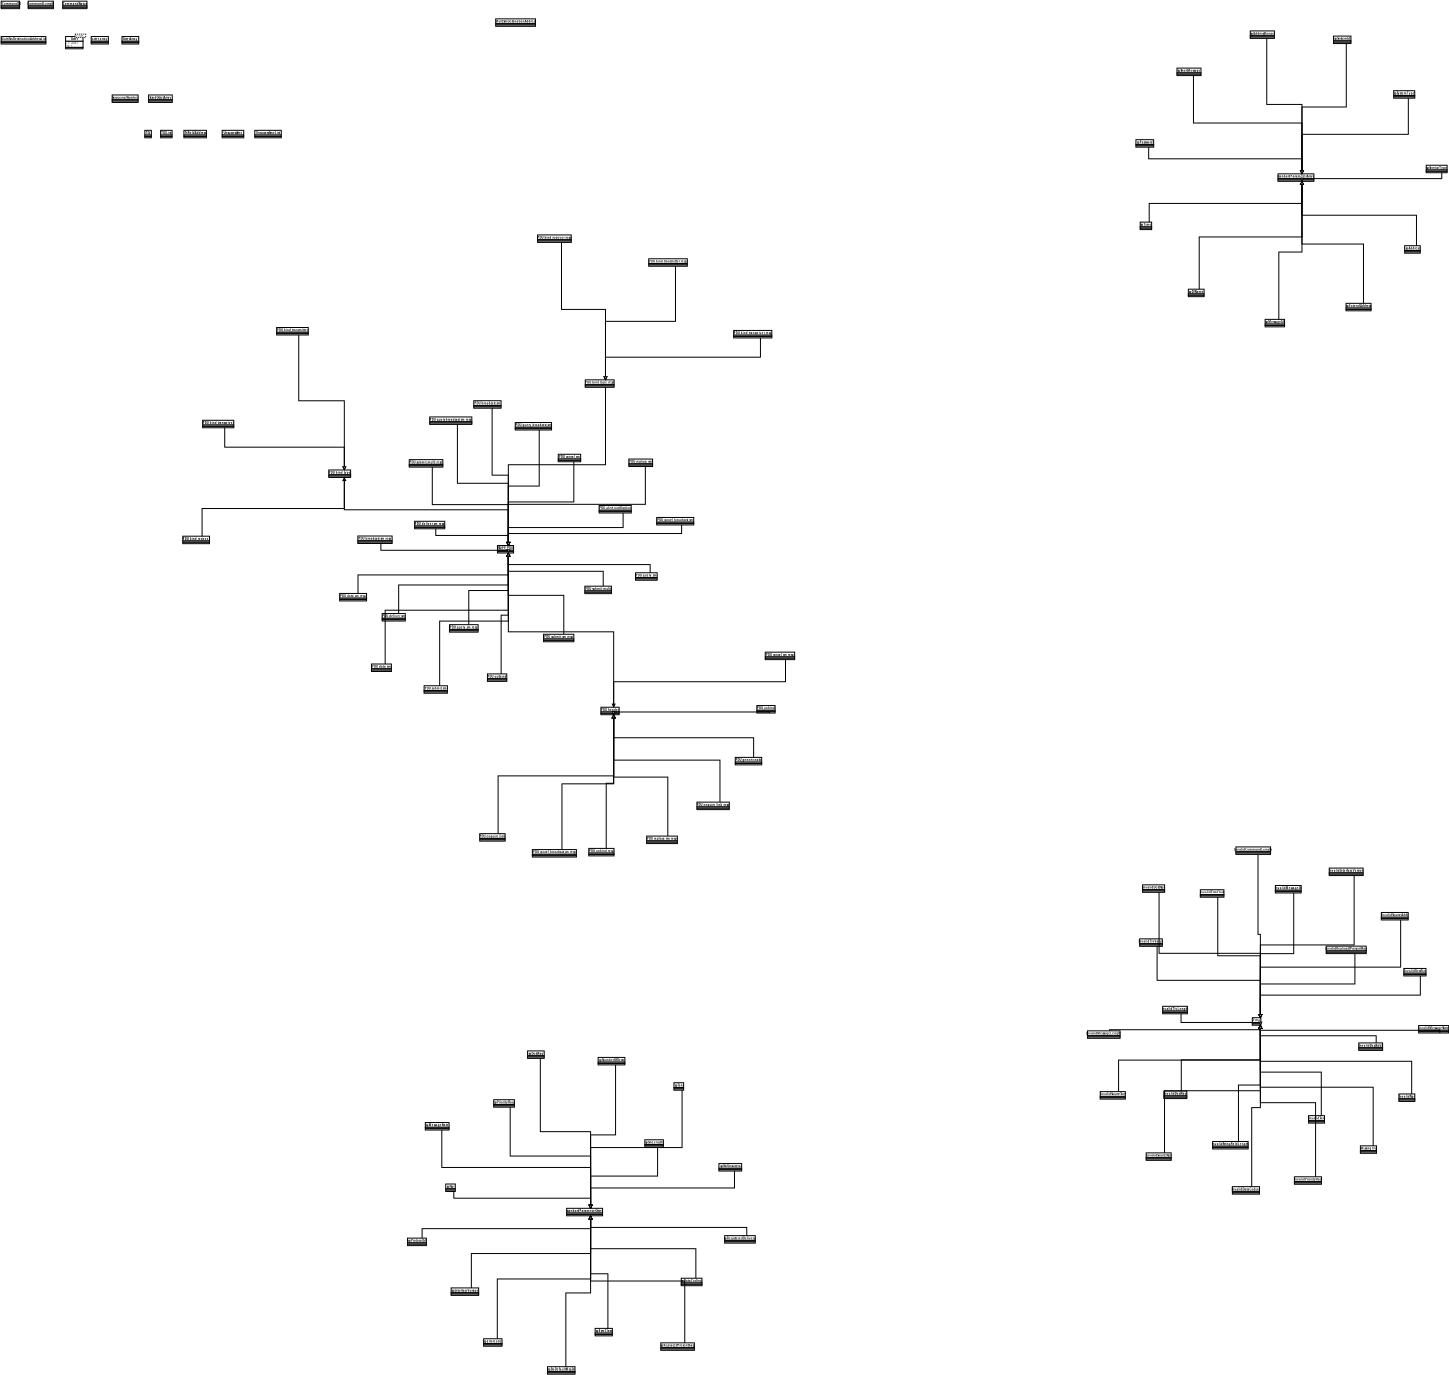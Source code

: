 <?xml version="1.0"?>
<dia:diagram xmlns:dia="http://www.lysator.liu.se/~alla/dia/">
  <dia:layer name="Background" visible="true">
    <dia:object type="UML - Class" version="0" id="O2">
      <dia:attribute name="obj_pos">
        <dia:point val="1.0,1.0"/>
      </dia:attribute>
      <dia:attribute name="obj_bb">
        <dia:rectangle val="1.0,1.0;7.95,3.2"/>
      </dia:attribute>
      <dia:attribute name="elem_corner">
        <dia:point val="1.0,1.0"/>
      </dia:attribute>
      <dia:attribute name="elem_width">
        <dia:real val="6.95"/>
      </dia:attribute>
      <dia:attribute name="elem_height">
        <dia:real val="2.2"/>
      </dia:attribute>
      <dia:attribute name="name">
        <dia:string>#CommandId#</dia:string>
      </dia:attribute>
      <dia:attribute name="stereotype">
        <dia:string/>
      </dia:attribute>
      <dia:attribute name="abstract">
        <dia:boolean val="false"/>
      </dia:attribute>
      <dia:attribute name="suppress_attributes">
        <dia:boolean val="false"/>
      </dia:attribute>
      <dia:attribute name="suppress_operations">
        <dia:boolean val="false"/>
      </dia:attribute>
      <dia:attribute name="visible_attributes">
        <dia:boolean val="true"/>
      </dia:attribute>
      <dia:attribute name="visible_operations">
        <dia:boolean val="true"/>
      </dia:attribute>
      <dia:attribute name="foreground_color">
        <dia:color val="#000000"/>
      </dia:attribute>
      <dia:attribute name="background_color">
        <dia:color val="#ffffff"/>
      </dia:attribute>
      <dia:attribute name="attributes"/>
      <dia:attribute name="operations"/>
      <dia:attribute name="template">
        <dia:boolean val="false"/>
      </dia:attribute>
      <dia:attribute name="templates"/>
    </dia:object>
    <dia:object type="UML - Class" version="0" id="O4">
      <dia:attribute name="obj_pos">
        <dia:point val="8.95,1.0"/>
      </dia:attribute>
      <dia:attribute name="obj_bb">
        <dia:rectangle val="8.95,1.0;18.1,3.2"/>
      </dia:attribute>
      <dia:attribute name="elem_corner">
        <dia:point val="8.95,1.0"/>
      </dia:attribute>
      <dia:attribute name="elem_width">
        <dia:real val="9.15"/>
      </dia:attribute>
      <dia:attribute name="elem_height">
        <dia:real val="2.2"/>
      </dia:attribute>
      <dia:attribute name="name">
        <dia:string>#CommandLength#</dia:string>
      </dia:attribute>
      <dia:attribute name="stereotype">
        <dia:string/>
      </dia:attribute>
      <dia:attribute name="abstract">
        <dia:boolean val="false"/>
      </dia:attribute>
      <dia:attribute name="suppress_attributes">
        <dia:boolean val="false"/>
      </dia:attribute>
      <dia:attribute name="suppress_operations">
        <dia:boolean val="false"/>
      </dia:attribute>
      <dia:attribute name="visible_attributes">
        <dia:boolean val="true"/>
      </dia:attribute>
      <dia:attribute name="visible_operations">
        <dia:boolean val="true"/>
      </dia:attribute>
      <dia:attribute name="foreground_color">
        <dia:color val="#000000"/>
      </dia:attribute>
      <dia:attribute name="background_color">
        <dia:color val="#ffffff"/>
      </dia:attribute>
      <dia:attribute name="attributes"/>
      <dia:attribute name="operations"/>
      <dia:attribute name="template">
        <dia:boolean val="false"/>
      </dia:attribute>
      <dia:attribute name="templates"/>
    </dia:object>
    <dia:object type="UML - Class" version="0" id="O5">
      <dia:attribute name="obj_pos">
        <dia:point val="19.1,1.0"/>
      </dia:attribute>
      <dia:attribute name="obj_bb">
        <dia:rectangle val="19.1,1.0;28.25,3.2"/>
      </dia:attribute>
      <dia:attribute name="elem_corner">
        <dia:point val="19.1,1.0"/>
      </dia:attribute>
      <dia:attribute name="elem_width">
        <dia:real val="9.15"/>
      </dia:attribute>
      <dia:attribute name="elem_height">
        <dia:real val="2.2"/>
      </dia:attribute>
      <dia:attribute name="name">
        <dia:string>#CommandStatus#</dia:string>
      </dia:attribute>
      <dia:attribute name="stereotype">
        <dia:string/>
      </dia:attribute>
      <dia:attribute name="abstract">
        <dia:boolean val="false"/>
      </dia:attribute>
      <dia:attribute name="suppress_attributes">
        <dia:boolean val="false"/>
      </dia:attribute>
      <dia:attribute name="suppress_operations">
        <dia:boolean val="false"/>
      </dia:attribute>
      <dia:attribute name="visible_attributes">
        <dia:boolean val="true"/>
      </dia:attribute>
      <dia:attribute name="visible_operations">
        <dia:boolean val="true"/>
      </dia:attribute>
      <dia:attribute name="foreground_color">
        <dia:color val="#000000"/>
      </dia:attribute>
      <dia:attribute name="background_color">
        <dia:color val="#ffffff"/>
      </dia:attribute>
      <dia:attribute name="attributes"/>
      <dia:attribute name="operations"/>
      <dia:attribute name="template">
        <dia:boolean val="false"/>
      </dia:attribute>
      <dia:attribute name="templates"/>
    </dia:object>
    <dia:object type="UML - Class" version="0" id="O7">
      <dia:attribute name="obj_pos">
        <dia:point val="368.98,299.985"/>
      </dia:attribute>
      <dia:attribute name="obj_bb">
        <dia:rectangle val="368.98,299.985;373.73,302.185"/>
      </dia:attribute>
      <dia:attribute name="elem_corner">
        <dia:point val="368.98,299.985"/>
      </dia:attribute>
      <dia:attribute name="elem_width">
        <dia:real val="4.75"/>
      </dia:attribute>
      <dia:attribute name="elem_height">
        <dia:real val="2.2"/>
      </dia:attribute>
      <dia:attribute name="name">
        <dia:string>#Error#</dia:string>
      </dia:attribute>
      <dia:attribute name="stereotype">
        <dia:string/>
      </dia:attribute>
      <dia:attribute name="abstract">
        <dia:boolean val="false"/>
      </dia:attribute>
      <dia:attribute name="suppress_attributes">
        <dia:boolean val="false"/>
      </dia:attribute>
      <dia:attribute name="suppress_operations">
        <dia:boolean val="false"/>
      </dia:attribute>
      <dia:attribute name="visible_attributes">
        <dia:boolean val="true"/>
      </dia:attribute>
      <dia:attribute name="visible_operations">
        <dia:boolean val="true"/>
      </dia:attribute>
      <dia:attribute name="foreground_color">
        <dia:color val="#000000"/>
      </dia:attribute>
      <dia:attribute name="background_color">
        <dia:color val="#ffffff"/>
      </dia:attribute>
      <dia:attribute name="attributes"/>
      <dia:attribute name="operations"/>
      <dia:attribute name="template">
        <dia:boolean val="false"/>
      </dia:attribute>
      <dia:attribute name="templates"/>
    </dia:object>
    <dia:object type="UML - Class" version="0" id="O11">
      <dia:attribute name="obj_pos">
        <dia:point val="364.16,249.75"/>
      </dia:attribute>
      <dia:attribute name="obj_bb">
        <dia:rectangle val="364.16,249.75;377.16,251.95"/>
      </dia:attribute>
      <dia:attribute name="elem_corner">
        <dia:point val="364.16,249.75"/>
      </dia:attribute>
      <dia:attribute name="elem_width">
        <dia:real val="13.0"/>
      </dia:attribute>
      <dia:attribute name="elem_height">
        <dia:real val="2.2"/>
      </dia:attribute>
      <dia:attribute name="name">
        <dia:string>#InvalidCommandLength#</dia:string>
      </dia:attribute>
      <dia:attribute name="stereotype">
        <dia:string/>
      </dia:attribute>
      <dia:attribute name="abstract">
        <dia:boolean val="false"/>
      </dia:attribute>
      <dia:attribute name="suppress_attributes">
        <dia:boolean val="false"/>
      </dia:attribute>
      <dia:attribute name="suppress_operations">
        <dia:boolean val="false"/>
      </dia:attribute>
      <dia:attribute name="visible_attributes">
        <dia:boolean val="true"/>
      </dia:attribute>
      <dia:attribute name="visible_operations">
        <dia:boolean val="true"/>
      </dia:attribute>
      <dia:attribute name="foreground_color">
        <dia:color val="#000000"/>
      </dia:attribute>
      <dia:attribute name="background_color">
        <dia:color val="#ffffff"/>
      </dia:attribute>
      <dia:attribute name="attributes"/>
      <dia:attribute name="operations"/>
      <dia:attribute name="template">
        <dia:boolean val="false"/>
      </dia:attribute>
      <dia:attribute name="templates"/>
    </dia:object>
    <dia:object type="UML - Class" version="0" id="O15">
      <dia:attribute name="obj_pos">
        <dia:point val="363.13,349.67"/>
      </dia:attribute>
      <dia:attribute name="obj_bb">
        <dia:rectangle val="363.13,349.67;374.48,351.87"/>
      </dia:attribute>
      <dia:attribute name="elem_corner">
        <dia:point val="363.13,349.67"/>
      </dia:attribute>
      <dia:attribute name="elem_width">
        <dia:real val="11.35"/>
      </dia:attribute>
      <dia:attribute name="elem_height">
        <dia:real val="2.2"/>
      </dia:attribute>
      <dia:attribute name="name">
        <dia:string>#InvalidDataCoding#</dia:string>
      </dia:attribute>
      <dia:attribute name="stereotype">
        <dia:string/>
      </dia:attribute>
      <dia:attribute name="abstract">
        <dia:boolean val="false"/>
      </dia:attribute>
      <dia:attribute name="suppress_attributes">
        <dia:boolean val="false"/>
      </dia:attribute>
      <dia:attribute name="suppress_operations">
        <dia:boolean val="false"/>
      </dia:attribute>
      <dia:attribute name="visible_attributes">
        <dia:boolean val="true"/>
      </dia:attribute>
      <dia:attribute name="visible_operations">
        <dia:boolean val="true"/>
      </dia:attribute>
      <dia:attribute name="foreground_color">
        <dia:color val="#000000"/>
      </dia:attribute>
      <dia:attribute name="background_color">
        <dia:color val="#ffffff"/>
      </dia:attribute>
      <dia:attribute name="attributes"/>
      <dia:attribute name="operations"/>
      <dia:attribute name="template">
        <dia:boolean val="false"/>
      </dia:attribute>
      <dia:attribute name="templates"/>
    </dia:object>
    <dia:object type="UML - Class" version="0" id="O17">
      <dia:attribute name="obj_pos">
        <dia:point val="400.29,307.4"/>
      </dia:attribute>
      <dia:attribute name="obj_bb">
        <dia:rectangle val="400.29,307.4;410.54,309.6"/>
      </dia:attribute>
      <dia:attribute name="elem_corner">
        <dia:point val="400.29,307.4"/>
      </dia:attribute>
      <dia:attribute name="elem_width">
        <dia:real val="10.25"/>
      </dia:attribute>
      <dia:attribute name="elem_height">
        <dia:real val="2.2"/>
      </dia:attribute>
      <dia:attribute name="name">
        <dia:string>#InvalidDestAddr#</dia:string>
      </dia:attribute>
      <dia:attribute name="stereotype">
        <dia:string/>
      </dia:attribute>
      <dia:attribute name="abstract">
        <dia:boolean val="false"/>
      </dia:attribute>
      <dia:attribute name="suppress_attributes">
        <dia:boolean val="false"/>
      </dia:attribute>
      <dia:attribute name="suppress_operations">
        <dia:boolean val="false"/>
      </dia:attribute>
      <dia:attribute name="visible_attributes">
        <dia:boolean val="true"/>
      </dia:attribute>
      <dia:attribute name="visible_operations">
        <dia:boolean val="true"/>
      </dia:attribute>
      <dia:attribute name="foreground_color">
        <dia:color val="#000000"/>
      </dia:attribute>
      <dia:attribute name="background_color">
        <dia:color val="#ffffff"/>
      </dia:attribute>
      <dia:attribute name="attributes"/>
      <dia:attribute name="operations"/>
      <dia:attribute name="template">
        <dia:boolean val="false"/>
      </dia:attribute>
      <dia:attribute name="templates"/>
    </dia:object>
    <dia:object type="UML - Class" version="0" id="O19">
      <dia:attribute name="obj_pos">
        <dia:point val="342.965,321.565"/>
      </dia:attribute>
      <dia:attribute name="obj_bb">
        <dia:rectangle val="342.965,321.565;353.215,323.765"/>
      </dia:attribute>
      <dia:attribute name="elem_corner">
        <dia:point val="342.965,321.565"/>
      </dia:attribute>
      <dia:attribute name="elem_width">
        <dia:real val="10.25"/>
      </dia:attribute>
      <dia:attribute name="elem_height">
        <dia:real val="2.2"/>
      </dia:attribute>
      <dia:attribute name="name">
        <dia:string>#InvalidDestFlag#</dia:string>
      </dia:attribute>
      <dia:attribute name="stereotype">
        <dia:string/>
      </dia:attribute>
      <dia:attribute name="abstract">
        <dia:boolean val="false"/>
      </dia:attribute>
      <dia:attribute name="suppress_attributes">
        <dia:boolean val="false"/>
      </dia:attribute>
      <dia:attribute name="suppress_operations">
        <dia:boolean val="false"/>
      </dia:attribute>
      <dia:attribute name="visible_attributes">
        <dia:boolean val="true"/>
      </dia:attribute>
      <dia:attribute name="visible_operations">
        <dia:boolean val="true"/>
      </dia:attribute>
      <dia:attribute name="foreground_color">
        <dia:color val="#000000"/>
      </dia:attribute>
      <dia:attribute name="background_color">
        <dia:color val="#ffffff"/>
      </dia:attribute>
      <dia:attribute name="attributes"/>
      <dia:attribute name="operations"/>
      <dia:attribute name="template">
        <dia:boolean val="false"/>
      </dia:attribute>
      <dia:attribute name="templates"/>
    </dia:object>
    <dia:object type="UML - Class" version="0" id="O21">
      <dia:attribute name="obj_pos">
        <dia:point val="336.705,260.905"/>
      </dia:attribute>
      <dia:attribute name="obj_bb">
        <dia:rectangle val="336.705,260.905;346.405,263.105"/>
      </dia:attribute>
      <dia:attribute name="elem_corner">
        <dia:point val="336.705,260.905"/>
      </dia:attribute>
      <dia:attribute name="elem_width">
        <dia:real val="9.7"/>
      </dia:attribute>
      <dia:attribute name="elem_height">
        <dia:real val="2.2"/>
      </dia:attribute>
      <dia:attribute name="name">
        <dia:string>#InvalidDestNpi#</dia:string>
      </dia:attribute>
      <dia:attribute name="stereotype">
        <dia:string/>
      </dia:attribute>
      <dia:attribute name="abstract">
        <dia:boolean val="false"/>
      </dia:attribute>
      <dia:attribute name="suppress_attributes">
        <dia:boolean val="false"/>
      </dia:attribute>
      <dia:attribute name="suppress_operations">
        <dia:boolean val="false"/>
      </dia:attribute>
      <dia:attribute name="visible_attributes">
        <dia:boolean val="true"/>
      </dia:attribute>
      <dia:attribute name="visible_operations">
        <dia:boolean val="true"/>
      </dia:attribute>
      <dia:attribute name="foreground_color">
        <dia:color val="#000000"/>
      </dia:attribute>
      <dia:attribute name="background_color">
        <dia:color val="#ffffff"/>
      </dia:attribute>
      <dia:attribute name="attributes"/>
      <dia:attribute name="operations"/>
      <dia:attribute name="template">
        <dia:boolean val="false"/>
      </dia:attribute>
      <dia:attribute name="templates"/>
    </dia:object>
    <dia:object type="UML - Class" version="0" id="O23">
      <dia:attribute name="obj_pos">
        <dia:point val="413.55,285.495"/>
      </dia:attribute>
      <dia:attribute name="obj_bb">
        <dia:rectangle val="413.55,285.495;423.25,287.695"/>
      </dia:attribute>
      <dia:attribute name="elem_corner">
        <dia:point val="413.55,285.495"/>
      </dia:attribute>
      <dia:attribute name="elem_width">
        <dia:real val="9.7"/>
      </dia:attribute>
      <dia:attribute name="elem_height">
        <dia:real val="2.2"/>
      </dia:attribute>
      <dia:attribute name="name">
        <dia:string>#InvalidDestTon#</dia:string>
      </dia:attribute>
      <dia:attribute name="stereotype">
        <dia:string/>
      </dia:attribute>
      <dia:attribute name="abstract">
        <dia:boolean val="false"/>
      </dia:attribute>
      <dia:attribute name="suppress_attributes">
        <dia:boolean val="false"/>
      </dia:attribute>
      <dia:attribute name="suppress_operations">
        <dia:boolean val="false"/>
      </dia:attribute>
      <dia:attribute name="visible_attributes">
        <dia:boolean val="true"/>
      </dia:attribute>
      <dia:attribute name="visible_operations">
        <dia:boolean val="true"/>
      </dia:attribute>
      <dia:attribute name="foreground_color">
        <dia:color val="#000000"/>
      </dia:attribute>
      <dia:attribute name="background_color">
        <dia:color val="#ffffff"/>
      </dia:attribute>
      <dia:attribute name="attributes"/>
      <dia:attribute name="operations"/>
      <dia:attribute name="template">
        <dia:boolean val="false"/>
      </dia:attribute>
      <dia:attribute name="templates"/>
    </dia:object>
    <dia:object type="UML - Class" version="0" id="O25">
      <dia:attribute name="obj_pos">
        <dia:point val="353.695,262.345"/>
      </dia:attribute>
      <dia:attribute name="obj_bb">
        <dia:rectangle val="353.695,262.345;363.945,264.545"/>
      </dia:attribute>
      <dia:attribute name="elem_corner">
        <dia:point val="353.695,262.345"/>
      </dia:attribute>
      <dia:attribute name="elem_width">
        <dia:real val="10.25"/>
      </dia:attribute>
      <dia:attribute name="elem_height">
        <dia:real val="2.2"/>
      </dia:attribute>
      <dia:attribute name="name">
        <dia:string>#InvalidEsmClass#</dia:string>
      </dia:attribute>
      <dia:attribute name="stereotype">
        <dia:string/>
      </dia:attribute>
      <dia:attribute name="abstract">
        <dia:boolean val="false"/>
      </dia:attribute>
      <dia:attribute name="suppress_attributes">
        <dia:boolean val="false"/>
      </dia:attribute>
      <dia:attribute name="suppress_operations">
        <dia:boolean val="false"/>
      </dia:attribute>
      <dia:attribute name="visible_attributes">
        <dia:boolean val="true"/>
      </dia:attribute>
      <dia:attribute name="visible_operations">
        <dia:boolean val="true"/>
      </dia:attribute>
      <dia:attribute name="foreground_color">
        <dia:color val="#000000"/>
      </dia:attribute>
      <dia:attribute name="background_color">
        <dia:color val="#ffffff"/>
      </dia:attribute>
      <dia:attribute name="attributes"/>
      <dia:attribute name="operations"/>
      <dia:attribute name="template">
        <dia:boolean val="false"/>
      </dia:attribute>
      <dia:attribute name="templates"/>
    </dia:object>
    <dia:object type="UML - Class" version="0" id="O27">
      <dia:attribute name="obj_pos">
        <dia:point val="391.605,255.975"/>
      </dia:attribute>
      <dia:attribute name="obj_bb">
        <dia:rectangle val="391.605,255.975;406.255,258.175"/>
      </dia:attribute>
      <dia:attribute name="elem_corner">
        <dia:point val="391.605,255.975"/>
      </dia:attribute>
      <dia:attribute name="elem_width">
        <dia:real val="14.65"/>
      </dia:attribute>
      <dia:attribute name="elem_height">
        <dia:real val="2.2"/>
      </dia:attribute>
      <dia:attribute name="name">
        <dia:string>#InvalidInterfaceVersion#</dia:string>
      </dia:attribute>
      <dia:attribute name="stereotype">
        <dia:string/>
      </dia:attribute>
      <dia:attribute name="abstract">
        <dia:boolean val="false"/>
      </dia:attribute>
      <dia:attribute name="suppress_attributes">
        <dia:boolean val="false"/>
      </dia:attribute>
      <dia:attribute name="suppress_operations">
        <dia:boolean val="false"/>
      </dia:attribute>
      <dia:attribute name="visible_attributes">
        <dia:boolean val="true"/>
      </dia:attribute>
      <dia:attribute name="visible_operations">
        <dia:boolean val="true"/>
      </dia:attribute>
      <dia:attribute name="foreground_color">
        <dia:color val="#000000"/>
      </dia:attribute>
      <dia:attribute name="background_color">
        <dia:color val="#ffffff"/>
      </dia:attribute>
      <dia:attribute name="attributes"/>
      <dia:attribute name="operations"/>
      <dia:attribute name="template">
        <dia:boolean val="false"/>
      </dia:attribute>
      <dia:attribute name="templates"/>
    </dia:object>
    <dia:object type="UML - Class" version="0" id="O29">
      <dia:attribute name="obj_pos">
        <dia:point val="375.765,261.095"/>
      </dia:attribute>
      <dia:attribute name="obj_bb">
        <dia:rectangle val="375.765,261.095;386.565,263.295"/>
      </dia:attribute>
      <dia:attribute name="elem_corner">
        <dia:point val="375.765,261.095"/>
      </dia:attribute>
      <dia:attribute name="elem_width">
        <dia:real val="10.8"/>
      </dia:attribute>
      <dia:attribute name="elem_height">
        <dia:real val="2.2"/>
      </dia:attribute>
      <dia:attribute name="name">
        <dia:string>#InvalidMessageId#</dia:string>
      </dia:attribute>
      <dia:attribute name="stereotype">
        <dia:string/>
      </dia:attribute>
      <dia:attribute name="abstract">
        <dia:boolean val="false"/>
      </dia:attribute>
      <dia:attribute name="suppress_attributes">
        <dia:boolean val="false"/>
      </dia:attribute>
      <dia:attribute name="suppress_operations">
        <dia:boolean val="false"/>
      </dia:attribute>
      <dia:attribute name="visible_attributes">
        <dia:boolean val="true"/>
      </dia:attribute>
      <dia:attribute name="visible_operations">
        <dia:boolean val="true"/>
      </dia:attribute>
      <dia:attribute name="foreground_color">
        <dia:color val="#000000"/>
      </dia:attribute>
      <dia:attribute name="background_color">
        <dia:color val="#ffffff"/>
      </dia:attribute>
      <dia:attribute name="attributes"/>
      <dia:attribute name="operations"/>
      <dia:attribute name="template">
        <dia:boolean val="false"/>
      </dia:attribute>
      <dia:attribute name="templates"/>
    </dia:object>
    <dia:object type="UML - Class" version="0" id="O31">
      <dia:attribute name="obj_pos">
        <dia:point val="320.5,303.845"/>
      </dia:attribute>
      <dia:attribute name="obj_bb">
        <dia:rectangle val="320.5,303.845;333.5,306.045"/>
      </dia:attribute>
      <dia:attribute name="elem_corner">
        <dia:point val="320.5,303.845"/>
      </dia:attribute>
      <dia:attribute name="elem_width">
        <dia:real val="13.0"/>
      </dia:attribute>
      <dia:attribute name="elem_height">
        <dia:real val="2.2"/>
      </dia:attribute>
      <dia:attribute name="name">
        <dia:string>#InvalidMessageLength#</dia:string>
      </dia:attribute>
      <dia:attribute name="stereotype">
        <dia:string/>
      </dia:attribute>
      <dia:attribute name="abstract">
        <dia:boolean val="false"/>
      </dia:attribute>
      <dia:attribute name="suppress_attributes">
        <dia:boolean val="false"/>
      </dia:attribute>
      <dia:attribute name="suppress_operations">
        <dia:boolean val="false"/>
      </dia:attribute>
      <dia:attribute name="visible_attributes">
        <dia:boolean val="true"/>
      </dia:attribute>
      <dia:attribute name="visible_operations">
        <dia:boolean val="true"/>
      </dia:attribute>
      <dia:attribute name="foreground_color">
        <dia:color val="#000000"/>
      </dia:attribute>
      <dia:attribute name="background_color">
        <dia:color val="#ffffff"/>
      </dia:attribute>
      <dia:attribute name="attributes"/>
      <dia:attribute name="operations"/>
      <dia:attribute name="template">
        <dia:boolean val="false"/>
      </dia:attribute>
      <dia:attribute name="templates"/>
    </dia:object>
    <dia:object type="UML - Class" version="0" id="O33">
      <dia:attribute name="obj_pos">
        <dia:point val="417.91,302.28"/>
      </dia:attribute>
      <dia:attribute name="obj_bb">
        <dia:rectangle val="417.91,302.28;430.36,304.48"/>
      </dia:attribute>
      <dia:attribute name="elem_corner">
        <dia:point val="417.91,302.28"/>
      </dia:attribute>
      <dia:attribute name="elem_width">
        <dia:real val="12.45"/>
      </dia:attribute>
      <dia:attribute name="elem_height">
        <dia:real val="2.2"/>
      </dia:attribute>
      <dia:attribute name="name">
        <dia:string>#InvalidMessageState#</dia:string>
      </dia:attribute>
      <dia:attribute name="stereotype">
        <dia:string/>
      </dia:attribute>
      <dia:attribute name="abstract">
        <dia:boolean val="false"/>
      </dia:attribute>
      <dia:attribute name="suppress_attributes">
        <dia:boolean val="false"/>
      </dia:attribute>
      <dia:attribute name="suppress_operations">
        <dia:boolean val="false"/>
      </dia:attribute>
      <dia:attribute name="visible_attributes">
        <dia:boolean val="true"/>
      </dia:attribute>
      <dia:attribute name="visible_operations">
        <dia:boolean val="true"/>
      </dia:attribute>
      <dia:attribute name="foreground_color">
        <dia:color val="#000000"/>
      </dia:attribute>
      <dia:attribute name="background_color">
        <dia:color val="#ffffff"/>
      </dia:attribute>
      <dia:attribute name="attributes"/>
      <dia:attribute name="operations"/>
      <dia:attribute name="template">
        <dia:boolean val="false"/>
      </dia:attribute>
      <dia:attribute name="templates"/>
    </dia:object>
    <dia:object type="UML - Class" version="0" id="O35">
      <dia:attribute name="obj_pos">
        <dia:point val="412.105,322.41"/>
      </dia:attribute>
      <dia:attribute name="obj_bb">
        <dia:rectangle val="412.105,322.41;419.605,324.61"/>
      </dia:attribute>
      <dia:attribute name="elem_corner">
        <dia:point val="412.105,322.41"/>
      </dia:attribute>
      <dia:attribute name="elem_width">
        <dia:real val="7.5"/>
      </dia:attribute>
      <dia:attribute name="elem_height">
        <dia:real val="2.2"/>
      </dia:attribute>
      <dia:attribute name="name">
        <dia:string>#InvalidNpi#</dia:string>
      </dia:attribute>
      <dia:attribute name="stereotype">
        <dia:string/>
      </dia:attribute>
      <dia:attribute name="abstract">
        <dia:boolean val="false"/>
      </dia:attribute>
      <dia:attribute name="suppress_attributes">
        <dia:boolean val="false"/>
      </dia:attribute>
      <dia:attribute name="suppress_operations">
        <dia:boolean val="false"/>
      </dia:attribute>
      <dia:attribute name="visible_attributes">
        <dia:boolean val="true"/>
      </dia:attribute>
      <dia:attribute name="visible_operations">
        <dia:boolean val="true"/>
      </dia:attribute>
      <dia:attribute name="foreground_color">
        <dia:color val="#000000"/>
      </dia:attribute>
      <dia:attribute name="background_color">
        <dia:color val="#ffffff"/>
      </dia:attribute>
      <dia:attribute name="attributes"/>
      <dia:attribute name="operations"/>
      <dia:attribute name="template">
        <dia:boolean val="false"/>
      </dia:attribute>
      <dia:attribute name="templates"/>
    </dia:object>
    <dia:object type="UML - Class" version="0" id="O37">
      <dia:attribute name="obj_pos">
        <dia:point val="381.365,346.77"/>
      </dia:attribute>
      <dia:attribute name="obj_bb">
        <dia:rectangle val="381.365,346.77;393.815,348.97"/>
      </dia:attribute>
      <dia:attribute name="elem_corner">
        <dia:point val="381.365,346.77"/>
      </dia:attribute>
      <dia:attribute name="elem_width">
        <dia:real val="12.45"/>
      </dia:attribute>
      <dia:attribute name="elem_height">
        <dia:real val="2.2"/>
      </dia:attribute>
      <dia:attribute name="name">
        <dia:string>#InvalidPriorityFlag#</dia:string>
      </dia:attribute>
      <dia:attribute name="stereotype">
        <dia:string/>
      </dia:attribute>
      <dia:attribute name="abstract">
        <dia:boolean val="false"/>
      </dia:attribute>
      <dia:attribute name="suppress_attributes">
        <dia:boolean val="false"/>
      </dia:attribute>
      <dia:attribute name="suppress_operations">
        <dia:boolean val="false"/>
      </dia:attribute>
      <dia:attribute name="visible_attributes">
        <dia:boolean val="true"/>
      </dia:attribute>
      <dia:attribute name="visible_operations">
        <dia:boolean val="true"/>
      </dia:attribute>
      <dia:attribute name="foreground_color">
        <dia:color val="#000000"/>
      </dia:attribute>
      <dia:attribute name="background_color">
        <dia:color val="#ffffff"/>
      </dia:attribute>
      <dia:attribute name="attributes"/>
      <dia:attribute name="operations"/>
      <dia:attribute name="template">
        <dia:boolean val="false"/>
      </dia:attribute>
      <dia:attribute name="templates"/>
    </dia:object>
    <dia:object type="UML - Class" version="0" id="O39">
      <dia:attribute name="obj_pos">
        <dia:point val="390.73,278.93"/>
      </dia:attribute>
      <dia:attribute name="obj_bb">
        <dia:rectangle val="390.73,278.93;407.58,281.13"/>
      </dia:attribute>
      <dia:attribute name="elem_corner">
        <dia:point val="390.73,278.93"/>
      </dia:attribute>
      <dia:attribute name="elem_width">
        <dia:real val="16.85"/>
      </dia:attribute>
      <dia:attribute name="elem_height">
        <dia:real val="2.2"/>
      </dia:attribute>
      <dia:attribute name="name">
        <dia:string>#InvalidReplaceIfPresentFlag#</dia:string>
      </dia:attribute>
      <dia:attribute name="stereotype">
        <dia:string/>
      </dia:attribute>
      <dia:attribute name="abstract">
        <dia:boolean val="false"/>
      </dia:attribute>
      <dia:attribute name="suppress_attributes">
        <dia:boolean val="false"/>
      </dia:attribute>
      <dia:attribute name="suppress_operations">
        <dia:boolean val="false"/>
      </dia:attribute>
      <dia:attribute name="visible_attributes">
        <dia:boolean val="true"/>
      </dia:attribute>
      <dia:attribute name="visible_operations">
        <dia:boolean val="true"/>
      </dia:attribute>
      <dia:attribute name="foreground_color">
        <dia:color val="#000000"/>
      </dia:attribute>
      <dia:attribute name="background_color">
        <dia:color val="#ffffff"/>
      </dia:attribute>
      <dia:attribute name="attributes"/>
      <dia:attribute name="operations"/>
      <dia:attribute name="template">
        <dia:boolean val="false"/>
      </dia:attribute>
      <dia:attribute name="templates"/>
    </dia:object>
    <dia:object type="UML - Class" version="0" id="O41">
      <dia:attribute name="obj_pos">
        <dia:point val="406.935,269.03"/>
      </dia:attribute>
      <dia:attribute name="obj_bb">
        <dia:rectangle val="406.935,269.03;418.285,271.23"/>
      </dia:attribute>
      <dia:attribute name="elem_corner">
        <dia:point val="406.935,269.03"/>
      </dia:attribute>
      <dia:attribute name="elem_width">
        <dia:real val="11.35"/>
      </dia:attribute>
      <dia:attribute name="elem_height">
        <dia:real val="2.2"/>
      </dia:attribute>
      <dia:attribute name="name">
        <dia:string>#InvalidSourceAddr#</dia:string>
      </dia:attribute>
      <dia:attribute name="stereotype">
        <dia:string/>
      </dia:attribute>
      <dia:attribute name="abstract">
        <dia:boolean val="false"/>
      </dia:attribute>
      <dia:attribute name="suppress_attributes">
        <dia:boolean val="false"/>
      </dia:attribute>
      <dia:attribute name="suppress_operations">
        <dia:boolean val="false"/>
      </dia:attribute>
      <dia:attribute name="visible_attributes">
        <dia:boolean val="true"/>
      </dia:attribute>
      <dia:attribute name="visible_operations">
        <dia:boolean val="true"/>
      </dia:attribute>
      <dia:attribute name="foreground_color">
        <dia:color val="#000000"/>
      </dia:attribute>
      <dia:attribute name="background_color">
        <dia:color val="#ffffff"/>
      </dia:attribute>
      <dia:attribute name="attributes"/>
      <dia:attribute name="operations"/>
      <dia:attribute name="template">
        <dia:boolean val="false"/>
      </dia:attribute>
      <dia:attribute name="templates"/>
    </dia:object>
    <dia:object type="UML - Class" version="0" id="O43">
      <dia:attribute name="obj_pos">
        <dia:point val="337.765,339.735"/>
      </dia:attribute>
      <dia:attribute name="obj_bb">
        <dia:rectangle val="337.765,339.735;348.565,341.935"/>
      </dia:attribute>
      <dia:attribute name="elem_corner">
        <dia:point val="337.765,339.735"/>
      </dia:attribute>
      <dia:attribute name="elem_width">
        <dia:real val="10.8"/>
      </dia:attribute>
      <dia:attribute name="elem_height">
        <dia:real val="2.2"/>
      </dia:attribute>
      <dia:attribute name="name">
        <dia:string>#InvalidSourceNpi#</dia:string>
      </dia:attribute>
      <dia:attribute name="stereotype">
        <dia:string/>
      </dia:attribute>
      <dia:attribute name="abstract">
        <dia:boolean val="false"/>
      </dia:attribute>
      <dia:attribute name="suppress_attributes">
        <dia:boolean val="false"/>
      </dia:attribute>
      <dia:attribute name="suppress_operations">
        <dia:boolean val="false"/>
      </dia:attribute>
      <dia:attribute name="visible_attributes">
        <dia:boolean val="true"/>
      </dia:attribute>
      <dia:attribute name="visible_operations">
        <dia:boolean val="true"/>
      </dia:attribute>
      <dia:attribute name="foreground_color">
        <dia:color val="#000000"/>
      </dia:attribute>
      <dia:attribute name="background_color">
        <dia:color val="#ffffff"/>
      </dia:attribute>
      <dia:attribute name="attributes"/>
      <dia:attribute name="operations"/>
      <dia:attribute name="template">
        <dia:boolean val="false"/>
      </dia:attribute>
      <dia:attribute name="templates"/>
    </dia:object>
    <dia:object type="UML - Class" version="0" id="O45">
      <dia:attribute name="obj_pos">
        <dia:point val="324.25,321.72"/>
      </dia:attribute>
      <dia:attribute name="obj_bb">
        <dia:rectangle val="324.25,321.72;335.05,323.92"/>
      </dia:attribute>
      <dia:attribute name="elem_corner">
        <dia:point val="324.25,321.72"/>
      </dia:attribute>
      <dia:attribute name="elem_width">
        <dia:real val="10.8"/>
      </dia:attribute>
      <dia:attribute name="elem_height">
        <dia:real val="2.2"/>
      </dia:attribute>
      <dia:attribute name="name">
        <dia:string>#InvalidSourceTon#</dia:string>
      </dia:attribute>
      <dia:attribute name="stereotype">
        <dia:string/>
      </dia:attribute>
      <dia:attribute name="abstract">
        <dia:boolean val="false"/>
      </dia:attribute>
      <dia:attribute name="suppress_attributes">
        <dia:boolean val="false"/>
      </dia:attribute>
      <dia:attribute name="suppress_operations">
        <dia:boolean val="false"/>
      </dia:attribute>
      <dia:attribute name="visible_attributes">
        <dia:boolean val="true"/>
      </dia:attribute>
      <dia:attribute name="visible_operations">
        <dia:boolean val="true"/>
      </dia:attribute>
      <dia:attribute name="foreground_color">
        <dia:color val="#000000"/>
      </dia:attribute>
      <dia:attribute name="background_color">
        <dia:color val="#ffffff"/>
      </dia:attribute>
      <dia:attribute name="attributes"/>
      <dia:attribute name="operations"/>
      <dia:attribute name="template">
        <dia:boolean val="false"/>
      </dia:attribute>
      <dia:attribute name="templates"/>
    </dia:object>
    <dia:object type="UML - Class" version="0" id="O47">
      <dia:attribute name="obj_pos">
        <dia:point val="357.31,336.385"/>
      </dia:attribute>
      <dia:attribute name="obj_bb">
        <dia:rectangle val="357.31,336.385;372.51,338.585"/>
      </dia:attribute>
      <dia:attribute name="elem_corner">
        <dia:point val="357.31,336.385"/>
      </dia:attribute>
      <dia:attribute name="elem_width">
        <dia:real val="15.2"/>
      </dia:attribute>
      <dia:attribute name="elem_height">
        <dia:real val="2.2"/>
      </dia:attribute>
      <dia:attribute name="name">
        <dia:string>#InvalidStringFieldLength#</dia:string>
      </dia:attribute>
      <dia:attribute name="stereotype">
        <dia:string/>
      </dia:attribute>
      <dia:attribute name="abstract">
        <dia:boolean val="false"/>
      </dia:attribute>
      <dia:attribute name="suppress_attributes">
        <dia:boolean val="false"/>
      </dia:attribute>
      <dia:attribute name="suppress_operations">
        <dia:boolean val="false"/>
      </dia:attribute>
      <dia:attribute name="visible_attributes">
        <dia:boolean val="true"/>
      </dia:attribute>
      <dia:attribute name="visible_operations">
        <dia:boolean val="true"/>
      </dia:attribute>
      <dia:attribute name="foreground_color">
        <dia:color val="#000000"/>
      </dia:attribute>
      <dia:attribute name="background_color">
        <dia:color val="#ffffff"/>
      </dia:attribute>
      <dia:attribute name="attributes"/>
      <dia:attribute name="operations"/>
      <dia:attribute name="template">
        <dia:boolean val="false"/>
      </dia:attribute>
      <dia:attribute name="templates"/>
    </dia:object>
    <dia:object type="UML - Class" version="0" id="O49">
      <dia:attribute name="obj_pos">
        <dia:point val="342.625,296.625"/>
      </dia:attribute>
      <dia:attribute name="obj_bb">
        <dia:rectangle val="342.625,296.625;353.425,298.825"/>
      </dia:attribute>
      <dia:attribute name="elem_corner">
        <dia:point val="342.625,296.625"/>
      </dia:attribute>
      <dia:attribute name="elem_width">
        <dia:real val="10.8"/>
      </dia:attribute>
      <dia:attribute name="elem_height">
        <dia:real val="2.2"/>
      </dia:attribute>
      <dia:attribute name="name">
        <dia:string>#InvalidTlvLength#</dia:string>
      </dia:attribute>
      <dia:attribute name="stereotype">
        <dia:string/>
      </dia:attribute>
      <dia:attribute name="abstract">
        <dia:boolean val="false"/>
      </dia:attribute>
      <dia:attribute name="suppress_attributes">
        <dia:boolean val="false"/>
      </dia:attribute>
      <dia:attribute name="suppress_operations">
        <dia:boolean val="false"/>
      </dia:attribute>
      <dia:attribute name="visible_attributes">
        <dia:boolean val="true"/>
      </dia:attribute>
      <dia:attribute name="visible_operations">
        <dia:boolean val="true"/>
      </dia:attribute>
      <dia:attribute name="foreground_color">
        <dia:color val="#000000"/>
      </dia:attribute>
      <dia:attribute name="background_color">
        <dia:color val="#ffffff"/>
      </dia:attribute>
      <dia:attribute name="attributes"/>
      <dia:attribute name="operations"/>
      <dia:attribute name="template">
        <dia:boolean val="false"/>
      </dia:attribute>
      <dia:attribute name="templates"/>
    </dia:object>
    <dia:object type="UML - Class" version="0" id="O52">
      <dia:attribute name="obj_pos">
        <dia:point val="335.855,276.79"/>
      </dia:attribute>
      <dia:attribute name="obj_bb">
        <dia:rectangle val="335.855,276.79;346.105,278.99"/>
      </dia:attribute>
      <dia:attribute name="elem_corner">
        <dia:point val="335.855,276.79"/>
      </dia:attribute>
      <dia:attribute name="elem_width">
        <dia:real val="10.25"/>
      </dia:attribute>
      <dia:attribute name="elem_height">
        <dia:real val="2.2"/>
      </dia:attribute>
      <dia:attribute name="name">
        <dia:string>#InvalidTlvValue#</dia:string>
      </dia:attribute>
      <dia:attribute name="stereotype">
        <dia:string/>
      </dia:attribute>
      <dia:attribute name="abstract">
        <dia:boolean val="false"/>
      </dia:attribute>
      <dia:attribute name="suppress_attributes">
        <dia:boolean val="false"/>
      </dia:attribute>
      <dia:attribute name="suppress_operations">
        <dia:boolean val="false"/>
      </dia:attribute>
      <dia:attribute name="visible_attributes">
        <dia:boolean val="true"/>
      </dia:attribute>
      <dia:attribute name="visible_operations">
        <dia:boolean val="true"/>
      </dia:attribute>
      <dia:attribute name="foreground_color">
        <dia:color val="#000000"/>
      </dia:attribute>
      <dia:attribute name="background_color">
        <dia:color val="#ffffff"/>
      </dia:attribute>
      <dia:attribute name="attributes"/>
      <dia:attribute name="operations"/>
      <dia:attribute name="template">
        <dia:boolean val="false"/>
      </dia:attribute>
      <dia:attribute name="templates"/>
    </dia:object>
    <dia:object type="UML - Class" version="0" id="O54">
      <dia:attribute name="obj_pos">
        <dia:point val="385.52,328.785"/>
      </dia:attribute>
      <dia:attribute name="obj_bb">
        <dia:rectangle val="385.52,328.785;393.02,330.985"/>
      </dia:attribute>
      <dia:attribute name="elem_corner">
        <dia:point val="385.52,328.785"/>
      </dia:attribute>
      <dia:attribute name="elem_width">
        <dia:real val="7.5"/>
      </dia:attribute>
      <dia:attribute name="elem_height">
        <dia:real val="2.2"/>
      </dia:attribute>
      <dia:attribute name="name">
        <dia:string>#InvalidTon#</dia:string>
      </dia:attribute>
      <dia:attribute name="stereotype">
        <dia:string/>
      </dia:attribute>
      <dia:attribute name="abstract">
        <dia:boolean val="false"/>
      </dia:attribute>
      <dia:attribute name="suppress_attributes">
        <dia:boolean val="false"/>
      </dia:attribute>
      <dia:attribute name="suppress_operations">
        <dia:boolean val="false"/>
      </dia:attribute>
      <dia:attribute name="visible_attributes">
        <dia:boolean val="true"/>
      </dia:attribute>
      <dia:attribute name="visible_operations">
        <dia:boolean val="true"/>
      </dia:attribute>
      <dia:attribute name="foreground_color">
        <dia:color val="#000000"/>
      </dia:attribute>
      <dia:attribute name="background_color">
        <dia:color val="#ffffff"/>
      </dia:attribute>
      <dia:attribute name="attributes"/>
      <dia:attribute name="operations"/>
      <dia:attribute name="template">
        <dia:boolean val="false"/>
      </dia:attribute>
      <dia:attribute name="templates"/>
    </dia:object>
    <dia:object type="UML - Class" version="0" id="O78">
      <dia:attribute name="obj_pos">
        <dia:point val="400.775,337.665"/>
      </dia:attribute>
      <dia:attribute name="obj_bb">
        <dia:rectangle val="400.775,337.665;408.275,339.865"/>
      </dia:attribute>
      <dia:attribute name="elem_corner">
        <dia:point val="400.775,337.665"/>
      </dia:attribute>
      <dia:attribute name="elem_width">
        <dia:real val="7.5"/>
      </dia:attribute>
      <dia:attribute name="elem_height">
        <dia:real val="2.2"/>
      </dia:attribute>
      <dia:attribute name="name">
        <dia:string>#MissingTlv#</dia:string>
      </dia:attribute>
      <dia:attribute name="stereotype">
        <dia:string/>
      </dia:attribute>
      <dia:attribute name="abstract">
        <dia:boolean val="false"/>
      </dia:attribute>
      <dia:attribute name="suppress_attributes">
        <dia:boolean val="false"/>
      </dia:attribute>
      <dia:attribute name="suppress_operations">
        <dia:boolean val="false"/>
      </dia:attribute>
      <dia:attribute name="visible_attributes">
        <dia:boolean val="true"/>
      </dia:attribute>
      <dia:attribute name="visible_operations">
        <dia:boolean val="true"/>
      </dia:attribute>
      <dia:attribute name="foreground_color">
        <dia:color val="#000000"/>
      </dia:attribute>
      <dia:attribute name="background_color">
        <dia:color val="#ffffff"/>
      </dia:attribute>
      <dia:attribute name="attributes"/>
      <dia:attribute name="operations"/>
      <dia:attribute name="template">
        <dia:boolean val="false"/>
      </dia:attribute>
      <dia:attribute name="templates"/>
    </dia:object>
    <dia:object type="UML - Class" version="0" id="O80">
      <dia:attribute name="obj_pos">
        <dia:point val="146.45,6.2"/>
      </dia:attribute>
      <dia:attribute name="obj_bb">
        <dia:rectangle val="146.45,6.2;162.2,8.4"/>
      </dia:attribute>
      <dia:attribute name="elem_corner">
        <dia:point val="146.45,6.2"/>
      </dia:attribute>
      <dia:attribute name="elem_width">
        <dia:real val="15.75"/>
      </dia:attribute>
      <dia:attribute name="elem_height">
        <dia:real val="2.2"/>
      </dia:attribute>
      <dia:attribute name="name">
        <dia:string>#MultiSmDestinationAddress#</dia:string>
      </dia:attribute>
      <dia:attribute name="stereotype">
        <dia:string/>
      </dia:attribute>
      <dia:attribute name="abstract">
        <dia:boolean val="false"/>
      </dia:attribute>
      <dia:attribute name="suppress_attributes">
        <dia:boolean val="false"/>
      </dia:attribute>
      <dia:attribute name="suppress_operations">
        <dia:boolean val="false"/>
      </dia:attribute>
      <dia:attribute name="visible_attributes">
        <dia:boolean val="true"/>
      </dia:attribute>
      <dia:attribute name="visible_operations">
        <dia:boolean val="true"/>
      </dia:attribute>
      <dia:attribute name="foreground_color">
        <dia:color val="#000000"/>
      </dia:attribute>
      <dia:attribute name="background_color">
        <dia:color val="#ffffff"/>
      </dia:attribute>
      <dia:attribute name="attributes"/>
      <dia:attribute name="operations"/>
      <dia:attribute name="template">
        <dia:boolean val="false"/>
      </dia:attribute>
      <dia:attribute name="templates"/>
    </dia:object>
    <dia:object type="UML - Class" version="0" id="O81">
      <dia:attribute name="obj_pos">
        <dia:point val="1.0,11.4"/>
      </dia:attribute>
      <dia:attribute name="obj_bb">
        <dia:rectangle val="1.0,11.4;18.95,13.6"/>
      </dia:attribute>
      <dia:attribute name="elem_corner">
        <dia:point val="1.0,11.4"/>
      </dia:attribute>
      <dia:attribute name="elem_width">
        <dia:real val="17.95"/>
      </dia:attribute>
      <dia:attribute name="elem_height">
        <dia:real val="2.2"/>
      </dia:attribute>
      <dia:attribute name="name">
        <dia:string>#MultiSmDestinationAddressList#</dia:string>
      </dia:attribute>
      <dia:attribute name="stereotype">
        <dia:string/>
      </dia:attribute>
      <dia:attribute name="abstract">
        <dia:boolean val="false"/>
      </dia:attribute>
      <dia:attribute name="suppress_attributes">
        <dia:boolean val="false"/>
      </dia:attribute>
      <dia:attribute name="suppress_operations">
        <dia:boolean val="false"/>
      </dia:attribute>
      <dia:attribute name="visible_attributes">
        <dia:boolean val="true"/>
      </dia:attribute>
      <dia:attribute name="visible_operations">
        <dia:boolean val="true"/>
      </dia:attribute>
      <dia:attribute name="foreground_color">
        <dia:color val="#000000"/>
      </dia:attribute>
      <dia:attribute name="background_color">
        <dia:color val="#ffffff"/>
      </dia:attribute>
      <dia:attribute name="attributes"/>
      <dia:attribute name="operations"/>
      <dia:attribute name="template">
        <dia:boolean val="false"/>
      </dia:attribute>
      <dia:attribute name="templates"/>
    </dia:object>
    <dia:object type="UML - Class" version="0" id="O82">
      <dia:attribute name="obj_pos">
        <dia:point val="19.95,11.4"/>
      </dia:attribute>
      <dia:attribute name="obj_bb">
        <dia:rectangle val="19.95,11.4;26.488,15.186"/>
      </dia:attribute>
      <dia:attribute name="elem_corner">
        <dia:point val="19.95,11.4"/>
      </dia:attribute>
      <dia:attribute name="elem_width">
        <dia:real val="6.538"/>
      </dia:attribute>
      <dia:attribute name="elem_height">
        <dia:real val="3.786"/>
      </dia:attribute>
      <dia:attribute name="name">
        <dia:string>#Octet#</dia:string>
      </dia:attribute>
      <dia:attribute name="stereotype">
        <dia:string/>
      </dia:attribute>
      <dia:attribute name="abstract">
        <dia:boolean val="false"/>
      </dia:attribute>
      <dia:attribute name="suppress_attributes">
        <dia:boolean val="false"/>
      </dia:attribute>
      <dia:attribute name="suppress_operations">
        <dia:boolean val="false"/>
      </dia:attribute>
      <dia:attribute name="visible_attributes">
        <dia:boolean val="true"/>
      </dia:attribute>
      <dia:attribute name="visible_operations">
        <dia:boolean val="true"/>
      </dia:attribute>
      <dia:attribute name="foreground_color">
        <dia:color val="#000000"/>
      </dia:attribute>
      <dia:attribute name="background_color">
        <dia:color val="#ffffff"/>
      </dia:attribute>
      <dia:attribute name="attributes">
        <dia:composite type="umlattribute">
          <dia:attribute name="name">
            <dia:string>#_v#</dia:string>
          </dia:attribute>
          <dia:attribute name="type">
            <dia:string>#uint8_t#</dia:string>
          </dia:attribute>
          <dia:attribute name="value">
            <dia:string/>
          </dia:attribute>
          <dia:attribute name="visibility">
            <dia:enum val="1"/>
          </dia:attribute>
          <dia:attribute name="abstract">
            <dia:boolean val="false"/>
          </dia:attribute>
          <dia:attribute name="class_scope">
            <dia:boolean val="false"/>
          </dia:attribute>
        </dia:composite>
        <dia:composite type="umlattribute">
          <dia:attribute name="name">
            <dia:string>#sp#</dia:string>
          </dia:attribute>
          <dia:attribute name="type">
            <dia:string>#T#</dia:string>
          </dia:attribute>
          <dia:attribute name="value">
            <dia:string/>
          </dia:attribute>
          <dia:attribute name="visibility">
            <dia:enum val="1"/>
          </dia:attribute>
          <dia:attribute name="abstract">
            <dia:boolean val="false"/>
          </dia:attribute>
          <dia:attribute name="class_scope">
            <dia:boolean val="false"/>
          </dia:attribute>
        </dia:composite>
      </dia:attribute>
      <dia:attribute name="operations"/>
      <dia:attribute name="template">
        <dia:boolean val="true"/>
      </dia:attribute>
      <dia:attribute name="templates">
        <dia:composite type="umlformalparameter">
          <dia:attribute name="name">
            <dia:string>#T#</dia:string>
          </dia:attribute>
          <dia:attribute name="type">
            <dia:string>#class#</dia:string>
          </dia:attribute>
        </dia:composite>
      </dia:attribute>
    </dia:object>
    <dia:object type="UML - Class" version="0" id="O342">
      <dia:attribute name="obj_pos">
        <dia:point val="27.488,11.4"/>
      </dia:attribute>
      <dia:attribute name="obj_bb">
        <dia:rectangle val="27.488,11.4;35.538,13.6"/>
      </dia:attribute>
      <dia:attribute name="elem_corner">
        <dia:point val="27.488,11.4"/>
      </dia:attribute>
      <dia:attribute name="elem_width">
        <dia:real val="8.05"/>
      </dia:attribute>
      <dia:attribute name="elem_height">
        <dia:real val="2.2"/>
      </dia:attribute>
      <dia:attribute name="name">
        <dia:string>#octet_array#</dia:string>
      </dia:attribute>
      <dia:attribute name="stereotype">
        <dia:string/>
      </dia:attribute>
      <dia:attribute name="abstract">
        <dia:boolean val="false"/>
      </dia:attribute>
      <dia:attribute name="suppress_attributes">
        <dia:boolean val="false"/>
      </dia:attribute>
      <dia:attribute name="suppress_operations">
        <dia:boolean val="false"/>
      </dia:attribute>
      <dia:attribute name="visible_attributes">
        <dia:boolean val="true"/>
      </dia:attribute>
      <dia:attribute name="visible_operations">
        <dia:boolean val="true"/>
      </dia:attribute>
      <dia:attribute name="foreground_color">
        <dia:color val="#000000"/>
      </dia:attribute>
      <dia:attribute name="background_color">
        <dia:color val="#ffffff"/>
      </dia:attribute>
      <dia:attribute name="attributes"/>
      <dia:attribute name="operations"/>
      <dia:attribute name="template">
        <dia:boolean val="false"/>
      </dia:attribute>
      <dia:attribute name="templates"/>
    </dia:object>
    <dia:object type="UML - Class" version="0" id="O83">
      <dia:attribute name="obj_pos">
        <dia:point val="36.538,11.4"/>
      </dia:attribute>
      <dia:attribute name="obj_bb">
        <dia:rectangle val="36.538,11.4;44.038,13.6"/>
      </dia:attribute>
      <dia:attribute name="elem_corner">
        <dia:point val="36.538,11.4"/>
      </dia:attribute>
      <dia:attribute name="elem_width">
        <dia:real val="7.5"/>
      </dia:attribute>
      <dia:attribute name="elem_height">
        <dia:real val="2.2"/>
      </dia:attribute>
      <dia:attribute name="name">
        <dia:string>#OctetArray#</dia:string>
      </dia:attribute>
      <dia:attribute name="stereotype">
        <dia:string/>
      </dia:attribute>
      <dia:attribute name="abstract">
        <dia:boolean val="false"/>
      </dia:attribute>
      <dia:attribute name="suppress_attributes">
        <dia:boolean val="false"/>
      </dia:attribute>
      <dia:attribute name="suppress_operations">
        <dia:boolean val="false"/>
      </dia:attribute>
      <dia:attribute name="visible_attributes">
        <dia:boolean val="true"/>
      </dia:attribute>
      <dia:attribute name="visible_operations">
        <dia:boolean val="true"/>
      </dia:attribute>
      <dia:attribute name="foreground_color">
        <dia:color val="#000000"/>
      </dia:attribute>
      <dia:attribute name="background_color">
        <dia:color val="#ffffff"/>
      </dia:attribute>
      <dia:attribute name="attributes"/>
      <dia:attribute name="operations"/>
      <dia:attribute name="template">
        <dia:boolean val="false"/>
      </dia:attribute>
      <dia:attribute name="templates"/>
    </dia:object>
    <dia:object type="UML - Class" version="0" id="O84">
      <dia:attribute name="obj_pos">
        <dia:point val="176.875,149.335"/>
      </dia:attribute>
      <dia:attribute name="obj_bb">
        <dia:rectangle val="176.875,149.335;190.975,151.535"/>
      </dia:attribute>
      <dia:attribute name="elem_corner">
        <dia:point val="176.875,149.335"/>
      </dia:attribute>
      <dia:attribute name="elem_width">
        <dia:real val="14.1"/>
      </dia:attribute>
      <dia:attribute name="elem_height">
        <dia:real val="2.2"/>
      </dia:attribute>
      <dia:attribute name="name">
        <dia:string>#PDU_alert_notification#</dia:string>
      </dia:attribute>
      <dia:attribute name="stereotype">
        <dia:string/>
      </dia:attribute>
      <dia:attribute name="abstract">
        <dia:boolean val="false"/>
      </dia:attribute>
      <dia:attribute name="suppress_attributes">
        <dia:boolean val="false"/>
      </dia:attribute>
      <dia:attribute name="suppress_operations">
        <dia:boolean val="false"/>
      </dia:attribute>
      <dia:attribute name="visible_attributes">
        <dia:boolean val="true"/>
      </dia:attribute>
      <dia:attribute name="visible_operations">
        <dia:boolean val="true"/>
      </dia:attribute>
      <dia:attribute name="foreground_color">
        <dia:color val="#000000"/>
      </dia:attribute>
      <dia:attribute name="background_color">
        <dia:color val="#ffffff"/>
      </dia:attribute>
      <dia:attribute name="attributes"/>
      <dia:attribute name="operations"/>
      <dia:attribute name="template">
        <dia:boolean val="false"/>
      </dia:attribute>
      <dia:attribute name="templates"/>
    </dia:object>
    <dia:object type="UML - Class" version="0" id="O88">
      <dia:attribute name="obj_pos">
        <dia:point val="54.41,158.36"/>
      </dia:attribute>
      <dia:attribute name="obj_bb">
        <dia:rectangle val="54.41,158.36;65.76,160.56"/>
      </dia:attribute>
      <dia:attribute name="elem_corner">
        <dia:point val="54.41,158.36"/>
      </dia:attribute>
      <dia:attribute name="elem_width">
        <dia:real val="11.35"/>
      </dia:attribute>
      <dia:attribute name="elem_height">
        <dia:real val="2.2"/>
      </dia:attribute>
      <dia:attribute name="name">
        <dia:string>#PDU_bind_reciever#</dia:string>
      </dia:attribute>
      <dia:attribute name="stereotype">
        <dia:string/>
      </dia:attribute>
      <dia:attribute name="abstract">
        <dia:boolean val="false"/>
      </dia:attribute>
      <dia:attribute name="suppress_attributes">
        <dia:boolean val="false"/>
      </dia:attribute>
      <dia:attribute name="suppress_operations">
        <dia:boolean val="false"/>
      </dia:attribute>
      <dia:attribute name="visible_attributes">
        <dia:boolean val="true"/>
      </dia:attribute>
      <dia:attribute name="visible_operations">
        <dia:boolean val="true"/>
      </dia:attribute>
      <dia:attribute name="foreground_color">
        <dia:color val="#000000"/>
      </dia:attribute>
      <dia:attribute name="background_color">
        <dia:color val="#ffffff"/>
      </dia:attribute>
      <dia:attribute name="attributes"/>
      <dia:attribute name="operations"/>
      <dia:attribute name="template">
        <dia:boolean val="false"/>
      </dia:attribute>
      <dia:attribute name="templates"/>
    </dia:object>
    <dia:object type="UML - Class" version="0" id="O89">
      <dia:attribute name="obj_pos">
        <dia:point val="158.755,69.75"/>
      </dia:attribute>
      <dia:attribute name="obj_bb">
        <dia:rectangle val="158.755,69.75;172.855,71.95"/>
      </dia:attribute>
      <dia:attribute name="elem_corner">
        <dia:point val="158.755,69.75"/>
      </dia:attribute>
      <dia:attribute name="elem_width">
        <dia:real val="14.1"/>
      </dia:attribute>
      <dia:attribute name="elem_height">
        <dia:real val="2.2"/>
      </dia:attribute>
      <dia:attribute name="name">
        <dia:string>#PDU_bind_reciever_resp#</dia:string>
      </dia:attribute>
      <dia:attribute name="stereotype">
        <dia:string/>
      </dia:attribute>
      <dia:attribute name="abstract">
        <dia:boolean val="false"/>
      </dia:attribute>
      <dia:attribute name="suppress_attributes">
        <dia:boolean val="false"/>
      </dia:attribute>
      <dia:attribute name="suppress_operations">
        <dia:boolean val="false"/>
      </dia:attribute>
      <dia:attribute name="visible_attributes">
        <dia:boolean val="true"/>
      </dia:attribute>
      <dia:attribute name="visible_operations">
        <dia:boolean val="true"/>
      </dia:attribute>
      <dia:attribute name="foreground_color">
        <dia:color val="#000000"/>
      </dia:attribute>
      <dia:attribute name="background_color">
        <dia:color val="#ffffff"/>
      </dia:attribute>
      <dia:attribute name="attributes"/>
      <dia:attribute name="operations"/>
      <dia:attribute name="template">
        <dia:boolean val="false"/>
      </dia:attribute>
      <dia:attribute name="templates"/>
    </dia:object>
    <dia:object type="UML - Class" version="0" id="O90">
      <dia:attribute name="obj_pos">
        <dia:point val="60.25,124.27"/>
      </dia:attribute>
      <dia:attribute name="obj_bb">
        <dia:rectangle val="60.25,124.27;73.25,126.47"/>
      </dia:attribute>
      <dia:attribute name="elem_corner">
        <dia:point val="60.25,124.27"/>
      </dia:attribute>
      <dia:attribute name="elem_width">
        <dia:real val="13.0"/>
      </dia:attribute>
      <dia:attribute name="elem_height">
        <dia:real val="2.2"/>
      </dia:attribute>
      <dia:attribute name="name">
        <dia:string>#PDU_bind_transceiver#</dia:string>
      </dia:attribute>
      <dia:attribute name="stereotype">
        <dia:string/>
      </dia:attribute>
      <dia:attribute name="abstract">
        <dia:boolean val="false"/>
      </dia:attribute>
      <dia:attribute name="suppress_attributes">
        <dia:boolean val="false"/>
      </dia:attribute>
      <dia:attribute name="suppress_operations">
        <dia:boolean val="false"/>
      </dia:attribute>
      <dia:attribute name="visible_attributes">
        <dia:boolean val="true"/>
      </dia:attribute>
      <dia:attribute name="visible_operations">
        <dia:boolean val="true"/>
      </dia:attribute>
      <dia:attribute name="foreground_color">
        <dia:color val="#000000"/>
      </dia:attribute>
      <dia:attribute name="background_color">
        <dia:color val="#ffffff"/>
      </dia:attribute>
      <dia:attribute name="attributes"/>
      <dia:attribute name="operations"/>
      <dia:attribute name="template">
        <dia:boolean val="false"/>
      </dia:attribute>
      <dia:attribute name="templates"/>
    </dia:object>
    <dia:object type="UML - Class" version="0" id="O91">
      <dia:attribute name="obj_pos">
        <dia:point val="216.44,97.845"/>
      </dia:attribute>
      <dia:attribute name="obj_bb">
        <dia:rectangle val="216.44,97.845;232.19,100.045"/>
      </dia:attribute>
      <dia:attribute name="elem_corner">
        <dia:point val="216.44,97.845"/>
      </dia:attribute>
      <dia:attribute name="elem_width">
        <dia:real val="15.75"/>
      </dia:attribute>
      <dia:attribute name="elem_height">
        <dia:real val="2.2"/>
      </dia:attribute>
      <dia:attribute name="name">
        <dia:string>#PDU_bind_transceiver_resp#</dia:string>
      </dia:attribute>
      <dia:attribute name="stereotype">
        <dia:string/>
      </dia:attribute>
      <dia:attribute name="abstract">
        <dia:boolean val="false"/>
      </dia:attribute>
      <dia:attribute name="suppress_attributes">
        <dia:boolean val="false"/>
      </dia:attribute>
      <dia:attribute name="suppress_operations">
        <dia:boolean val="false"/>
      </dia:attribute>
      <dia:attribute name="visible_attributes">
        <dia:boolean val="true"/>
      </dia:attribute>
      <dia:attribute name="visible_operations">
        <dia:boolean val="true"/>
      </dia:attribute>
      <dia:attribute name="foreground_color">
        <dia:color val="#000000"/>
      </dia:attribute>
      <dia:attribute name="background_color">
        <dia:color val="#ffffff"/>
      </dia:attribute>
      <dia:attribute name="attributes"/>
      <dia:attribute name="operations"/>
      <dia:attribute name="template">
        <dia:boolean val="false"/>
      </dia:attribute>
      <dia:attribute name="templates"/>
    </dia:object>
    <dia:object type="UML - Class" version="0" id="O92">
      <dia:attribute name="obj_pos">
        <dia:point val="82.02,96.98"/>
      </dia:attribute>
      <dia:attribute name="obj_bb">
        <dia:rectangle val="82.02,96.98;95.02,99.18"/>
      </dia:attribute>
      <dia:attribute name="elem_corner">
        <dia:point val="82.02,96.98"/>
      </dia:attribute>
      <dia:attribute name="elem_width">
        <dia:real val="13.0"/>
      </dia:attribute>
      <dia:attribute name="elem_height">
        <dia:real val="2.2"/>
      </dia:attribute>
      <dia:attribute name="name">
        <dia:string>#PDU_bind_transmitter#</dia:string>
      </dia:attribute>
      <dia:attribute name="stereotype">
        <dia:string/>
      </dia:attribute>
      <dia:attribute name="abstract">
        <dia:boolean val="false"/>
      </dia:attribute>
      <dia:attribute name="suppress_attributes">
        <dia:boolean val="false"/>
      </dia:attribute>
      <dia:attribute name="suppress_operations">
        <dia:boolean val="false"/>
      </dia:attribute>
      <dia:attribute name="visible_attributes">
        <dia:boolean val="true"/>
      </dia:attribute>
      <dia:attribute name="visible_operations">
        <dia:boolean val="true"/>
      </dia:attribute>
      <dia:attribute name="foreground_color">
        <dia:color val="#000000"/>
      </dia:attribute>
      <dia:attribute name="background_color">
        <dia:color val="#ffffff"/>
      </dia:attribute>
      <dia:attribute name="attributes"/>
      <dia:attribute name="operations"/>
      <dia:attribute name="template">
        <dia:boolean val="false"/>
      </dia:attribute>
      <dia:attribute name="templates"/>
    </dia:object>
    <dia:object type="UML - Class" version="0" id="O93">
      <dia:attribute name="obj_pos">
        <dia:point val="191.45,76.765"/>
      </dia:attribute>
      <dia:attribute name="obj_bb">
        <dia:rectangle val="191.45,76.765;207.2,78.965"/>
      </dia:attribute>
      <dia:attribute name="elem_corner">
        <dia:point val="191.45,76.765"/>
      </dia:attribute>
      <dia:attribute name="elem_width">
        <dia:real val="15.75"/>
      </dia:attribute>
      <dia:attribute name="elem_height">
        <dia:real val="2.2"/>
      </dia:attribute>
      <dia:attribute name="name">
        <dia:string>#PDU_bind_transmitter_resp#</dia:string>
      </dia:attribute>
      <dia:attribute name="stereotype">
        <dia:string/>
      </dia:attribute>
      <dia:attribute name="abstract">
        <dia:boolean val="false"/>
      </dia:attribute>
      <dia:attribute name="suppress_attributes">
        <dia:boolean val="false"/>
      </dia:attribute>
      <dia:attribute name="suppress_operations">
        <dia:boolean val="false"/>
      </dia:attribute>
      <dia:attribute name="visible_attributes">
        <dia:boolean val="true"/>
      </dia:attribute>
      <dia:attribute name="visible_operations">
        <dia:boolean val="true"/>
      </dia:attribute>
      <dia:attribute name="foreground_color">
        <dia:color val="#000000"/>
      </dia:attribute>
      <dia:attribute name="background_color">
        <dia:color val="#ffffff"/>
      </dia:attribute>
      <dia:attribute name="attributes"/>
      <dia:attribute name="operations"/>
      <dia:attribute name="template">
        <dia:boolean val="false"/>
      </dia:attribute>
      <dia:attribute name="templates"/>
    </dia:object>
    <dia:object type="UML - Class" version="0" id="O94">
      <dia:attribute name="obj_pos">
        <dia:point val="97.35,138.885"/>
      </dia:attribute>
      <dia:attribute name="obj_bb">
        <dia:rectangle val="97.35,138.885;106.5,141.085"/>
      </dia:attribute>
      <dia:attribute name="elem_corner">
        <dia:point val="97.35,138.885"/>
      </dia:attribute>
      <dia:attribute name="elem_width">
        <dia:real val="9.15"/>
      </dia:attribute>
      <dia:attribute name="elem_height">
        <dia:real val="2.2"/>
      </dia:attribute>
      <dia:attribute name="name">
        <dia:string>#PDU_bind_type#</dia:string>
      </dia:attribute>
      <dia:attribute name="stereotype">
        <dia:string/>
      </dia:attribute>
      <dia:attribute name="abstract">
        <dia:boolean val="false"/>
      </dia:attribute>
      <dia:attribute name="suppress_attributes">
        <dia:boolean val="false"/>
      </dia:attribute>
      <dia:attribute name="suppress_operations">
        <dia:boolean val="false"/>
      </dia:attribute>
      <dia:attribute name="visible_attributes">
        <dia:boolean val="true"/>
      </dia:attribute>
      <dia:attribute name="visible_operations">
        <dia:boolean val="true"/>
      </dia:attribute>
      <dia:attribute name="foreground_color">
        <dia:color val="#000000"/>
      </dia:attribute>
      <dia:attribute name="background_color">
        <dia:color val="#ffffff"/>
      </dia:attribute>
      <dia:attribute name="attributes"/>
      <dia:attribute name="operations"/>
      <dia:attribute name="template">
        <dia:boolean val="false"/>
      </dia:attribute>
      <dia:attribute name="templates"/>
    </dia:object>
    <dia:object type="UML - Class" version="0" id="O99">
      <dia:attribute name="obj_pos">
        <dia:point val="172.79,112.375"/>
      </dia:attribute>
      <dia:attribute name="obj_bb">
        <dia:rectangle val="172.79,112.375;184.69,114.575"/>
      </dia:attribute>
      <dia:attribute name="elem_corner">
        <dia:point val="172.79,112.375"/>
      </dia:attribute>
      <dia:attribute name="elem_width">
        <dia:real val="11.9"/>
      </dia:attribute>
      <dia:attribute name="elem_height">
        <dia:real val="2.2"/>
      </dia:attribute>
      <dia:attribute name="name">
        <dia:string>#PDU_bind_type_resp#</dia:string>
      </dia:attribute>
      <dia:attribute name="stereotype">
        <dia:string/>
      </dia:attribute>
      <dia:attribute name="abstract">
        <dia:boolean val="false"/>
      </dia:attribute>
      <dia:attribute name="suppress_attributes">
        <dia:boolean val="false"/>
      </dia:attribute>
      <dia:attribute name="suppress_operations">
        <dia:boolean val="false"/>
      </dia:attribute>
      <dia:attribute name="visible_attributes">
        <dia:boolean val="true"/>
      </dia:attribute>
      <dia:attribute name="visible_operations">
        <dia:boolean val="true"/>
      </dia:attribute>
      <dia:attribute name="foreground_color">
        <dia:color val="#000000"/>
      </dia:attribute>
      <dia:attribute name="background_color">
        <dia:color val="#ffffff"/>
      </dia:attribute>
      <dia:attribute name="attributes"/>
      <dia:attribute name="operations"/>
      <dia:attribute name="template">
        <dia:boolean val="false"/>
      </dia:attribute>
      <dia:attribute name="templates"/>
    </dia:object>
    <dia:object type="UML - Class" version="0" id="O104">
      <dia:attribute name="obj_pos">
        <dia:point val="140.0,118.515"/>
      </dia:attribute>
      <dia:attribute name="obj_bb">
        <dia:rectangle val="140.0,118.515;150.8,120.715"/>
      </dia:attribute>
      <dia:attribute name="elem_corner">
        <dia:point val="140.0,118.515"/>
      </dia:attribute>
      <dia:attribute name="elem_width">
        <dia:real val="10.8"/>
      </dia:attribute>
      <dia:attribute name="elem_height">
        <dia:real val="2.2"/>
      </dia:attribute>
      <dia:attribute name="name">
        <dia:string>#PDU_broadcast_sm#</dia:string>
      </dia:attribute>
      <dia:attribute name="stereotype">
        <dia:string/>
      </dia:attribute>
      <dia:attribute name="abstract">
        <dia:boolean val="false"/>
      </dia:attribute>
      <dia:attribute name="suppress_attributes">
        <dia:boolean val="false"/>
      </dia:attribute>
      <dia:attribute name="suppress_operations">
        <dia:boolean val="false"/>
      </dia:attribute>
      <dia:attribute name="visible_attributes">
        <dia:boolean val="true"/>
      </dia:attribute>
      <dia:attribute name="visible_operations">
        <dia:boolean val="true"/>
      </dia:attribute>
      <dia:attribute name="foreground_color">
        <dia:color val="#000000"/>
      </dia:attribute>
      <dia:attribute name="background_color">
        <dia:color val="#ffffff"/>
      </dia:attribute>
      <dia:attribute name="attributes"/>
      <dia:attribute name="operations"/>
      <dia:attribute name="template">
        <dia:boolean val="false"/>
      </dia:attribute>
      <dia:attribute name="templates"/>
    </dia:object>
    <dia:object type="UML - Class" version="0" id="O108">
      <dia:attribute name="obj_pos">
        <dia:point val="105.905,158.305"/>
      </dia:attribute>
      <dia:attribute name="obj_bb">
        <dia:rectangle val="105.905,158.305;119.455,160.505"/>
      </dia:attribute>
      <dia:attribute name="elem_corner">
        <dia:point val="105.905,158.305"/>
      </dia:attribute>
      <dia:attribute name="elem_width">
        <dia:real val="13.55"/>
      </dia:attribute>
      <dia:attribute name="elem_height">
        <dia:real val="2.2"/>
      </dia:attribute>
      <dia:attribute name="name">
        <dia:string>#PDU_broadcast_sm_resp#</dia:string>
      </dia:attribute>
      <dia:attribute name="stereotype">
        <dia:string/>
      </dia:attribute>
      <dia:attribute name="abstract">
        <dia:boolean val="false"/>
      </dia:attribute>
      <dia:attribute name="suppress_attributes">
        <dia:boolean val="false"/>
      </dia:attribute>
      <dia:attribute name="suppress_operations">
        <dia:boolean val="false"/>
      </dia:attribute>
      <dia:attribute name="visible_attributes">
        <dia:boolean val="true"/>
      </dia:attribute>
      <dia:attribute name="visible_operations">
        <dia:boolean val="true"/>
      </dia:attribute>
      <dia:attribute name="foreground_color">
        <dia:color val="#000000"/>
      </dia:attribute>
      <dia:attribute name="background_color">
        <dia:color val="#ffffff"/>
      </dia:attribute>
      <dia:attribute name="attributes"/>
      <dia:attribute name="operations"/>
      <dia:attribute name="template">
        <dia:boolean val="false"/>
      </dia:attribute>
      <dia:attribute name="templates"/>
    </dia:object>
    <dia:object type="UML - Class" version="0" id="O112">
      <dia:attribute name="obj_pos">
        <dia:point val="193.8,152.85"/>
      </dia:attribute>
      <dia:attribute name="obj_bb">
        <dia:rectangle val="193.8,152.85;208.45,155.05"/>
      </dia:attribute>
      <dia:attribute name="elem_corner">
        <dia:point val="193.8,152.85"/>
      </dia:attribute>
      <dia:attribute name="elem_width">
        <dia:real val="14.65"/>
      </dia:attribute>
      <dia:attribute name="elem_height">
        <dia:real val="2.2"/>
      </dia:attribute>
      <dia:attribute name="name">
        <dia:string>#PDU_cancel_broadcast_sm#</dia:string>
      </dia:attribute>
      <dia:attribute name="stereotype">
        <dia:string/>
      </dia:attribute>
      <dia:attribute name="abstract">
        <dia:boolean val="false"/>
      </dia:attribute>
      <dia:attribute name="suppress_attributes">
        <dia:boolean val="false"/>
      </dia:attribute>
      <dia:attribute name="suppress_operations">
        <dia:boolean val="false"/>
      </dia:attribute>
      <dia:attribute name="visible_attributes">
        <dia:boolean val="true"/>
      </dia:attribute>
      <dia:attribute name="visible_operations">
        <dia:boolean val="true"/>
      </dia:attribute>
      <dia:attribute name="foreground_color">
        <dia:color val="#000000"/>
      </dia:attribute>
      <dia:attribute name="background_color">
        <dia:color val="#ffffff"/>
      </dia:attribute>
      <dia:attribute name="attributes"/>
      <dia:attribute name="operations"/>
      <dia:attribute name="template">
        <dia:boolean val="false"/>
      </dia:attribute>
      <dia:attribute name="templates"/>
    </dia:object>
    <dia:object type="UML - Class" version="0" id="O116">
      <dia:attribute name="obj_pos">
        <dia:point val="157.235,250.53"/>
      </dia:attribute>
      <dia:attribute name="obj_bb">
        <dia:rectangle val="157.235,250.53;174.635,252.73"/>
      </dia:attribute>
      <dia:attribute name="elem_corner">
        <dia:point val="157.235,250.53"/>
      </dia:attribute>
      <dia:attribute name="elem_width">
        <dia:real val="17.4"/>
      </dia:attribute>
      <dia:attribute name="elem_height">
        <dia:real val="2.2"/>
      </dia:attribute>
      <dia:attribute name="name">
        <dia:string>#PDU_cancel_broadcast_sm_resp#</dia:string>
      </dia:attribute>
      <dia:attribute name="stereotype">
        <dia:string/>
      </dia:attribute>
      <dia:attribute name="abstract">
        <dia:boolean val="false"/>
      </dia:attribute>
      <dia:attribute name="suppress_attributes">
        <dia:boolean val="false"/>
      </dia:attribute>
      <dia:attribute name="suppress_operations">
        <dia:boolean val="false"/>
      </dia:attribute>
      <dia:attribute name="visible_attributes">
        <dia:boolean val="true"/>
      </dia:attribute>
      <dia:attribute name="visible_operations">
        <dia:boolean val="true"/>
      </dia:attribute>
      <dia:attribute name="foreground_color">
        <dia:color val="#000000"/>
      </dia:attribute>
      <dia:attribute name="background_color">
        <dia:color val="#ffffff"/>
      </dia:attribute>
      <dia:attribute name="attributes"/>
      <dia:attribute name="operations"/>
      <dia:attribute name="template">
        <dia:boolean val="false"/>
      </dia:attribute>
      <dia:attribute name="templates"/>
    </dia:object>
    <dia:object type="UML - Class" version="0" id="O117">
      <dia:attribute name="obj_pos">
        <dia:point val="164.85,134.265"/>
      </dia:attribute>
      <dia:attribute name="obj_bb">
        <dia:rectangle val="164.85,134.265;174.0,136.465"/>
      </dia:attribute>
      <dia:attribute name="elem_corner">
        <dia:point val="164.85,134.265"/>
      </dia:attribute>
      <dia:attribute name="elem_width">
        <dia:real val="9.15"/>
      </dia:attribute>
      <dia:attribute name="elem_height">
        <dia:real val="2.2"/>
      </dia:attribute>
      <dia:attribute name="name">
        <dia:string>#PDU_cancel_sm#</dia:string>
      </dia:attribute>
      <dia:attribute name="stereotype">
        <dia:string/>
      </dia:attribute>
      <dia:attribute name="abstract">
        <dia:boolean val="false"/>
      </dia:attribute>
      <dia:attribute name="suppress_attributes">
        <dia:boolean val="false"/>
      </dia:attribute>
      <dia:attribute name="suppress_operations">
        <dia:boolean val="false"/>
      </dia:attribute>
      <dia:attribute name="visible_attributes">
        <dia:boolean val="true"/>
      </dia:attribute>
      <dia:attribute name="visible_operations">
        <dia:boolean val="true"/>
      </dia:attribute>
      <dia:attribute name="foreground_color">
        <dia:color val="#000000"/>
      </dia:attribute>
      <dia:attribute name="background_color">
        <dia:color val="#ffffff"/>
      </dia:attribute>
      <dia:attribute name="attributes"/>
      <dia:attribute name="operations"/>
      <dia:attribute name="template">
        <dia:boolean val="false"/>
      </dia:attribute>
      <dia:attribute name="templates"/>
    </dia:object>
    <dia:object type="UML - Class" version="0" id="O121">
      <dia:attribute name="obj_pos">
        <dia:point val="225.735,192.465"/>
      </dia:attribute>
      <dia:attribute name="obj_bb">
        <dia:rectangle val="225.735,192.465;237.635,194.665"/>
      </dia:attribute>
      <dia:attribute name="elem_corner">
        <dia:point val="225.735,192.465"/>
      </dia:attribute>
      <dia:attribute name="elem_width">
        <dia:real val="11.9"/>
      </dia:attribute>
      <dia:attribute name="elem_height">
        <dia:real val="2.2"/>
      </dia:attribute>
      <dia:attribute name="name">
        <dia:string>#PDU_cancel_sm_resp#</dia:string>
      </dia:attribute>
      <dia:attribute name="stereotype">
        <dia:string/>
      </dia:attribute>
      <dia:attribute name="abstract">
        <dia:boolean val="false"/>
      </dia:attribute>
      <dia:attribute name="suppress_attributes">
        <dia:boolean val="false"/>
      </dia:attribute>
      <dia:attribute name="suppress_operations">
        <dia:boolean val="false"/>
      </dia:attribute>
      <dia:attribute name="visible_attributes">
        <dia:boolean val="true"/>
      </dia:attribute>
      <dia:attribute name="visible_operations">
        <dia:boolean val="true"/>
      </dia:attribute>
      <dia:attribute name="foreground_color">
        <dia:color val="#000000"/>
      </dia:attribute>
      <dia:attribute name="background_color">
        <dia:color val="#ffffff"/>
      </dia:attribute>
      <dia:attribute name="attributes"/>
      <dia:attribute name="operations"/>
      <dia:attribute name="template">
        <dia:boolean val="false"/>
      </dia:attribute>
      <dia:attribute name="templates"/>
    </dia:object>
    <dia:object type="UML - Class" version="0" id="O122">
      <dia:attribute name="obj_pos">
        <dia:point val="109.915,195.955"/>
      </dia:attribute>
      <dia:attribute name="obj_bb">
        <dia:rectangle val="109.915,195.955;117.965,198.155"/>
      </dia:attribute>
      <dia:attribute name="elem_corner">
        <dia:point val="109.915,195.955"/>
      </dia:attribute>
      <dia:attribute name="elem_width">
        <dia:real val="8.05"/>
      </dia:attribute>
      <dia:attribute name="elem_height">
        <dia:real val="2.2"/>
      </dia:attribute>
      <dia:attribute name="name">
        <dia:string>#PDU_data_sm#</dia:string>
      </dia:attribute>
      <dia:attribute name="stereotype">
        <dia:string/>
      </dia:attribute>
      <dia:attribute name="abstract">
        <dia:boolean val="false"/>
      </dia:attribute>
      <dia:attribute name="suppress_attributes">
        <dia:boolean val="false"/>
      </dia:attribute>
      <dia:attribute name="suppress_operations">
        <dia:boolean val="false"/>
      </dia:attribute>
      <dia:attribute name="visible_attributes">
        <dia:boolean val="true"/>
      </dia:attribute>
      <dia:attribute name="visible_operations">
        <dia:boolean val="true"/>
      </dia:attribute>
      <dia:attribute name="foreground_color">
        <dia:color val="#000000"/>
      </dia:attribute>
      <dia:attribute name="background_color">
        <dia:color val="#ffffff"/>
      </dia:attribute>
      <dia:attribute name="attributes"/>
      <dia:attribute name="operations"/>
      <dia:attribute name="template">
        <dia:boolean val="false"/>
      </dia:attribute>
      <dia:attribute name="templates"/>
    </dia:object>
    <dia:object type="UML - Class" version="0" id="O126">
      <dia:attribute name="obj_pos">
        <dia:point val="100.55,175.2"/>
      </dia:attribute>
      <dia:attribute name="obj_bb">
        <dia:rectangle val="100.55,175.2;111.35,177.4"/>
      </dia:attribute>
      <dia:attribute name="elem_corner">
        <dia:point val="100.55,175.2"/>
      </dia:attribute>
      <dia:attribute name="elem_width">
        <dia:real val="10.8"/>
      </dia:attribute>
      <dia:attribute name="elem_height">
        <dia:real val="2.2"/>
      </dia:attribute>
      <dia:attribute name="name">
        <dia:string>#PDU_data_sm_resp#</dia:string>
      </dia:attribute>
      <dia:attribute name="stereotype">
        <dia:string/>
      </dia:attribute>
      <dia:attribute name="abstract">
        <dia:boolean val="false"/>
      </dia:attribute>
      <dia:attribute name="suppress_attributes">
        <dia:boolean val="false"/>
      </dia:attribute>
      <dia:attribute name="suppress_operations">
        <dia:boolean val="false"/>
      </dia:attribute>
      <dia:attribute name="visible_attributes">
        <dia:boolean val="true"/>
      </dia:attribute>
      <dia:attribute name="visible_operations">
        <dia:boolean val="true"/>
      </dia:attribute>
      <dia:attribute name="foreground_color">
        <dia:color val="#000000"/>
      </dia:attribute>
      <dia:attribute name="background_color">
        <dia:color val="#ffffff"/>
      </dia:attribute>
      <dia:attribute name="attributes"/>
      <dia:attribute name="operations"/>
      <dia:attribute name="template">
        <dia:boolean val="false"/>
      </dia:attribute>
      <dia:attribute name="templates"/>
    </dia:object>
    <dia:object type="UML - Class" version="0" id="O130">
      <dia:attribute name="obj_pos">
        <dia:point val="113.06,181.11"/>
      </dia:attribute>
      <dia:attribute name="obj_bb">
        <dia:rectangle val="113.06,181.11;122.76,183.31"/>
      </dia:attribute>
      <dia:attribute name="elem_corner">
        <dia:point val="113.06,181.11"/>
      </dia:attribute>
      <dia:attribute name="elem_width">
        <dia:real val="9.7"/>
      </dia:attribute>
      <dia:attribute name="elem_height">
        <dia:real val="2.2"/>
      </dia:attribute>
      <dia:attribute name="name">
        <dia:string>#PDU_deliver_sm#</dia:string>
      </dia:attribute>
      <dia:attribute name="stereotype">
        <dia:string/>
      </dia:attribute>
      <dia:attribute name="abstract">
        <dia:boolean val="false"/>
      </dia:attribute>
      <dia:attribute name="suppress_attributes">
        <dia:boolean val="false"/>
      </dia:attribute>
      <dia:attribute name="suppress_operations">
        <dia:boolean val="false"/>
      </dia:attribute>
      <dia:attribute name="visible_attributes">
        <dia:boolean val="true"/>
      </dia:attribute>
      <dia:attribute name="visible_operations">
        <dia:boolean val="true"/>
      </dia:attribute>
      <dia:attribute name="foreground_color">
        <dia:color val="#000000"/>
      </dia:attribute>
      <dia:attribute name="background_color">
        <dia:color val="#ffffff"/>
      </dia:attribute>
      <dia:attribute name="attributes"/>
      <dia:attribute name="operations"/>
      <dia:attribute name="template">
        <dia:boolean val="false"/>
      </dia:attribute>
      <dia:attribute name="templates"/>
    </dia:object>
    <dia:object type="UML - Class" version="0" id="O134">
      <dia:attribute name="obj_pos">
        <dia:point val="122.6,153.975"/>
      </dia:attribute>
      <dia:attribute name="obj_bb">
        <dia:rectangle val="122.6,153.975;135.05,156.175"/>
      </dia:attribute>
      <dia:attribute name="elem_corner">
        <dia:point val="122.6,153.975"/>
      </dia:attribute>
      <dia:attribute name="elem_width">
        <dia:real val="12.45"/>
      </dia:attribute>
      <dia:attribute name="elem_height">
        <dia:real val="2.2"/>
      </dia:attribute>
      <dia:attribute name="name">
        <dia:string>#PDU_deliver_sm_resp#</dia:string>
      </dia:attribute>
      <dia:attribute name="stereotype">
        <dia:string/>
      </dia:attribute>
      <dia:attribute name="abstract">
        <dia:boolean val="false"/>
      </dia:attribute>
      <dia:attribute name="suppress_attributes">
        <dia:boolean val="false"/>
      </dia:attribute>
      <dia:attribute name="suppress_operations">
        <dia:boolean val="false"/>
      </dia:attribute>
      <dia:attribute name="visible_attributes">
        <dia:boolean val="true"/>
      </dia:attribute>
      <dia:attribute name="visible_operations">
        <dia:boolean val="true"/>
      </dia:attribute>
      <dia:attribute name="foreground_color">
        <dia:color val="#000000"/>
      </dia:attribute>
      <dia:attribute name="background_color">
        <dia:color val="#ffffff"/>
      </dia:attribute>
      <dia:attribute name="attributes"/>
      <dia:attribute name="operations"/>
      <dia:attribute name="template">
        <dia:boolean val="false"/>
      </dia:attribute>
      <dia:attribute name="templates"/>
    </dia:object>
    <dia:object type="UML - Class" version="0" id="O138">
      <dia:attribute name="obj_pos">
        <dia:point val="141.755,245.85"/>
      </dia:attribute>
      <dia:attribute name="obj_bb">
        <dia:rectangle val="141.755,245.85;152.555,248.05"/>
      </dia:attribute>
      <dia:attribute name="elem_corner">
        <dia:point val="141.755,245.85"/>
      </dia:attribute>
      <dia:attribute name="elem_width">
        <dia:real val="10.8"/>
      </dia:attribute>
      <dia:attribute name="elem_height">
        <dia:real val="2.2"/>
      </dia:attribute>
      <dia:attribute name="name">
        <dia:string>#PDU_enquire_link#</dia:string>
      </dia:attribute>
      <dia:attribute name="stereotype">
        <dia:string/>
      </dia:attribute>
      <dia:attribute name="abstract">
        <dia:boolean val="false"/>
      </dia:attribute>
      <dia:attribute name="suppress_attributes">
        <dia:boolean val="false"/>
      </dia:attribute>
      <dia:attribute name="suppress_operations">
        <dia:boolean val="false"/>
      </dia:attribute>
      <dia:attribute name="visible_attributes">
        <dia:boolean val="true"/>
      </dia:attribute>
      <dia:attribute name="visible_operations">
        <dia:boolean val="true"/>
      </dia:attribute>
      <dia:attribute name="foreground_color">
        <dia:color val="#000000"/>
      </dia:attribute>
      <dia:attribute name="background_color">
        <dia:color val="#ffffff"/>
      </dia:attribute>
      <dia:attribute name="attributes"/>
      <dia:attribute name="operations"/>
      <dia:attribute name="template">
        <dia:boolean val="false"/>
      </dia:attribute>
      <dia:attribute name="templates"/>
    </dia:object>
    <dia:object type="UML - Class" version="0" id="O139">
      <dia:attribute name="obj_pos">
        <dia:point val="205.635,236.58"/>
      </dia:attribute>
      <dia:attribute name="obj_bb">
        <dia:rectangle val="205.635,236.58;219.185,238.78"/>
      </dia:attribute>
      <dia:attribute name="elem_corner">
        <dia:point val="205.635,236.58"/>
      </dia:attribute>
      <dia:attribute name="elem_width">
        <dia:real val="13.55"/>
      </dia:attribute>
      <dia:attribute name="elem_height">
        <dia:real val="2.2"/>
      </dia:attribute>
      <dia:attribute name="name">
        <dia:string>#PDU_enquire_link_resp#</dia:string>
      </dia:attribute>
      <dia:attribute name="stereotype">
        <dia:string/>
      </dia:attribute>
      <dia:attribute name="abstract">
        <dia:boolean val="false"/>
      </dia:attribute>
      <dia:attribute name="suppress_attributes">
        <dia:boolean val="false"/>
      </dia:attribute>
      <dia:attribute name="suppress_operations">
        <dia:boolean val="false"/>
      </dia:attribute>
      <dia:attribute name="visible_attributes">
        <dia:boolean val="true"/>
      </dia:attribute>
      <dia:attribute name="visible_operations">
        <dia:boolean val="true"/>
      </dia:attribute>
      <dia:attribute name="foreground_color">
        <dia:color val="#000000"/>
      </dia:attribute>
      <dia:attribute name="background_color">
        <dia:color val="#ffffff"/>
      </dia:attribute>
      <dia:attribute name="attributes"/>
      <dia:attribute name="operations"/>
      <dia:attribute name="template">
        <dia:boolean val="false"/>
      </dia:attribute>
      <dia:attribute name="templates"/>
    </dia:object>
    <dia:object type="UML - Class" version="0" id="O140">
      <dia:attribute name="obj_pos">
        <dia:point val="216.91,223.415"/>
      </dia:attribute>
      <dia:attribute name="obj_bb">
        <dia:rectangle val="216.91,223.415;227.71,225.615"/>
      </dia:attribute>
      <dia:attribute name="elem_corner">
        <dia:point val="216.91,223.415"/>
      </dia:attribute>
      <dia:attribute name="elem_width">
        <dia:real val="10.8"/>
      </dia:attribute>
      <dia:attribute name="elem_height">
        <dia:real val="2.2"/>
      </dia:attribute>
      <dia:attribute name="name">
        <dia:string>#PDU_generic_nack#</dia:string>
      </dia:attribute>
      <dia:attribute name="stereotype">
        <dia:string/>
      </dia:attribute>
      <dia:attribute name="abstract">
        <dia:boolean val="false"/>
      </dia:attribute>
      <dia:attribute name="suppress_attributes">
        <dia:boolean val="false"/>
      </dia:attribute>
      <dia:attribute name="suppress_operations">
        <dia:boolean val="false"/>
      </dia:attribute>
      <dia:attribute name="visible_attributes">
        <dia:boolean val="true"/>
      </dia:attribute>
      <dia:attribute name="visible_operations">
        <dia:boolean val="true"/>
      </dia:attribute>
      <dia:attribute name="foreground_color">
        <dia:color val="#000000"/>
      </dia:attribute>
      <dia:attribute name="background_color">
        <dia:color val="#ffffff"/>
      </dia:attribute>
      <dia:attribute name="attributes"/>
      <dia:attribute name="operations"/>
      <dia:attribute name="template">
        <dia:boolean val="false"/>
      </dia:attribute>
      <dia:attribute name="templates"/>
    </dia:object>
    <dia:object type="UML - Class" version="0" id="O141">
      <dia:attribute name="obj_pos">
        <dia:point val="177.395,208.665"/>
      </dia:attribute>
      <dia:attribute name="obj_bb">
        <dia:rectangle val="177.395,208.665;184.895,210.865"/>
      </dia:attribute>
      <dia:attribute name="elem_corner">
        <dia:point val="177.395,208.665"/>
      </dia:attribute>
      <dia:attribute name="elem_width">
        <dia:real val="7.5"/>
      </dia:attribute>
      <dia:attribute name="elem_height">
        <dia:real val="2.2"/>
      </dia:attribute>
      <dia:attribute name="name">
        <dia:string>#PDU_header#</dia:string>
      </dia:attribute>
      <dia:attribute name="stereotype">
        <dia:string/>
      </dia:attribute>
      <dia:attribute name="abstract">
        <dia:boolean val="false"/>
      </dia:attribute>
      <dia:attribute name="suppress_attributes">
        <dia:boolean val="false"/>
      </dia:attribute>
      <dia:attribute name="suppress_operations">
        <dia:boolean val="false"/>
      </dia:attribute>
      <dia:attribute name="visible_attributes">
        <dia:boolean val="true"/>
      </dia:attribute>
      <dia:attribute name="visible_operations">
        <dia:boolean val="true"/>
      </dia:attribute>
      <dia:attribute name="foreground_color">
        <dia:color val="#000000"/>
      </dia:attribute>
      <dia:attribute name="background_color">
        <dia:color val="#ffffff"/>
      </dia:attribute>
      <dia:attribute name="attributes"/>
      <dia:attribute name="operations"/>
      <dia:attribute name="template">
        <dia:boolean val="false"/>
      </dia:attribute>
      <dia:attribute name="templates"/>
    </dia:object>
    <dia:object type="UML - Class" version="0" id="O145">
      <dia:attribute name="obj_pos">
        <dia:point val="144.025,198.865"/>
      </dia:attribute>
      <dia:attribute name="obj_bb">
        <dia:rectangle val="144.025,198.865;152.075,201.065"/>
      </dia:attribute>
      <dia:attribute name="elem_corner">
        <dia:point val="144.025,198.865"/>
      </dia:attribute>
      <dia:attribute name="elem_width">
        <dia:real val="8.05"/>
      </dia:attribute>
      <dia:attribute name="elem_height">
        <dia:real val="2.2"/>
      </dia:attribute>
      <dia:attribute name="name">
        <dia:string>#PDU_outbind#</dia:string>
      </dia:attribute>
      <dia:attribute name="stereotype">
        <dia:string/>
      </dia:attribute>
      <dia:attribute name="abstract">
        <dia:boolean val="false"/>
      </dia:attribute>
      <dia:attribute name="suppress_attributes">
        <dia:boolean val="false"/>
      </dia:attribute>
      <dia:attribute name="suppress_operations">
        <dia:boolean val="false"/>
      </dia:attribute>
      <dia:attribute name="visible_attributes">
        <dia:boolean val="true"/>
      </dia:attribute>
      <dia:attribute name="visible_operations">
        <dia:boolean val="true"/>
      </dia:attribute>
      <dia:attribute name="foreground_color">
        <dia:color val="#000000"/>
      </dia:attribute>
      <dia:attribute name="background_color">
        <dia:color val="#ffffff"/>
      </dia:attribute>
      <dia:attribute name="attributes"/>
      <dia:attribute name="operations"/>
      <dia:attribute name="template">
        <dia:boolean val="false"/>
      </dia:attribute>
      <dia:attribute name="templates"/>
    </dia:object>
    <dia:object type="UML - Class" version="0" id="O149">
      <dia:attribute name="obj_pos">
        <dia:point val="152.2,124.925"/>
      </dia:attribute>
      <dia:attribute name="obj_bb">
        <dia:rectangle val="152.2,124.925;166.3,127.125"/>
      </dia:attribute>
      <dia:attribute name="elem_corner">
        <dia:point val="152.2,124.925"/>
      </dia:attribute>
      <dia:attribute name="elem_width">
        <dia:real val="14.1"/>
      </dia:attribute>
      <dia:attribute name="elem_height">
        <dia:real val="2.2"/>
      </dia:attribute>
      <dia:attribute name="name">
        <dia:string>#PDU_query_broadcast_sm#</dia:string>
      </dia:attribute>
      <dia:attribute name="stereotype">
        <dia:string/>
      </dia:attribute>
      <dia:attribute name="abstract">
        <dia:boolean val="false"/>
      </dia:attribute>
      <dia:attribute name="suppress_attributes">
        <dia:boolean val="false"/>
      </dia:attribute>
      <dia:attribute name="suppress_operations">
        <dia:boolean val="false"/>
      </dia:attribute>
      <dia:attribute name="visible_attributes">
        <dia:boolean val="true"/>
      </dia:attribute>
      <dia:attribute name="visible_operations">
        <dia:boolean val="true"/>
      </dia:attribute>
      <dia:attribute name="foreground_color">
        <dia:color val="#000000"/>
      </dia:attribute>
      <dia:attribute name="background_color">
        <dia:color val="#ffffff"/>
      </dia:attribute>
      <dia:attribute name="attributes"/>
      <dia:attribute name="operations"/>
      <dia:attribute name="template">
        <dia:boolean val="false"/>
      </dia:attribute>
      <dia:attribute name="templates"/>
    </dia:object>
    <dia:object type="UML - Class" version="0" id="O153">
      <dia:attribute name="obj_pos">
        <dia:point val="187.575,169.115"/>
      </dia:attribute>
      <dia:attribute name="obj_bb">
        <dia:rectangle val="187.575,169.115;196.175,171.315"/>
      </dia:attribute>
      <dia:attribute name="elem_corner">
        <dia:point val="187.575,169.115"/>
      </dia:attribute>
      <dia:attribute name="elem_width">
        <dia:real val="8.6"/>
      </dia:attribute>
      <dia:attribute name="elem_height">
        <dia:real val="2.2"/>
      </dia:attribute>
      <dia:attribute name="name">
        <dia:string>#PDU_query_sm#</dia:string>
      </dia:attribute>
      <dia:attribute name="stereotype">
        <dia:string/>
      </dia:attribute>
      <dia:attribute name="abstract">
        <dia:boolean val="false"/>
      </dia:attribute>
      <dia:attribute name="suppress_attributes">
        <dia:boolean val="false"/>
      </dia:attribute>
      <dia:attribute name="suppress_operations">
        <dia:boolean val="false"/>
      </dia:attribute>
      <dia:attribute name="visible_attributes">
        <dia:boolean val="true"/>
      </dia:attribute>
      <dia:attribute name="visible_operations">
        <dia:boolean val="true"/>
      </dia:attribute>
      <dia:attribute name="foreground_color">
        <dia:color val="#000000"/>
      </dia:attribute>
      <dia:attribute name="background_color">
        <dia:color val="#ffffff"/>
      </dia:attribute>
      <dia:attribute name="attributes"/>
      <dia:attribute name="operations"/>
      <dia:attribute name="template">
        <dia:boolean val="false"/>
      </dia:attribute>
      <dia:attribute name="templates"/>
    </dia:object>
    <dia:object type="UML - Class" version="0" id="O157">
      <dia:attribute name="obj_pos">
        <dia:point val="132.855,184.38"/>
      </dia:attribute>
      <dia:attribute name="obj_bb">
        <dia:rectangle val="132.855,184.38;144.205,186.58"/>
      </dia:attribute>
      <dia:attribute name="elem_corner">
        <dia:point val="132.855,184.38"/>
      </dia:attribute>
      <dia:attribute name="elem_width">
        <dia:real val="11.35"/>
      </dia:attribute>
      <dia:attribute name="elem_height">
        <dia:real val="2.2"/>
      </dia:attribute>
      <dia:attribute name="name">
        <dia:string>#PDU_query_sm_resp#</dia:string>
      </dia:attribute>
      <dia:attribute name="stereotype">
        <dia:string/>
      </dia:attribute>
      <dia:attribute name="abstract">
        <dia:boolean val="false"/>
      </dia:attribute>
      <dia:attribute name="suppress_attributes">
        <dia:boolean val="false"/>
      </dia:attribute>
      <dia:attribute name="suppress_operations">
        <dia:boolean val="false"/>
      </dia:attribute>
      <dia:attribute name="visible_attributes">
        <dia:boolean val="true"/>
      </dia:attribute>
      <dia:attribute name="visible_operations">
        <dia:boolean val="true"/>
      </dia:attribute>
      <dia:attribute name="foreground_color">
        <dia:color val="#000000"/>
      </dia:attribute>
      <dia:attribute name="background_color">
        <dia:color val="#ffffff"/>
      </dia:attribute>
      <dia:attribute name="attributes"/>
      <dia:attribute name="operations"/>
      <dia:attribute name="template">
        <dia:boolean val="false"/>
      </dia:attribute>
      <dia:attribute name="templates"/>
    </dia:object>
    <dia:object type="UML - Class" version="0" id="O161">
      <dia:attribute name="obj_pos">
        <dia:point val="127.035,123.285"/>
      </dia:attribute>
      <dia:attribute name="obj_bb">
        <dia:rectangle val="127.035,123.285;143.335,125.485"/>
      </dia:attribute>
      <dia:attribute name="elem_corner">
        <dia:point val="127.035,123.285"/>
      </dia:attribute>
      <dia:attribute name="elem_width">
        <dia:real val="16.3"/>
      </dia:attribute>
      <dia:attribute name="elem_height">
        <dia:real val="2.2"/>
      </dia:attribute>
      <dia:attribute name="name">
        <dia:string>#PDU_querybroadcast_sm_resp#</dia:string>
      </dia:attribute>
      <dia:attribute name="stereotype">
        <dia:string/>
      </dia:attribute>
      <dia:attribute name="abstract">
        <dia:boolean val="false"/>
      </dia:attribute>
      <dia:attribute name="suppress_attributes">
        <dia:boolean val="false"/>
      </dia:attribute>
      <dia:attribute name="suppress_operations">
        <dia:boolean val="false"/>
      </dia:attribute>
      <dia:attribute name="visible_attributes">
        <dia:boolean val="true"/>
      </dia:attribute>
      <dia:attribute name="visible_operations">
        <dia:boolean val="true"/>
      </dia:attribute>
      <dia:attribute name="foreground_color">
        <dia:color val="#000000"/>
      </dia:attribute>
      <dia:attribute name="background_color">
        <dia:color val="#ffffff"/>
      </dia:attribute>
      <dia:attribute name="attributes"/>
      <dia:attribute name="operations"/>
      <dia:attribute name="template">
        <dia:boolean val="false"/>
      </dia:attribute>
      <dia:attribute name="templates"/>
    </dia:object>
    <dia:object type="UML - Class" version="0" id="O165">
      <dia:attribute name="obj_pos">
        <dia:point val="185.615,135.67"/>
      </dia:attribute>
      <dia:attribute name="obj_bb">
        <dia:rectangle val="185.615,135.67;195.315,137.87"/>
      </dia:attribute>
      <dia:attribute name="elem_corner">
        <dia:point val="185.615,135.67"/>
      </dia:attribute>
      <dia:attribute name="elem_width">
        <dia:real val="9.7"/>
      </dia:attribute>
      <dia:attribute name="elem_height">
        <dia:real val="2.2"/>
      </dia:attribute>
      <dia:attribute name="name">
        <dia:string>#PDU_replace_sm#</dia:string>
      </dia:attribute>
      <dia:attribute name="stereotype">
        <dia:string/>
      </dia:attribute>
      <dia:attribute name="abstract">
        <dia:boolean val="false"/>
      </dia:attribute>
      <dia:attribute name="suppress_attributes">
        <dia:boolean val="false"/>
      </dia:attribute>
      <dia:attribute name="suppress_operations">
        <dia:boolean val="false"/>
      </dia:attribute>
      <dia:attribute name="visible_attributes">
        <dia:boolean val="true"/>
      </dia:attribute>
      <dia:attribute name="visible_operations">
        <dia:boolean val="true"/>
      </dia:attribute>
      <dia:attribute name="foreground_color">
        <dia:color val="#000000"/>
      </dia:attribute>
      <dia:attribute name="background_color">
        <dia:color val="#ffffff"/>
      </dia:attribute>
      <dia:attribute name="attributes"/>
      <dia:attribute name="operations"/>
      <dia:attribute name="template">
        <dia:boolean val="false"/>
      </dia:attribute>
      <dia:attribute name="templates"/>
    </dia:object>
    <dia:object type="UML - Class" version="0" id="O169">
      <dia:attribute name="obj_pos">
        <dia:point val="190.845,246.565"/>
      </dia:attribute>
      <dia:attribute name="obj_bb">
        <dia:rectangle val="190.845,246.565;203.295,248.765"/>
      </dia:attribute>
      <dia:attribute name="elem_corner">
        <dia:point val="190.845,246.565"/>
      </dia:attribute>
      <dia:attribute name="elem_width">
        <dia:real val="12.45"/>
      </dia:attribute>
      <dia:attribute name="elem_height">
        <dia:real val="2.2"/>
      </dia:attribute>
      <dia:attribute name="name">
        <dia:string>#PDU_replace_sm_resp#</dia:string>
      </dia:attribute>
      <dia:attribute name="stereotype">
        <dia:string/>
      </dia:attribute>
      <dia:attribute name="abstract">
        <dia:boolean val="false"/>
      </dia:attribute>
      <dia:attribute name="suppress_attributes">
        <dia:boolean val="false"/>
      </dia:attribute>
      <dia:attribute name="suppress_operations">
        <dia:boolean val="false"/>
      </dia:attribute>
      <dia:attribute name="visible_attributes">
        <dia:boolean val="true"/>
      </dia:attribute>
      <dia:attribute name="visible_operations">
        <dia:boolean val="true"/>
      </dia:attribute>
      <dia:attribute name="foreground_color">
        <dia:color val="#000000"/>
      </dia:attribute>
      <dia:attribute name="background_color">
        <dia:color val="#ffffff"/>
      </dia:attribute>
      <dia:attribute name="attributes"/>
      <dia:attribute name="operations"/>
      <dia:attribute name="template">
        <dia:boolean val="false"/>
      </dia:attribute>
      <dia:attribute name="templates"/>
    </dia:object>
    <dia:object type="UML - Class" version="0" id="O170">
      <dia:attribute name="obj_pos">
        <dia:point val="172.67,173.06"/>
      </dia:attribute>
      <dia:attribute name="obj_bb">
        <dia:rectangle val="172.67,173.06;183.47,175.26"/>
      </dia:attribute>
      <dia:attribute name="elem_corner">
        <dia:point val="172.67,173.06"/>
      </dia:attribute>
      <dia:attribute name="elem_width">
        <dia:real val="10.8"/>
      </dia:attribute>
      <dia:attribute name="elem_height">
        <dia:real val="2.2"/>
      </dia:attribute>
      <dia:attribute name="name">
        <dia:string>#PDU_submit_multi#</dia:string>
      </dia:attribute>
      <dia:attribute name="stereotype">
        <dia:string/>
      </dia:attribute>
      <dia:attribute name="abstract">
        <dia:boolean val="false"/>
      </dia:attribute>
      <dia:attribute name="suppress_attributes">
        <dia:boolean val="false"/>
      </dia:attribute>
      <dia:attribute name="suppress_operations">
        <dia:boolean val="false"/>
      </dia:attribute>
      <dia:attribute name="visible_attributes">
        <dia:boolean val="true"/>
      </dia:attribute>
      <dia:attribute name="visible_operations">
        <dia:boolean val="true"/>
      </dia:attribute>
      <dia:attribute name="foreground_color">
        <dia:color val="#000000"/>
      </dia:attribute>
      <dia:attribute name="background_color">
        <dia:color val="#ffffff"/>
      </dia:attribute>
      <dia:attribute name="attributes"/>
      <dia:attribute name="operations"/>
      <dia:attribute name="template">
        <dia:boolean val="false"/>
      </dia:attribute>
      <dia:attribute name="templates"/>
    </dia:object>
    <dia:object type="UML - Class" version="0" id="O174">
      <dia:attribute name="obj_pos">
        <dia:point val="121.025,135.845"/>
      </dia:attribute>
      <dia:attribute name="obj_bb">
        <dia:rectangle val="121.025,135.845;134.575,138.045"/>
      </dia:attribute>
      <dia:attribute name="elem_corner">
        <dia:point val="121.025,135.845"/>
      </dia:attribute>
      <dia:attribute name="elem_width">
        <dia:real val="13.55"/>
      </dia:attribute>
      <dia:attribute name="elem_height">
        <dia:real val="2.2"/>
      </dia:attribute>
      <dia:attribute name="name">
        <dia:string>#PDU_submit_multi_resp#</dia:string>
      </dia:attribute>
      <dia:attribute name="stereotype">
        <dia:string/>
      </dia:attribute>
      <dia:attribute name="abstract">
        <dia:boolean val="false"/>
      </dia:attribute>
      <dia:attribute name="suppress_attributes">
        <dia:boolean val="false"/>
      </dia:attribute>
      <dia:attribute name="suppress_operations">
        <dia:boolean val="false"/>
      </dia:attribute>
      <dia:attribute name="visible_attributes">
        <dia:boolean val="true"/>
      </dia:attribute>
      <dia:attribute name="visible_operations">
        <dia:boolean val="true"/>
      </dia:attribute>
      <dia:attribute name="foreground_color">
        <dia:color val="#000000"/>
      </dia:attribute>
      <dia:attribute name="background_color">
        <dia:color val="#ffffff"/>
      </dia:attribute>
      <dia:attribute name="attributes"/>
      <dia:attribute name="operations"/>
      <dia:attribute name="template">
        <dia:boolean val="false"/>
      </dia:attribute>
      <dia:attribute name="templates"/>
    </dia:object>
    <dia:object type="UML - Class" version="0" id="O178">
      <dia:attribute name="obj_pos">
        <dia:point val="125.395,202.35"/>
      </dia:attribute>
      <dia:attribute name="obj_bb">
        <dia:rectangle val="125.395,202.35;134.545,204.55"/>
      </dia:attribute>
      <dia:attribute name="elem_corner">
        <dia:point val="125.395,202.35"/>
      </dia:attribute>
      <dia:attribute name="elem_width">
        <dia:real val="9.15"/>
      </dia:attribute>
      <dia:attribute name="elem_height">
        <dia:real val="2.2"/>
      </dia:attribute>
      <dia:attribute name="name">
        <dia:string>#PDU_submit_sm#</dia:string>
      </dia:attribute>
      <dia:attribute name="stereotype">
        <dia:string/>
      </dia:attribute>
      <dia:attribute name="abstract">
        <dia:boolean val="false"/>
      </dia:attribute>
      <dia:attribute name="suppress_attributes">
        <dia:boolean val="false"/>
      </dia:attribute>
      <dia:attribute name="suppress_operations">
        <dia:boolean val="false"/>
      </dia:attribute>
      <dia:attribute name="visible_attributes">
        <dia:boolean val="true"/>
      </dia:attribute>
      <dia:attribute name="visible_operations">
        <dia:boolean val="true"/>
      </dia:attribute>
      <dia:attribute name="foreground_color">
        <dia:color val="#000000"/>
      </dia:attribute>
      <dia:attribute name="background_color">
        <dia:color val="#ffffff"/>
      </dia:attribute>
      <dia:attribute name="attributes"/>
      <dia:attribute name="operations"/>
      <dia:attribute name="template">
        <dia:boolean val="false"/>
      </dia:attribute>
      <dia:attribute name="templates"/>
    </dia:object>
    <dia:object type="UML - Class" version="0" id="O182">
      <dia:attribute name="obj_pos">
        <dia:point val="160.525,187.205"/>
      </dia:attribute>
      <dia:attribute name="obj_bb">
        <dia:rectangle val="160.525,187.205;172.425,189.405"/>
      </dia:attribute>
      <dia:attribute name="elem_corner">
        <dia:point val="160.525,187.205"/>
      </dia:attribute>
      <dia:attribute name="elem_width">
        <dia:real val="11.9"/>
      </dia:attribute>
      <dia:attribute name="elem_height">
        <dia:real val="2.2"/>
      </dia:attribute>
      <dia:attribute name="name">
        <dia:string>#PDU_submit_sm_resp#</dia:string>
      </dia:attribute>
      <dia:attribute name="stereotype">
        <dia:string/>
      </dia:attribute>
      <dia:attribute name="abstract">
        <dia:boolean val="false"/>
      </dia:attribute>
      <dia:attribute name="suppress_attributes">
        <dia:boolean val="false"/>
      </dia:attribute>
      <dia:attribute name="suppress_operations">
        <dia:boolean val="false"/>
      </dia:attribute>
      <dia:attribute name="visible_attributes">
        <dia:boolean val="true"/>
      </dia:attribute>
      <dia:attribute name="visible_operations">
        <dia:boolean val="true"/>
      </dia:attribute>
      <dia:attribute name="foreground_color">
        <dia:color val="#000000"/>
      </dia:attribute>
      <dia:attribute name="background_color">
        <dia:color val="#ffffff"/>
      </dia:attribute>
      <dia:attribute name="attributes"/>
      <dia:attribute name="operations"/>
      <dia:attribute name="template">
        <dia:boolean val="false"/>
      </dia:attribute>
      <dia:attribute name="templates"/>
    </dia:object>
    <dia:object type="UML - Class" version="0" id="O186">
      <dia:attribute name="obj_pos">
        <dia:point val="223.26,208.17"/>
      </dia:attribute>
      <dia:attribute name="obj_bb">
        <dia:rectangle val="223.26,208.17;230.76,210.37"/>
      </dia:attribute>
      <dia:attribute name="elem_corner">
        <dia:point val="223.26,208.17"/>
      </dia:attribute>
      <dia:attribute name="elem_width">
        <dia:real val="7.5"/>
      </dia:attribute>
      <dia:attribute name="elem_height">
        <dia:real val="2.2"/>
      </dia:attribute>
      <dia:attribute name="name">
        <dia:string>#PDU_unbind#</dia:string>
      </dia:attribute>
      <dia:attribute name="stereotype">
        <dia:string/>
      </dia:attribute>
      <dia:attribute name="abstract">
        <dia:boolean val="false"/>
      </dia:attribute>
      <dia:attribute name="suppress_attributes">
        <dia:boolean val="false"/>
      </dia:attribute>
      <dia:attribute name="suppress_operations">
        <dia:boolean val="false"/>
      </dia:attribute>
      <dia:attribute name="visible_attributes">
        <dia:boolean val="true"/>
      </dia:attribute>
      <dia:attribute name="visible_operations">
        <dia:boolean val="true"/>
      </dia:attribute>
      <dia:attribute name="foreground_color">
        <dia:color val="#000000"/>
      </dia:attribute>
      <dia:attribute name="background_color">
        <dia:color val="#ffffff"/>
      </dia:attribute>
      <dia:attribute name="attributes"/>
      <dia:attribute name="operations"/>
      <dia:attribute name="template">
        <dia:boolean val="false"/>
      </dia:attribute>
      <dia:attribute name="templates"/>
    </dia:object>
    <dia:object type="UML - Class" version="0" id="O187">
      <dia:attribute name="obj_pos">
        <dia:point val="173.83,250.185"/>
      </dia:attribute>
      <dia:attribute name="obj_bb">
        <dia:rectangle val="173.83,250.185;184.08,252.385"/>
      </dia:attribute>
      <dia:attribute name="elem_corner">
        <dia:point val="173.83,250.185"/>
      </dia:attribute>
      <dia:attribute name="elem_width">
        <dia:real val="10.25"/>
      </dia:attribute>
      <dia:attribute name="elem_height">
        <dia:real val="2.2"/>
      </dia:attribute>
      <dia:attribute name="name">
        <dia:string>#PDU_unbind_resp#</dia:string>
      </dia:attribute>
      <dia:attribute name="stereotype">
        <dia:string/>
      </dia:attribute>
      <dia:attribute name="abstract">
        <dia:boolean val="false"/>
      </dia:attribute>
      <dia:attribute name="suppress_attributes">
        <dia:boolean val="false"/>
      </dia:attribute>
      <dia:attribute name="suppress_operations">
        <dia:boolean val="false"/>
      </dia:attribute>
      <dia:attribute name="visible_attributes">
        <dia:boolean val="true"/>
      </dia:attribute>
      <dia:attribute name="visible_operations">
        <dia:boolean val="true"/>
      </dia:attribute>
      <dia:attribute name="foreground_color">
        <dia:color val="#000000"/>
      </dia:attribute>
      <dia:attribute name="background_color">
        <dia:color val="#ffffff"/>
      </dia:attribute>
      <dia:attribute name="attributes"/>
      <dia:attribute name="operations"/>
      <dia:attribute name="template">
        <dia:boolean val="false"/>
      </dia:attribute>
      <dia:attribute name="templates"/>
    </dia:object>
    <dia:object type="UML - Class" version="0" id="O190">
      <dia:attribute name="obj_pos">
        <dia:point val="33.65,28.586"/>
      </dia:attribute>
      <dia:attribute name="obj_bb">
        <dia:rectangle val="33.65,28.586;43.35,30.786"/>
      </dia:attribute>
      <dia:attribute name="elem_corner">
        <dia:point val="33.65,28.586"/>
      </dia:attribute>
      <dia:attribute name="elem_width">
        <dia:real val="9.7"/>
      </dia:attribute>
      <dia:attribute name="elem_height">
        <dia:real val="2.2"/>
      </dia:attribute>
      <dia:attribute name="name">
        <dia:string>#SequenceNumber#</dia:string>
      </dia:attribute>
      <dia:attribute name="stereotype">
        <dia:string/>
      </dia:attribute>
      <dia:attribute name="abstract">
        <dia:boolean val="false"/>
      </dia:attribute>
      <dia:attribute name="suppress_attributes">
        <dia:boolean val="false"/>
      </dia:attribute>
      <dia:attribute name="suppress_operations">
        <dia:boolean val="false"/>
      </dia:attribute>
      <dia:attribute name="visible_attributes">
        <dia:boolean val="true"/>
      </dia:attribute>
      <dia:attribute name="visible_operations">
        <dia:boolean val="true"/>
      </dia:attribute>
      <dia:attribute name="foreground_color">
        <dia:color val="#000000"/>
      </dia:attribute>
      <dia:attribute name="background_color">
        <dia:color val="#ffffff"/>
      </dia:attribute>
      <dia:attribute name="attributes"/>
      <dia:attribute name="operations"/>
      <dia:attribute name="template">
        <dia:boolean val="false"/>
      </dia:attribute>
      <dia:attribute name="templates"/>
    </dia:object>
    <dia:object type="UML - Class" version="0" id="O191">
      <dia:attribute name="obj_pos">
        <dia:point val="44.35,28.586"/>
      </dia:attribute>
      <dia:attribute name="obj_bb">
        <dia:rectangle val="44.35,28.586;54.6,30.786"/>
      </dia:attribute>
      <dia:attribute name="elem_corner">
        <dia:point val="44.35,28.586"/>
      </dia:attribute>
      <dia:attribute name="elem_width">
        <dia:real val="10.25"/>
      </dia:attribute>
      <dia:attribute name="elem_height">
        <dia:real val="2.2"/>
      </dia:attribute>
      <dia:attribute name="name">
        <dia:string>#SizedOctetArray#</dia:string>
      </dia:attribute>
      <dia:attribute name="stereotype">
        <dia:string/>
      </dia:attribute>
      <dia:attribute name="abstract">
        <dia:boolean val="false"/>
      </dia:attribute>
      <dia:attribute name="suppress_attributes">
        <dia:boolean val="false"/>
      </dia:attribute>
      <dia:attribute name="suppress_operations">
        <dia:boolean val="false"/>
      </dia:attribute>
      <dia:attribute name="visible_attributes">
        <dia:boolean val="true"/>
      </dia:attribute>
      <dia:attribute name="visible_operations">
        <dia:boolean val="true"/>
      </dia:attribute>
      <dia:attribute name="foreground_color">
        <dia:color val="#000000"/>
      </dia:attribute>
      <dia:attribute name="background_color">
        <dia:color val="#ffffff"/>
      </dia:attribute>
      <dia:attribute name="attributes"/>
      <dia:attribute name="operations"/>
      <dia:attribute name="template">
        <dia:boolean val="false"/>
      </dia:attribute>
      <dia:attribute name="templates"/>
    </dia:object>
    <dia:object type="UML - Class" version="0" id="O188">
      <dia:attribute name="obj_pos">
        <dia:point val="146.97,161.105"/>
      </dia:attribute>
      <dia:attribute name="obj_bb">
        <dia:rectangle val="146.97,161.105;153.37,163.305"/>
      </dia:attribute>
      <dia:attribute name="elem_corner">
        <dia:point val="146.97,161.105"/>
      </dia:attribute>
      <dia:attribute name="elem_width">
        <dia:real val="6.4"/>
      </dia:attribute>
      <dia:attribute name="elem_height">
        <dia:real val="2.2"/>
      </dia:attribute>
      <dia:attribute name="name">
        <dia:string>#SMPP_PDU#</dia:string>
      </dia:attribute>
      <dia:attribute name="stereotype">
        <dia:string/>
      </dia:attribute>
      <dia:attribute name="abstract">
        <dia:boolean val="false"/>
      </dia:attribute>
      <dia:attribute name="suppress_attributes">
        <dia:boolean val="false"/>
      </dia:attribute>
      <dia:attribute name="suppress_operations">
        <dia:boolean val="false"/>
      </dia:attribute>
      <dia:attribute name="visible_attributes">
        <dia:boolean val="true"/>
      </dia:attribute>
      <dia:attribute name="visible_operations">
        <dia:boolean val="true"/>
      </dia:attribute>
      <dia:attribute name="foreground_color">
        <dia:color val="#000000"/>
      </dia:attribute>
      <dia:attribute name="background_color">
        <dia:color val="#ffffff"/>
      </dia:attribute>
      <dia:attribute name="attributes"/>
      <dia:attribute name="operations"/>
      <dia:attribute name="template">
        <dia:boolean val="false"/>
      </dia:attribute>
      <dia:attribute name="templates"/>
    </dia:object>
    <dia:object type="UML - Class" version="0" id="O408">
      <dia:attribute name="obj_pos">
        <dia:point val="413.79,72.925"/>
      </dia:attribute>
      <dia:attribute name="obj_bb">
        <dia:rectangle val="413.79,72.925;420.74,75.125"/>
      </dia:attribute>
      <dia:attribute name="elem_corner">
        <dia:point val="413.79,72.925"/>
      </dia:attribute>
      <dia:attribute name="elem_width">
        <dia:real val="6.95"/>
      </dia:attribute>
      <dia:attribute name="elem_height">
        <dia:real val="2.2"/>
      </dia:attribute>
      <dia:attribute name="name">
        <dia:string>#spAddress#</dia:string>
      </dia:attribute>
      <dia:attribute name="stereotype">
        <dia:string/>
      </dia:attribute>
      <dia:attribute name="abstract">
        <dia:boolean val="false"/>
      </dia:attribute>
      <dia:attribute name="suppress_attributes">
        <dia:boolean val="false"/>
      </dia:attribute>
      <dia:attribute name="suppress_operations">
        <dia:boolean val="false"/>
      </dia:attribute>
      <dia:attribute name="visible_attributes">
        <dia:boolean val="true"/>
      </dia:attribute>
      <dia:attribute name="visible_operations">
        <dia:boolean val="true"/>
      </dia:attribute>
      <dia:attribute name="foreground_color">
        <dia:color val="#000000"/>
      </dia:attribute>
      <dia:attribute name="background_color">
        <dia:color val="#ffffff"/>
      </dia:attribute>
      <dia:attribute name="attributes"/>
      <dia:attribute name="operations"/>
      <dia:attribute name="template">
        <dia:boolean val="false"/>
      </dia:attribute>
      <dia:attribute name="templates"/>
    </dia:object>
    <dia:object type="UML - Class" version="0" id="O409">
      <dia:attribute name="obj_pos">
        <dia:point val="368.38,9.75"/>
      </dia:attribute>
      <dia:attribute name="obj_bb">
        <dia:rectangle val="368.38,9.75;378.08,11.95"/>
      </dia:attribute>
      <dia:attribute name="elem_corner">
        <dia:point val="368.38,9.75"/>
      </dia:attribute>
      <dia:attribute name="elem_width">
        <dia:real val="9.7"/>
      </dia:attribute>
      <dia:attribute name="elem_height">
        <dia:real val="2.2"/>
      </dia:attribute>
      <dia:attribute name="name">
        <dia:string>#spAddressRange#</dia:string>
      </dia:attribute>
      <dia:attribute name="stereotype">
        <dia:string/>
      </dia:attribute>
      <dia:attribute name="abstract">
        <dia:boolean val="false"/>
      </dia:attribute>
      <dia:attribute name="suppress_attributes">
        <dia:boolean val="false"/>
      </dia:attribute>
      <dia:attribute name="suppress_operations">
        <dia:boolean val="false"/>
      </dia:attribute>
      <dia:attribute name="visible_attributes">
        <dia:boolean val="true"/>
      </dia:attribute>
      <dia:attribute name="visible_operations">
        <dia:boolean val="true"/>
      </dia:attribute>
      <dia:attribute name="foreground_color">
        <dia:color val="#000000"/>
      </dia:attribute>
      <dia:attribute name="background_color">
        <dia:color val="#ffffff"/>
      </dia:attribute>
      <dia:attribute name="attributes"/>
      <dia:attribute name="operations"/>
      <dia:attribute name="template">
        <dia:boolean val="false"/>
      </dia:attribute>
      <dia:attribute name="templates"/>
    </dia:object>
    <dia:object type="UML - Class" version="0" id="O410">
      <dia:attribute name="obj_pos">
        <dia:point val="201.02,376.605"/>
      </dia:attribute>
      <dia:attribute name="obj_bb">
        <dia:rectangle val="201.02,376.605;209.62,378.805"/>
      </dia:attribute>
      <dia:attribute name="elem_corner">
        <dia:point val="201.02,376.605"/>
      </dia:attribute>
      <dia:attribute name="elem_width">
        <dia:real val="8.6"/>
      </dia:attribute>
      <dia:attribute name="elem_height">
        <dia:real val="2.2"/>
      </dia:attribute>
      <dia:attribute name="name">
        <dia:string>#spDataCoding#</dia:string>
      </dia:attribute>
      <dia:attribute name="stereotype">
        <dia:string/>
      </dia:attribute>
      <dia:attribute name="abstract">
        <dia:boolean val="false"/>
      </dia:attribute>
      <dia:attribute name="suppress_attributes">
        <dia:boolean val="false"/>
      </dia:attribute>
      <dia:attribute name="suppress_operations">
        <dia:boolean val="false"/>
      </dia:attribute>
      <dia:attribute name="visible_attributes">
        <dia:boolean val="true"/>
      </dia:attribute>
      <dia:attribute name="visible_operations">
        <dia:boolean val="true"/>
      </dia:attribute>
      <dia:attribute name="foreground_color">
        <dia:color val="#000000"/>
      </dia:attribute>
      <dia:attribute name="background_color">
        <dia:color val="#ffffff"/>
      </dia:attribute>
      <dia:attribute name="attributes"/>
      <dia:attribute name="operations"/>
      <dia:attribute name="template">
        <dia:boolean val="false"/>
      </dia:attribute>
      <dia:attribute name="templates"/>
    </dia:object>
    <dia:object type="UML - Class" version="0" id="O411">
      <dia:attribute name="obj_pos">
        <dia:point val="155.825,309.75"/>
      </dia:attribute>
      <dia:attribute name="obj_bb">
        <dia:rectangle val="155.825,309.75;163.325,311.95"/>
      </dia:attribute>
      <dia:attribute name="elem_corner">
        <dia:point val="155.825,309.75"/>
      </dia:attribute>
      <dia:attribute name="elem_width">
        <dia:real val="7.5"/>
      </dia:attribute>
      <dia:attribute name="elem_height">
        <dia:real val="2.2"/>
      </dia:attribute>
      <dia:attribute name="name">
        <dia:string>#spDestFlag#</dia:string>
      </dia:attribute>
      <dia:attribute name="stereotype">
        <dia:string/>
      </dia:attribute>
      <dia:attribute name="abstract">
        <dia:boolean val="false"/>
      </dia:attribute>
      <dia:attribute name="suppress_attributes">
        <dia:boolean val="false"/>
      </dia:attribute>
      <dia:attribute name="suppress_operations">
        <dia:boolean val="false"/>
      </dia:attribute>
      <dia:attribute name="visible_attributes">
        <dia:boolean val="true"/>
      </dia:attribute>
      <dia:attribute name="visible_operations">
        <dia:boolean val="true"/>
      </dia:attribute>
      <dia:attribute name="foreground_color">
        <dia:color val="#000000"/>
      </dia:attribute>
      <dia:attribute name="background_color">
        <dia:color val="#ffffff"/>
      </dia:attribute>
      <dia:attribute name="attributes"/>
      <dia:attribute name="operations"/>
      <dia:attribute name="template">
        <dia:boolean val="false"/>
      </dia:attribute>
      <dia:attribute name="templates"/>
    </dia:object>
    <dia:object type="UML - Class" version="0" id="O412">
      <dia:attribute name="obj_pos">
        <dia:point val="350.165,85.71"/>
      </dia:attribute>
      <dia:attribute name="obj_bb">
        <dia:rectangle val="350.165,85.71;356.565,87.91"/>
      </dia:attribute>
      <dia:attribute name="elem_corner">
        <dia:point val="350.165,85.71"/>
      </dia:attribute>
      <dia:attribute name="elem_width">
        <dia:real val="6.4"/>
      </dia:attribute>
      <dia:attribute name="elem_height">
        <dia:real val="2.2"/>
      </dia:attribute>
      <dia:attribute name="name">
        <dia:string>#spDlName#</dia:string>
      </dia:attribute>
      <dia:attribute name="stereotype">
        <dia:string/>
      </dia:attribute>
      <dia:attribute name="abstract">
        <dia:boolean val="false"/>
      </dia:attribute>
      <dia:attribute name="suppress_attributes">
        <dia:boolean val="false"/>
      </dia:attribute>
      <dia:attribute name="suppress_operations">
        <dia:boolean val="false"/>
      </dia:attribute>
      <dia:attribute name="visible_attributes">
        <dia:boolean val="true"/>
      </dia:attribute>
      <dia:attribute name="visible_operations">
        <dia:boolean val="true"/>
      </dia:attribute>
      <dia:attribute name="foreground_color">
        <dia:color val="#000000"/>
      </dia:attribute>
      <dia:attribute name="background_color">
        <dia:color val="#ffffff"/>
      </dia:attribute>
      <dia:attribute name="attributes"/>
      <dia:attribute name="operations"/>
      <dia:attribute name="template">
        <dia:boolean val="false"/>
      </dia:attribute>
      <dia:attribute name="templates"/>
    </dia:object>
    <dia:object type="UML - Class" version="0" id="O413">
      <dia:attribute name="obj_pos">
        <dia:point val="142.895,394.41"/>
      </dia:attribute>
      <dia:attribute name="obj_bb">
        <dia:rectangle val="142.895,394.41;150.945,396.61"/>
      </dia:attribute>
      <dia:attribute name="elem_corner">
        <dia:point val="142.895,394.41"/>
      </dia:attribute>
      <dia:attribute name="elem_width">
        <dia:real val="8.05"/>
      </dia:attribute>
      <dia:attribute name="elem_height">
        <dia:real val="2.2"/>
      </dia:attribute>
      <dia:attribute name="name">
        <dia:string>#spErrorCode#</dia:string>
      </dia:attribute>
      <dia:attribute name="stereotype">
        <dia:string/>
      </dia:attribute>
      <dia:attribute name="abstract">
        <dia:boolean val="false"/>
      </dia:attribute>
      <dia:attribute name="suppress_attributes">
        <dia:boolean val="false"/>
      </dia:attribute>
      <dia:attribute name="suppress_operations">
        <dia:boolean val="false"/>
      </dia:attribute>
      <dia:attribute name="visible_attributes">
        <dia:boolean val="true"/>
      </dia:attribute>
      <dia:attribute name="visible_operations">
        <dia:boolean val="true"/>
      </dia:attribute>
      <dia:attribute name="foreground_color">
        <dia:color val="#000000"/>
      </dia:attribute>
      <dia:attribute name="background_color">
        <dia:color val="#ffffff"/>
      </dia:attribute>
      <dia:attribute name="attributes"/>
      <dia:attribute name="operations"/>
      <dia:attribute name="template">
        <dia:boolean val="false"/>
      </dia:attribute>
      <dia:attribute name="templates"/>
    </dia:object>
    <dia:object type="UML - Class" version="0" id="O414">
      <dia:attribute name="obj_pos">
        <dia:point val="175.7,391.355"/>
      </dia:attribute>
      <dia:attribute name="obj_bb">
        <dia:rectangle val="175.7,391.355;183.2,393.555"/>
      </dia:attribute>
      <dia:attribute name="elem_corner">
        <dia:point val="175.7,391.355"/>
      </dia:attribute>
      <dia:attribute name="elem_width">
        <dia:real val="7.5"/>
      </dia:attribute>
      <dia:attribute name="elem_height">
        <dia:real val="2.2"/>
      </dia:attribute>
      <dia:attribute name="name">
        <dia:string>#spEsmClass#</dia:string>
      </dia:attribute>
      <dia:attribute name="stereotype">
        <dia:string/>
      </dia:attribute>
      <dia:attribute name="abstract">
        <dia:boolean val="false"/>
      </dia:attribute>
      <dia:attribute name="suppress_attributes">
        <dia:boolean val="false"/>
      </dia:attribute>
      <dia:attribute name="suppress_operations">
        <dia:boolean val="false"/>
      </dia:attribute>
      <dia:attribute name="visible_attributes">
        <dia:boolean val="true"/>
      </dia:attribute>
      <dia:attribute name="visible_operations">
        <dia:boolean val="true"/>
      </dia:attribute>
      <dia:attribute name="foreground_color">
        <dia:color val="#000000"/>
      </dia:attribute>
      <dia:attribute name="background_color">
        <dia:color val="#ffffff"/>
      </dia:attribute>
      <dia:attribute name="attributes"/>
      <dia:attribute name="operations"/>
      <dia:attribute name="template">
        <dia:boolean val="false"/>
      </dia:attribute>
      <dia:attribute name="templates"/>
    </dia:object>
    <dia:object type="UML - Class" version="0" id="O415">
      <dia:attribute name="obj_pos">
        <dia:point val="396.555,89.87"/>
      </dia:attribute>
      <dia:attribute name="obj_bb">
        <dia:rectangle val="396.555,89.87;406.805,92.07"/>
      </dia:attribute>
      <dia:attribute name="elem_corner">
        <dia:point val="396.555,89.87"/>
      </dia:attribute>
      <dia:attribute name="elem_width">
        <dia:real val="10.25"/>
      </dia:attribute>
      <dia:attribute name="elem_height">
        <dia:real val="2.2"/>
      </dia:attribute>
      <dia:attribute name="name">
        <dia:string>#spExtendAddress#</dia:string>
      </dia:attribute>
      <dia:attribute name="stereotype">
        <dia:string/>
      </dia:attribute>
      <dia:attribute name="abstract">
        <dia:boolean val="false"/>
      </dia:attribute>
      <dia:attribute name="suppress_attributes">
        <dia:boolean val="false"/>
      </dia:attribute>
      <dia:attribute name="suppress_operations">
        <dia:boolean val="false"/>
      </dia:attribute>
      <dia:attribute name="visible_attributes">
        <dia:boolean val="true"/>
      </dia:attribute>
      <dia:attribute name="visible_operations">
        <dia:boolean val="true"/>
      </dia:attribute>
      <dia:attribute name="foreground_color">
        <dia:color val="#000000"/>
      </dia:attribute>
      <dia:attribute name="background_color">
        <dia:color val="#ffffff"/>
      </dia:attribute>
      <dia:attribute name="attributes"/>
      <dia:attribute name="operations"/>
      <dia:attribute name="template">
        <dia:boolean val="false"/>
      </dia:attribute>
      <dia:attribute name="templates"/>
    </dia:object>
    <dia:object type="UML - Class" version="0" id="O416">
      <dia:attribute name="obj_pos">
        <dia:point val="133.34,379.455"/>
      </dia:attribute>
      <dia:attribute name="obj_bb">
        <dia:rectangle val="133.34,379.455;145.24,381.655"/>
      </dia:attribute>
      <dia:attribute name="elem_corner">
        <dia:point val="133.34,379.455"/>
      </dia:attribute>
      <dia:attribute name="elem_width">
        <dia:real val="11.9"/>
      </dia:attribute>
      <dia:attribute name="elem_height">
        <dia:real val="2.2"/>
      </dia:attribute>
      <dia:attribute name="name">
        <dia:string>#spInterfaceVersion#</dia:string>
      </dia:attribute>
      <dia:attribute name="stereotype">
        <dia:string/>
      </dia:attribute>
      <dia:attribute name="abstract">
        <dia:boolean val="false"/>
      </dia:attribute>
      <dia:attribute name="suppress_attributes">
        <dia:boolean val="false"/>
      </dia:attribute>
      <dia:attribute name="suppress_operations">
        <dia:boolean val="false"/>
      </dia:attribute>
      <dia:attribute name="visible_attributes">
        <dia:boolean val="true"/>
      </dia:attribute>
      <dia:attribute name="visible_operations">
        <dia:boolean val="true"/>
      </dia:attribute>
      <dia:attribute name="foreground_color">
        <dia:color val="#000000"/>
      </dia:attribute>
      <dia:attribute name="background_color">
        <dia:color val="#ffffff"/>
      </dia:attribute>
      <dia:attribute name="attributes"/>
      <dia:attribute name="operations"/>
      <dia:attribute name="template">
        <dia:boolean val="false"/>
      </dia:attribute>
      <dia:attribute name="templates"/>
    </dia:object>
    <dia:object type="UML - Class" version="0" id="O417">
      <dia:attribute name="obj_pos">
        <dia:point val="372.755,94.585"/>
      </dia:attribute>
      <dia:attribute name="obj_bb">
        <dia:rectangle val="372.755,94.585;380.805,96.785"/>
      </dia:attribute>
      <dia:attribute name="elem_corner">
        <dia:point val="372.755,94.585"/>
      </dia:attribute>
      <dia:attribute name="elem_width">
        <dia:real val="8.05"/>
      </dia:attribute>
      <dia:attribute name="elem_height">
        <dia:real val="2.2"/>
      </dia:attribute>
      <dia:attribute name="name">
        <dia:string>#spMessageId#</dia:string>
      </dia:attribute>
      <dia:attribute name="stereotype">
        <dia:string/>
      </dia:attribute>
      <dia:attribute name="abstract">
        <dia:boolean val="false"/>
      </dia:attribute>
      <dia:attribute name="suppress_attributes">
        <dia:boolean val="false"/>
      </dia:attribute>
      <dia:attribute name="suppress_operations">
        <dia:boolean val="false"/>
      </dia:attribute>
      <dia:attribute name="visible_attributes">
        <dia:boolean val="true"/>
      </dia:attribute>
      <dia:attribute name="visible_operations">
        <dia:boolean val="true"/>
      </dia:attribute>
      <dia:attribute name="foreground_color">
        <dia:color val="#000000"/>
      </dia:attribute>
      <dia:attribute name="background_color">
        <dia:color val="#ffffff"/>
      </dia:attribute>
      <dia:attribute name="attributes"/>
      <dia:attribute name="operations"/>
      <dia:attribute name="template">
        <dia:boolean val="false"/>
      </dia:attribute>
      <dia:attribute name="templates"/>
    </dia:object>
    <dia:object type="UML - Class" version="0" id="O418">
      <dia:attribute name="obj_pos">
        <dia:point val="125.75,330.815"/>
      </dia:attribute>
      <dia:attribute name="obj_bb">
        <dia:rectangle val="125.75,330.815;135.45,333.015"/>
      </dia:attribute>
      <dia:attribute name="elem_corner">
        <dia:point val="125.75,330.815"/>
      </dia:attribute>
      <dia:attribute name="elem_width">
        <dia:real val="9.7"/>
      </dia:attribute>
      <dia:attribute name="elem_height">
        <dia:real val="2.2"/>
      </dia:attribute>
      <dia:attribute name="name">
        <dia:string>#spMessageState#</dia:string>
      </dia:attribute>
      <dia:attribute name="stereotype">
        <dia:string/>
      </dia:attribute>
      <dia:attribute name="abstract">
        <dia:boolean val="false"/>
      </dia:attribute>
      <dia:attribute name="suppress_attributes">
        <dia:boolean val="false"/>
      </dia:attribute>
      <dia:attribute name="suppress_operations">
        <dia:boolean val="false"/>
      </dia:attribute>
      <dia:attribute name="visible_attributes">
        <dia:boolean val="true"/>
      </dia:attribute>
      <dia:attribute name="visible_operations">
        <dia:boolean val="true"/>
      </dia:attribute>
      <dia:attribute name="foreground_color">
        <dia:color val="#000000"/>
      </dia:attribute>
      <dia:attribute name="background_color">
        <dia:color val="#ffffff"/>
      </dia:attribute>
      <dia:attribute name="attributes"/>
      <dia:attribute name="operations"/>
      <dia:attribute name="template">
        <dia:boolean val="false"/>
      </dia:attribute>
      <dia:attribute name="templates"/>
    </dia:object>
    <dia:object type="UML - Class" version="0" id="O419">
      <dia:attribute name="obj_pos">
        <dia:point val="212.105,342.88"/>
      </dia:attribute>
      <dia:attribute name="obj_bb">
        <dia:rectangle val="212.105,342.88;221.255,345.08"/>
      </dia:attribute>
      <dia:attribute name="elem_corner">
        <dia:point val="212.105,342.88"/>
      </dia:attribute>
      <dia:attribute name="elem_width">
        <dia:real val="9.15"/>
      </dia:attribute>
      <dia:attribute name="elem_height">
        <dia:real val="2.2"/>
      </dia:attribute>
      <dia:attribute name="name">
        <dia:string>#spNoUnsuccess#</dia:string>
      </dia:attribute>
      <dia:attribute name="stereotype">
        <dia:string/>
      </dia:attribute>
      <dia:attribute name="abstract">
        <dia:boolean val="false"/>
      </dia:attribute>
      <dia:attribute name="suppress_attributes">
        <dia:boolean val="false"/>
      </dia:attribute>
      <dia:attribute name="suppress_operations">
        <dia:boolean val="false"/>
      </dia:attribute>
      <dia:attribute name="visible_attributes">
        <dia:boolean val="true"/>
      </dia:attribute>
      <dia:attribute name="visible_operations">
        <dia:boolean val="true"/>
      </dia:attribute>
      <dia:attribute name="foreground_color">
        <dia:color val="#000000"/>
      </dia:attribute>
      <dia:attribute name="background_color">
        <dia:color val="#ffffff"/>
      </dia:attribute>
      <dia:attribute name="attributes"/>
      <dia:attribute name="operations"/>
      <dia:attribute name="template">
        <dia:boolean val="false"/>
      </dia:attribute>
      <dia:attribute name="templates"/>
    </dia:object>
    <dia:object type="UML - Class" version="0" id="O420">
      <dia:attribute name="obj_pos">
        <dia:point val="131.755,348.895"/>
      </dia:attribute>
      <dia:attribute name="obj_bb">
        <dia:rectangle val="131.755,348.895;136.505,351.095"/>
      </dia:attribute>
      <dia:attribute name="elem_corner">
        <dia:point val="131.755,348.895"/>
      </dia:attribute>
      <dia:attribute name="elem_width">
        <dia:real val="4.75"/>
      </dia:attribute>
      <dia:attribute name="elem_height">
        <dia:real val="2.2"/>
      </dia:attribute>
      <dia:attribute name="name">
        <dia:string>#spNpi#</dia:string>
      </dia:attribute>
      <dia:attribute name="stereotype">
        <dia:string/>
      </dia:attribute>
      <dia:attribute name="abstract">
        <dia:boolean val="false"/>
      </dia:attribute>
      <dia:attribute name="suppress_attributes">
        <dia:boolean val="false"/>
      </dia:attribute>
      <dia:attribute name="suppress_operations">
        <dia:boolean val="false"/>
      </dia:attribute>
      <dia:attribute name="visible_attributes">
        <dia:boolean val="true"/>
      </dia:attribute>
      <dia:attribute name="visible_operations">
        <dia:boolean val="true"/>
      </dia:attribute>
      <dia:attribute name="foreground_color">
        <dia:color val="#000000"/>
      </dia:attribute>
      <dia:attribute name="background_color">
        <dia:color val="#ffffff"/>
      </dia:attribute>
      <dia:attribute name="attributes"/>
      <dia:attribute name="operations"/>
      <dia:attribute name="template">
        <dia:boolean val="false"/>
      </dia:attribute>
      <dia:attribute name="templates"/>
    </dia:object>
    <dia:object type="UML - Class" version="0" id="O421">
      <dia:attribute name="obj_pos">
        <dia:point val="176.58,311.66"/>
      </dia:attribute>
      <dia:attribute name="obj_bb">
        <dia:rectangle val="176.58,311.66;186.83,313.86"/>
      </dia:attribute>
      <dia:attribute name="elem_corner">
        <dia:point val="176.58,311.66"/>
      </dia:attribute>
      <dia:attribute name="elem_width">
        <dia:real val="10.25"/>
      </dia:attribute>
      <dia:attribute name="elem_height">
        <dia:real val="2.2"/>
      </dia:attribute>
      <dia:attribute name="name">
        <dia:string>#spNumberOfDests#</dia:string>
      </dia:attribute>
      <dia:attribute name="stereotype">
        <dia:string/>
      </dia:attribute>
      <dia:attribute name="abstract">
        <dia:boolean val="false"/>
      </dia:attribute>
      <dia:attribute name="suppress_attributes">
        <dia:boolean val="false"/>
      </dia:attribute>
      <dia:attribute name="suppress_operations">
        <dia:boolean val="false"/>
      </dia:attribute>
      <dia:attribute name="visible_attributes">
        <dia:boolean val="true"/>
      </dia:attribute>
      <dia:attribute name="visible_operations">
        <dia:boolean val="true"/>
      </dia:attribute>
      <dia:attribute name="foreground_color">
        <dia:color val="#000000"/>
      </dia:attribute>
      <dia:attribute name="background_color">
        <dia:color val="#ffffff"/>
      </dia:attribute>
      <dia:attribute name="attributes"/>
      <dia:attribute name="operations"/>
      <dia:attribute name="template">
        <dia:boolean val="false"/>
      </dia:attribute>
      <dia:attribute name="templates"/>
    </dia:object>
    <dia:object type="UML - Class" version="0" id="O422">
      <dia:attribute name="obj_pos">
        <dia:point val="334.75,41.74"/>
      </dia:attribute>
      <dia:attribute name="obj_bb">
        <dia:rectangle val="334.75,41.74;342.25,43.94"/>
      </dia:attribute>
      <dia:attribute name="elem_corner">
        <dia:point val="334.75,41.74"/>
      </dia:attribute>
      <dia:attribute name="elem_width">
        <dia:real val="7.5"/>
      </dia:attribute>
      <dia:attribute name="elem_height">
        <dia:real val="2.2"/>
      </dia:attribute>
      <dia:attribute name="name">
        <dia:string>#spPassword#</dia:string>
      </dia:attribute>
      <dia:attribute name="stereotype">
        <dia:string/>
      </dia:attribute>
      <dia:attribute name="abstract">
        <dia:boolean val="false"/>
      </dia:attribute>
      <dia:attribute name="suppress_attributes">
        <dia:boolean val="false"/>
      </dia:attribute>
      <dia:attribute name="suppress_operations">
        <dia:boolean val="false"/>
      </dia:attribute>
      <dia:attribute name="visible_attributes">
        <dia:boolean val="true"/>
      </dia:attribute>
      <dia:attribute name="visible_operations">
        <dia:boolean val="true"/>
      </dia:attribute>
      <dia:attribute name="foreground_color">
        <dia:color val="#000000"/>
      </dia:attribute>
      <dia:attribute name="background_color">
        <dia:color val="#ffffff"/>
      </dia:attribute>
      <dia:attribute name="attributes"/>
      <dia:attribute name="operations"/>
      <dia:attribute name="template">
        <dia:boolean val="false"/>
      </dia:attribute>
      <dia:attribute name="templates"/>
    </dia:object>
    <dia:object type="UML - Class" version="0" id="O423">
      <dia:attribute name="obj_pos">
        <dia:point val="145.86,324.1"/>
      </dia:attribute>
      <dia:attribute name="obj_bb">
        <dia:rectangle val="145.86,324.1;155.56,326.3"/>
      </dia:attribute>
      <dia:attribute name="elem_corner">
        <dia:point val="145.86,324.1"/>
      </dia:attribute>
      <dia:attribute name="elem_width">
        <dia:real val="9.7"/>
      </dia:attribute>
      <dia:attribute name="elem_height">
        <dia:real val="2.2"/>
      </dia:attribute>
      <dia:attribute name="name">
        <dia:string>#spPriorityFlag#</dia:string>
      </dia:attribute>
      <dia:attribute name="stereotype">
        <dia:string/>
      </dia:attribute>
      <dia:attribute name="abstract">
        <dia:boolean val="false"/>
      </dia:attribute>
      <dia:attribute name="suppress_attributes">
        <dia:boolean val="false"/>
      </dia:attribute>
      <dia:attribute name="suppress_operations">
        <dia:boolean val="false"/>
      </dia:attribute>
      <dia:attribute name="visible_attributes">
        <dia:boolean val="true"/>
      </dia:attribute>
      <dia:attribute name="visible_operations">
        <dia:boolean val="true"/>
      </dia:attribute>
      <dia:attribute name="foreground_color">
        <dia:color val="#000000"/>
      </dia:attribute>
      <dia:attribute name="background_color">
        <dia:color val="#ffffff"/>
      </dia:attribute>
      <dia:attribute name="attributes"/>
      <dia:attribute name="operations"/>
      <dia:attribute name="template">
        <dia:boolean val="false"/>
      </dia:attribute>
      <dia:attribute name="templates"/>
    </dia:object>
    <dia:object type="UML - Class" version="0" id="O424">
      <dia:attribute name="obj_pos">
        <dia:point val="120.505,364.81"/>
      </dia:attribute>
      <dia:attribute name="obj_bb">
        <dia:rectangle val="120.505,364.81;129.105,367.01"/>
      </dia:attribute>
      <dia:attribute name="elem_corner">
        <dia:point val="120.505,364.81"/>
      </dia:attribute>
      <dia:attribute name="elem_width">
        <dia:real val="8.6"/>
      </dia:attribute>
      <dia:attribute name="elem_height">
        <dia:real val="2.2"/>
      </dia:attribute>
      <dia:attribute name="name">
        <dia:string>#spProtocolId#</dia:string>
      </dia:attribute>
      <dia:attribute name="stereotype">
        <dia:string/>
      </dia:attribute>
      <dia:attribute name="abstract">
        <dia:boolean val="false"/>
      </dia:attribute>
      <dia:attribute name="suppress_attributes">
        <dia:boolean val="false"/>
      </dia:attribute>
      <dia:attribute name="suppress_operations">
        <dia:boolean val="false"/>
      </dia:attribute>
      <dia:attribute name="visible_attributes">
        <dia:boolean val="true"/>
      </dia:attribute>
      <dia:attribute name="visible_operations">
        <dia:boolean val="true"/>
      </dia:attribute>
      <dia:attribute name="foreground_color">
        <dia:color val="#000000"/>
      </dia:attribute>
      <dia:attribute name="background_color">
        <dia:color val="#ffffff"/>
      </dia:attribute>
      <dia:attribute name="attributes"/>
      <dia:attribute name="operations"/>
      <dia:attribute name="template">
        <dia:boolean val="false"/>
      </dia:attribute>
      <dia:attribute name="templates"/>
    </dia:object>
    <dia:object type="UML - Class" version="0" id="O425">
      <dia:attribute name="obj_pos">
        <dia:point val="213.79,364.08"/>
      </dia:attribute>
      <dia:attribute name="obj_bb">
        <dia:rectangle val="213.79,364.08;226.79,366.28"/>
      </dia:attribute>
      <dia:attribute name="elem_corner">
        <dia:point val="213.79,364.08"/>
      </dia:attribute>
      <dia:attribute name="elem_width">
        <dia:real val="13.0"/>
      </dia:attribute>
      <dia:attribute name="elem_height">
        <dia:real val="2.2"/>
      </dia:attribute>
      <dia:attribute name="name">
        <dia:string>#spRegisteredDelivery#</dia:string>
      </dia:attribute>
      <dia:attribute name="stereotype">
        <dia:string/>
      </dia:attribute>
      <dia:attribute name="abstract">
        <dia:boolean val="false"/>
      </dia:attribute>
      <dia:attribute name="suppress_attributes">
        <dia:boolean val="false"/>
      </dia:attribute>
      <dia:attribute name="suppress_operations">
        <dia:boolean val="false"/>
      </dia:attribute>
      <dia:attribute name="visible_attributes">
        <dia:boolean val="true"/>
      </dia:attribute>
      <dia:attribute name="visible_operations">
        <dia:boolean val="true"/>
      </dia:attribute>
      <dia:attribute name="foreground_color">
        <dia:color val="#000000"/>
      </dia:attribute>
      <dia:attribute name="background_color">
        <dia:color val="#ffffff"/>
      </dia:attribute>
      <dia:attribute name="attributes"/>
      <dia:attribute name="operations"/>
      <dia:attribute name="template">
        <dia:boolean val="false"/>
      </dia:attribute>
      <dia:attribute name="templates"/>
    </dia:object>
    <dia:object type="UML - Class" version="0" id="O426">
      <dia:attribute name="obj_pos">
        <dia:point val="195.005,395.61"/>
      </dia:attribute>
      <dia:attribute name="obj_bb">
        <dia:rectangle val="195.005,395.61;209.105,397.81"/>
      </dia:attribute>
      <dia:attribute name="elem_corner">
        <dia:point val="195.005,395.61"/>
      </dia:attribute>
      <dia:attribute name="elem_width">
        <dia:real val="14.1"/>
      </dia:attribute>
      <dia:attribute name="elem_height">
        <dia:real val="2.2"/>
      </dia:attribute>
      <dia:attribute name="name">
        <dia:string>#spReplaceIfPresentFlag#</dia:string>
      </dia:attribute>
      <dia:attribute name="stereotype">
        <dia:string/>
      </dia:attribute>
      <dia:attribute name="abstract">
        <dia:boolean val="false"/>
      </dia:attribute>
      <dia:attribute name="suppress_attributes">
        <dia:boolean val="false"/>
      </dia:attribute>
      <dia:attribute name="suppress_operations">
        <dia:boolean val="false"/>
      </dia:attribute>
      <dia:attribute name="visible_attributes">
        <dia:boolean val="true"/>
      </dia:attribute>
      <dia:attribute name="visible_operations">
        <dia:boolean val="true"/>
      </dia:attribute>
      <dia:attribute name="foreground_color">
        <dia:color val="#000000"/>
      </dia:attribute>
      <dia:attribute name="background_color">
        <dia:color val="#ffffff"/>
      </dia:attribute>
      <dia:attribute name="attributes"/>
      <dia:attribute name="operations"/>
      <dia:attribute name="template">
        <dia:boolean val="false"/>
      </dia:attribute>
      <dia:attribute name="templates"/>
    </dia:object>
    <dia:object type="UML - Class" version="0" id="O427">
      <dia:attribute name="obj_pos">
        <dia:point val="420.13,49.258"/>
      </dia:attribute>
      <dia:attribute name="obj_bb">
        <dia:rectangle val="420.13,49.258;429.28,51.458"/>
      </dia:attribute>
      <dia:attribute name="elem_corner">
        <dia:point val="420.13,49.258"/>
      </dia:attribute>
      <dia:attribute name="elem_width">
        <dia:real val="9.15"/>
      </dia:attribute>
      <dia:attribute name="elem_height">
        <dia:real val="2.2"/>
      </dia:attribute>
      <dia:attribute name="name">
        <dia:string>#spServiceType#</dia:string>
      </dia:attribute>
      <dia:attribute name="stereotype">
        <dia:string/>
      </dia:attribute>
      <dia:attribute name="abstract">
        <dia:boolean val="false"/>
      </dia:attribute>
      <dia:attribute name="suppress_attributes">
        <dia:boolean val="false"/>
      </dia:attribute>
      <dia:attribute name="suppress_operations">
        <dia:boolean val="false"/>
      </dia:attribute>
      <dia:attribute name="visible_attributes">
        <dia:boolean val="true"/>
      </dia:attribute>
      <dia:attribute name="visible_operations">
        <dia:boolean val="true"/>
      </dia:attribute>
      <dia:attribute name="foreground_color">
        <dia:color val="#000000"/>
      </dia:attribute>
      <dia:attribute name="background_color">
        <dia:color val="#ffffff"/>
      </dia:attribute>
      <dia:attribute name="attributes"/>
      <dia:attribute name="operations"/>
      <dia:attribute name="template">
        <dia:boolean val="false"/>
      </dia:attribute>
      <dia:attribute name="templates"/>
    </dia:object>
    <dia:object type="UML - Class" version="0" id="O428">
      <dia:attribute name="obj_pos">
        <dia:point val="346.825,20.686"/>
      </dia:attribute>
      <dia:attribute name="obj_bb">
        <dia:rectangle val="346.825,20.686;356.525,22.886"/>
      </dia:attribute>
      <dia:attribute name="elem_corner">
        <dia:point val="346.825,20.686"/>
      </dia:attribute>
      <dia:attribute name="elem_width">
        <dia:real val="9.7"/>
      </dia:attribute>
      <dia:attribute name="elem_height">
        <dia:real val="2.2"/>
      </dia:attribute>
      <dia:attribute name="name">
        <dia:string>#spShortMessage#</dia:string>
      </dia:attribute>
      <dia:attribute name="stereotype">
        <dia:string/>
      </dia:attribute>
      <dia:attribute name="abstract">
        <dia:boolean val="false"/>
      </dia:attribute>
      <dia:attribute name="suppress_attributes">
        <dia:boolean val="false"/>
      </dia:attribute>
      <dia:attribute name="suppress_operations">
        <dia:boolean val="false"/>
      </dia:attribute>
      <dia:attribute name="visible_attributes">
        <dia:boolean val="true"/>
      </dia:attribute>
      <dia:attribute name="visible_operations">
        <dia:boolean val="true"/>
      </dia:attribute>
      <dia:attribute name="foreground_color">
        <dia:color val="#000000"/>
      </dia:attribute>
      <dia:attribute name="background_color">
        <dia:color val="#ffffff"/>
      </dia:attribute>
      <dia:attribute name="attributes"/>
      <dia:attribute name="operations"/>
      <dia:attribute name="template">
        <dia:boolean val="false"/>
      </dia:attribute>
      <dia:attribute name="templates"/>
    </dia:object>
    <dia:object type="UML - Class" version="0" id="O429">
      <dia:attribute name="obj_pos">
        <dia:point val="161.685,402.625"/>
      </dia:attribute>
      <dia:attribute name="obj_bb">
        <dia:rectangle val="161.685,402.625;172.485,404.825"/>
      </dia:attribute>
      <dia:attribute name="elem_corner">
        <dia:point val="161.685,402.625"/>
      </dia:attribute>
      <dia:attribute name="elem_width">
        <dia:real val="10.8"/>
      </dia:attribute>
      <dia:attribute name="elem_height">
        <dia:real val="2.2"/>
      </dia:attribute>
      <dia:attribute name="name">
        <dia:string>#spSmDefaultMsgId#</dia:string>
      </dia:attribute>
      <dia:attribute name="stereotype">
        <dia:string/>
      </dia:attribute>
      <dia:attribute name="abstract">
        <dia:boolean val="false"/>
      </dia:attribute>
      <dia:attribute name="suppress_attributes">
        <dia:boolean val="false"/>
      </dia:attribute>
      <dia:attribute name="suppress_operations">
        <dia:boolean val="false"/>
      </dia:attribute>
      <dia:attribute name="visible_attributes">
        <dia:boolean val="true"/>
      </dia:attribute>
      <dia:attribute name="visible_operations">
        <dia:boolean val="true"/>
      </dia:attribute>
      <dia:attribute name="foreground_color">
        <dia:color val="#000000"/>
      </dia:attribute>
      <dia:attribute name="background_color">
        <dia:color val="#ffffff"/>
      </dia:attribute>
      <dia:attribute name="attributes"/>
      <dia:attribute name="operations"/>
      <dia:attribute name="template">
        <dia:boolean val="false"/>
      </dia:attribute>
      <dia:attribute name="templates"/>
    </dia:object>
    <dia:object type="UML - Class" version="0" id="O430">
      <dia:attribute name="obj_pos">
        <dia:point val="190.315,335.885"/>
      </dia:attribute>
      <dia:attribute name="obj_bb">
        <dia:rectangle val="190.315,335.885;197.815,338.085"/>
      </dia:attribute>
      <dia:attribute name="elem_corner">
        <dia:point val="190.315,335.885"/>
      </dia:attribute>
      <dia:attribute name="elem_width">
        <dia:real val="7.5"/>
      </dia:attribute>
      <dia:attribute name="elem_height">
        <dia:real val="2.2"/>
      </dia:attribute>
      <dia:attribute name="name">
        <dia:string>#spSmLength#</dia:string>
      </dia:attribute>
      <dia:attribute name="stereotype">
        <dia:string/>
      </dia:attribute>
      <dia:attribute name="abstract">
        <dia:boolean val="false"/>
      </dia:attribute>
      <dia:attribute name="suppress_attributes">
        <dia:boolean val="false"/>
      </dia:attribute>
      <dia:attribute name="suppress_operations">
        <dia:boolean val="false"/>
      </dia:attribute>
      <dia:attribute name="visible_attributes">
        <dia:boolean val="true"/>
      </dia:attribute>
      <dia:attribute name="visible_operations">
        <dia:boolean val="true"/>
      </dia:attribute>
      <dia:attribute name="foreground_color">
        <dia:color val="#000000"/>
      </dia:attribute>
      <dia:attribute name="background_color">
        <dia:color val="#ffffff"/>
      </dia:attribute>
      <dia:attribute name="attributes"/>
      <dia:attribute name="operations"/>
      <dia:attribute name="template">
        <dia:boolean val="false"/>
      </dia:attribute>
      <dia:attribute name="templates"/>
    </dia:object>
    <dia:object type="UML - Class" version="0" id="O431">
      <dia:attribute name="obj_pos">
        <dia:point val="392.87,11.268"/>
      </dia:attribute>
      <dia:attribute name="obj_bb">
        <dia:rectangle val="392.87,11.268;400.37,13.468"/>
      </dia:attribute>
      <dia:attribute name="elem_corner">
        <dia:point val="392.87,11.268"/>
      </dia:attribute>
      <dia:attribute name="elem_width">
        <dia:real val="7.5"/>
      </dia:attribute>
      <dia:attribute name="elem_height">
        <dia:real val="2.2"/>
      </dia:attribute>
      <dia:attribute name="name">
        <dia:string>#spSystemId#</dia:string>
      </dia:attribute>
      <dia:attribute name="stereotype">
        <dia:string/>
      </dia:attribute>
      <dia:attribute name="abstract">
        <dia:boolean val="false"/>
      </dia:attribute>
      <dia:attribute name="suppress_attributes">
        <dia:boolean val="false"/>
      </dia:attribute>
      <dia:attribute name="suppress_operations">
        <dia:boolean val="false"/>
      </dia:attribute>
      <dia:attribute name="visible_attributes">
        <dia:boolean val="true"/>
      </dia:attribute>
      <dia:attribute name="visible_operations">
        <dia:boolean val="true"/>
      </dia:attribute>
      <dia:attribute name="foreground_color">
        <dia:color val="#000000"/>
      </dia:attribute>
      <dia:attribute name="background_color">
        <dia:color val="#ffffff"/>
      </dia:attribute>
      <dia:attribute name="attributes"/>
      <dia:attribute name="operations"/>
      <dia:attribute name="template">
        <dia:boolean val="false"/>
      </dia:attribute>
      <dia:attribute name="templates"/>
    </dia:object>
    <dia:object type="UML - Class" version="0" id="O432">
      <dia:attribute name="obj_pos">
        <dia:point val="410.57,27.336"/>
      </dia:attribute>
      <dia:attribute name="obj_bb">
        <dia:rectangle val="410.57,27.336;419.17,29.536"/>
      </dia:attribute>
      <dia:attribute name="elem_corner">
        <dia:point val="410.57,27.336"/>
      </dia:attribute>
      <dia:attribute name="elem_width">
        <dia:real val="8.6"/>
      </dia:attribute>
      <dia:attribute name="elem_height">
        <dia:real val="2.2"/>
      </dia:attribute>
      <dia:attribute name="name">
        <dia:string>#spSystemType#</dia:string>
      </dia:attribute>
      <dia:attribute name="stereotype">
        <dia:string/>
      </dia:attribute>
      <dia:attribute name="abstract">
        <dia:boolean val="false"/>
      </dia:attribute>
      <dia:attribute name="suppress_attributes">
        <dia:boolean val="false"/>
      </dia:attribute>
      <dia:attribute name="suppress_operations">
        <dia:boolean val="false"/>
      </dia:attribute>
      <dia:attribute name="visible_attributes">
        <dia:boolean val="true"/>
      </dia:attribute>
      <dia:attribute name="visible_operations">
        <dia:boolean val="true"/>
      </dia:attribute>
      <dia:attribute name="foreground_color">
        <dia:color val="#000000"/>
      </dia:attribute>
      <dia:attribute name="background_color">
        <dia:color val="#ffffff"/>
      </dia:attribute>
      <dia:attribute name="attributes"/>
      <dia:attribute name="operations"/>
      <dia:attribute name="template">
        <dia:boolean val="false"/>
      </dia:attribute>
      <dia:attribute name="templates"/>
    </dia:object>
    <dia:object type="UML - Class" version="0" id="O433">
      <dia:attribute name="obj_pos">
        <dia:point val="336.005,65.985"/>
      </dia:attribute>
      <dia:attribute name="obj_bb">
        <dia:rectangle val="336.005,65.985;341.305,68.185"/>
      </dia:attribute>
      <dia:attribute name="elem_corner">
        <dia:point val="336.005,65.985"/>
      </dia:attribute>
      <dia:attribute name="elem_width">
        <dia:real val="5.3"/>
      </dia:attribute>
      <dia:attribute name="elem_height">
        <dia:real val="2.2"/>
      </dia:attribute>
      <dia:attribute name="name">
        <dia:string>#spTime#</dia:string>
      </dia:attribute>
      <dia:attribute name="stereotype">
        <dia:string/>
      </dia:attribute>
      <dia:attribute name="abstract">
        <dia:boolean val="false"/>
      </dia:attribute>
      <dia:attribute name="suppress_attributes">
        <dia:boolean val="false"/>
      </dia:attribute>
      <dia:attribute name="suppress_operations">
        <dia:boolean val="false"/>
      </dia:attribute>
      <dia:attribute name="visible_attributes">
        <dia:boolean val="true"/>
      </dia:attribute>
      <dia:attribute name="visible_operations">
        <dia:boolean val="true"/>
      </dia:attribute>
      <dia:attribute name="foreground_color">
        <dia:color val="#000000"/>
      </dia:attribute>
      <dia:attribute name="background_color">
        <dia:color val="#ffffff"/>
      </dia:attribute>
      <dia:attribute name="attributes"/>
      <dia:attribute name="operations"/>
      <dia:attribute name="template">
        <dia:boolean val="false"/>
      </dia:attribute>
      <dia:attribute name="templates"/>
    </dia:object>
    <dia:object type="UML - Class" version="0" id="O434">
      <dia:attribute name="obj_pos">
        <dia:point val="198.885,319.105"/>
      </dia:attribute>
      <dia:attribute name="obj_bb">
        <dia:rectangle val="198.885,319.105;203.635,321.305"/>
      </dia:attribute>
      <dia:attribute name="elem_corner">
        <dia:point val="198.885,319.105"/>
      </dia:attribute>
      <dia:attribute name="elem_width">
        <dia:real val="4.75"/>
      </dia:attribute>
      <dia:attribute name="elem_height">
        <dia:real val="2.2"/>
      </dia:attribute>
      <dia:attribute name="name">
        <dia:string>#spTon#</dia:string>
      </dia:attribute>
      <dia:attribute name="stereotype">
        <dia:string/>
      </dia:attribute>
      <dia:attribute name="abstract">
        <dia:boolean val="false"/>
      </dia:attribute>
      <dia:attribute name="suppress_attributes">
        <dia:boolean val="false"/>
      </dia:attribute>
      <dia:attribute name="suppress_operations">
        <dia:boolean val="false"/>
      </dia:attribute>
      <dia:attribute name="visible_attributes">
        <dia:boolean val="true"/>
      </dia:attribute>
      <dia:attribute name="visible_operations">
        <dia:boolean val="true"/>
      </dia:attribute>
      <dia:attribute name="foreground_color">
        <dia:color val="#000000"/>
      </dia:attribute>
      <dia:attribute name="background_color">
        <dia:color val="#ffffff"/>
      </dia:attribute>
      <dia:attribute name="attributes"/>
      <dia:attribute name="operations"/>
      <dia:attribute name="template">
        <dia:boolean val="false"/>
      </dia:attribute>
      <dia:attribute name="templates"/>
    </dia:object>
    <dia:object type="UML - Class" version="0" id="O435">
      <dia:attribute name="obj_pos">
        <dia:point val="376.535,51.79"/>
      </dia:attribute>
      <dia:attribute name="obj_bb">
        <dia:rectangle val="376.535,51.79;390.635,53.99"/>
      </dia:attribute>
      <dia:attribute name="elem_corner">
        <dia:point val="376.535,51.79"/>
      </dia:attribute>
      <dia:attribute name="elem_width">
        <dia:real val="14.1"/>
      </dia:attribute>
      <dia:attribute name="elem_height">
        <dia:real val="2.2"/>
      </dia:attribute>
      <dia:attribute name="name">
        <dia:string>#standardParameterArray#</dia:string>
      </dia:attribute>
      <dia:attribute name="stereotype">
        <dia:string/>
      </dia:attribute>
      <dia:attribute name="abstract">
        <dia:boolean val="false"/>
      </dia:attribute>
      <dia:attribute name="suppress_attributes">
        <dia:boolean val="false"/>
      </dia:attribute>
      <dia:attribute name="suppress_operations">
        <dia:boolean val="false"/>
      </dia:attribute>
      <dia:attribute name="visible_attributes">
        <dia:boolean val="true"/>
      </dia:attribute>
      <dia:attribute name="visible_operations">
        <dia:boolean val="true"/>
      </dia:attribute>
      <dia:attribute name="foreground_color">
        <dia:color val="#000000"/>
      </dia:attribute>
      <dia:attribute name="background_color">
        <dia:color val="#ffffff"/>
      </dia:attribute>
      <dia:attribute name="attributes"/>
      <dia:attribute name="operations"/>
      <dia:attribute name="template">
        <dia:boolean val="false"/>
      </dia:attribute>
      <dia:attribute name="templates"/>
    </dia:object>
    <dia:object type="UML - Class" version="0" id="O436">
      <dia:attribute name="obj_pos">
        <dia:point val="167.31,356.04"/>
      </dia:attribute>
      <dia:attribute name="obj_bb">
        <dia:rectangle val="167.31,356.04;181.41,358.24"/>
      </dia:attribute>
      <dia:attribute name="elem_corner">
        <dia:point val="167.31,356.04"/>
      </dia:attribute>
      <dia:attribute name="elem_width">
        <dia:real val="14.1"/>
      </dia:attribute>
      <dia:attribute name="elem_height">
        <dia:real val="2.2"/>
      </dia:attribute>
      <dia:attribute name="name">
        <dia:string>#standardParameterOctet#</dia:string>
      </dia:attribute>
      <dia:attribute name="stereotype">
        <dia:string/>
      </dia:attribute>
      <dia:attribute name="abstract">
        <dia:boolean val="false"/>
      </dia:attribute>
      <dia:attribute name="suppress_attributes">
        <dia:boolean val="false"/>
      </dia:attribute>
      <dia:attribute name="suppress_operations">
        <dia:boolean val="false"/>
      </dia:attribute>
      <dia:attribute name="visible_attributes">
        <dia:boolean val="true"/>
      </dia:attribute>
      <dia:attribute name="visible_operations">
        <dia:boolean val="true"/>
      </dia:attribute>
      <dia:attribute name="foreground_color">
        <dia:color val="#000000"/>
      </dia:attribute>
      <dia:attribute name="background_color">
        <dia:color val="#ffffff"/>
      </dia:attribute>
      <dia:attribute name="attributes"/>
      <dia:attribute name="operations"/>
      <dia:attribute name="template">
        <dia:boolean val="false"/>
      </dia:attribute>
      <dia:attribute name="templates"/>
    </dia:object>
    <dia:object type="UML - Class" version="0" id="O192">
      <dia:attribute name="obj_pos">
        <dia:point val="43.25,38.986"/>
      </dia:attribute>
      <dia:attribute name="obj_bb">
        <dia:rectangle val="43.25,38.986;46.9,41.186"/>
      </dia:attribute>
      <dia:attribute name="elem_corner">
        <dia:point val="43.25,38.986"/>
      </dia:attribute>
      <dia:attribute name="elem_width">
        <dia:real val="3.65"/>
      </dia:attribute>
      <dia:attribute name="elem_height">
        <dia:real val="2.2"/>
      </dia:attribute>
      <dia:attribute name="name">
        <dia:string>#TLV#</dia:string>
      </dia:attribute>
      <dia:attribute name="stereotype">
        <dia:string/>
      </dia:attribute>
      <dia:attribute name="abstract">
        <dia:boolean val="false"/>
      </dia:attribute>
      <dia:attribute name="suppress_attributes">
        <dia:boolean val="false"/>
      </dia:attribute>
      <dia:attribute name="suppress_operations">
        <dia:boolean val="false"/>
      </dia:attribute>
      <dia:attribute name="visible_attributes">
        <dia:boolean val="true"/>
      </dia:attribute>
      <dia:attribute name="visible_operations">
        <dia:boolean val="true"/>
      </dia:attribute>
      <dia:attribute name="foreground_color">
        <dia:color val="#000000"/>
      </dia:attribute>
      <dia:attribute name="background_color">
        <dia:color val="#ffffff"/>
      </dia:attribute>
      <dia:attribute name="attributes"/>
      <dia:attribute name="operations"/>
      <dia:attribute name="template">
        <dia:boolean val="false"/>
      </dia:attribute>
      <dia:attribute name="templates"/>
    </dia:object>
    <dia:object type="UML - Class" version="0" id="O193">
      <dia:attribute name="obj_pos">
        <dia:point val="47.9,38.986"/>
      </dia:attribute>
      <dia:attribute name="obj_bb">
        <dia:rectangle val="47.9,38.986;53.75,41.186"/>
      </dia:attribute>
      <dia:attribute name="elem_corner">
        <dia:point val="47.9,38.986"/>
      </dia:attribute>
      <dia:attribute name="elem_width">
        <dia:real val="5.85"/>
      </dia:attribute>
      <dia:attribute name="elem_height">
        <dia:real val="2.2"/>
      </dia:attribute>
      <dia:attribute name="name">
        <dia:string>#TLVList#</dia:string>
      </dia:attribute>
      <dia:attribute name="stereotype">
        <dia:string/>
      </dia:attribute>
      <dia:attribute name="abstract">
        <dia:boolean val="false"/>
      </dia:attribute>
      <dia:attribute name="suppress_attributes">
        <dia:boolean val="false"/>
      </dia:attribute>
      <dia:attribute name="suppress_operations">
        <dia:boolean val="false"/>
      </dia:attribute>
      <dia:attribute name="visible_attributes">
        <dia:boolean val="true"/>
      </dia:attribute>
      <dia:attribute name="visible_operations">
        <dia:boolean val="true"/>
      </dia:attribute>
      <dia:attribute name="foreground_color">
        <dia:color val="#000000"/>
      </dia:attribute>
      <dia:attribute name="background_color">
        <dia:color val="#ffffff"/>
      </dia:attribute>
      <dia:attribute name="attributes"/>
      <dia:attribute name="operations"/>
      <dia:attribute name="template">
        <dia:boolean val="false"/>
      </dia:attribute>
      <dia:attribute name="templates"/>
    </dia:object>
    <dia:object type="UML - Class" version="0" id="O194">
      <dia:attribute name="obj_pos">
        <dia:point val="54.75,38.986"/>
      </dia:attribute>
      <dia:attribute name="obj_bb">
        <dia:rectangle val="54.75,38.986;65.0,41.186"/>
      </dia:attribute>
      <dia:attribute name="elem_corner">
        <dia:point val="54.75,38.986"/>
      </dia:attribute>
      <dia:attribute name="elem_width">
        <dia:real val="10.25"/>
      </dia:attribute>
      <dia:attribute name="elem_height">
        <dia:real val="2.2"/>
      </dia:attribute>
      <dia:attribute name="name">
        <dia:string>#TriFieldAddress#</dia:string>
      </dia:attribute>
      <dia:attribute name="stereotype">
        <dia:string/>
      </dia:attribute>
      <dia:attribute name="abstract">
        <dia:boolean val="false"/>
      </dia:attribute>
      <dia:attribute name="suppress_attributes">
        <dia:boolean val="false"/>
      </dia:attribute>
      <dia:attribute name="suppress_operations">
        <dia:boolean val="false"/>
      </dia:attribute>
      <dia:attribute name="visible_attributes">
        <dia:boolean val="true"/>
      </dia:attribute>
      <dia:attribute name="visible_operations">
        <dia:boolean val="true"/>
      </dia:attribute>
      <dia:attribute name="foreground_color">
        <dia:color val="#000000"/>
      </dia:attribute>
      <dia:attribute name="background_color">
        <dia:color val="#ffffff"/>
      </dia:attribute>
      <dia:attribute name="attributes"/>
      <dia:attribute name="operations"/>
      <dia:attribute name="template">
        <dia:boolean val="false"/>
      </dia:attribute>
      <dia:attribute name="templates"/>
    </dia:object>
    <dia:object type="UML - Class" version="0" id="O195">
      <dia:attribute name="obj_pos">
        <dia:point val="66.0,38.986"/>
      </dia:attribute>
      <dia:attribute name="obj_bb">
        <dia:rectangle val="66.0,38.986;74.6,41.186"/>
      </dia:attribute>
      <dia:attribute name="elem_corner">
        <dia:point val="66.0,38.986"/>
      </dia:attribute>
      <dia:attribute name="elem_width">
        <dia:real val="8.6"/>
      </dia:attribute>
      <dia:attribute name="elem_height">
        <dia:real val="2.2"/>
      </dia:attribute>
      <dia:attribute name="name">
        <dia:string>#UnsuccessSme#</dia:string>
      </dia:attribute>
      <dia:attribute name="stereotype">
        <dia:string/>
      </dia:attribute>
      <dia:attribute name="abstract">
        <dia:boolean val="false"/>
      </dia:attribute>
      <dia:attribute name="suppress_attributes">
        <dia:boolean val="false"/>
      </dia:attribute>
      <dia:attribute name="suppress_operations">
        <dia:boolean val="false"/>
      </dia:attribute>
      <dia:attribute name="visible_attributes">
        <dia:boolean val="true"/>
      </dia:attribute>
      <dia:attribute name="visible_operations">
        <dia:boolean val="true"/>
      </dia:attribute>
      <dia:attribute name="foreground_color">
        <dia:color val="#000000"/>
      </dia:attribute>
      <dia:attribute name="background_color">
        <dia:color val="#ffffff"/>
      </dia:attribute>
      <dia:attribute name="attributes"/>
      <dia:attribute name="operations"/>
      <dia:attribute name="template">
        <dia:boolean val="false"/>
      </dia:attribute>
      <dia:attribute name="templates"/>
    </dia:object>
    <dia:object type="UML - Class" version="0" id="O196">
      <dia:attribute name="obj_pos">
        <dia:point val="75.6,38.986"/>
      </dia:attribute>
      <dia:attribute name="obj_bb">
        <dia:rectangle val="75.6,38.986;86.4,41.186"/>
      </dia:attribute>
      <dia:attribute name="elem_corner">
        <dia:point val="75.6,38.986"/>
      </dia:attribute>
      <dia:attribute name="elem_width">
        <dia:real val="10.8"/>
      </dia:attribute>
      <dia:attribute name="elem_height">
        <dia:real val="2.2"/>
      </dia:attribute>
      <dia:attribute name="name">
        <dia:string>#UnsuccessSmeList#</dia:string>
      </dia:attribute>
      <dia:attribute name="stereotype">
        <dia:string/>
      </dia:attribute>
      <dia:attribute name="abstract">
        <dia:boolean val="false"/>
      </dia:attribute>
      <dia:attribute name="suppress_attributes">
        <dia:boolean val="false"/>
      </dia:attribute>
      <dia:attribute name="suppress_operations">
        <dia:boolean val="false"/>
      </dia:attribute>
      <dia:attribute name="visible_attributes">
        <dia:boolean val="true"/>
      </dia:attribute>
      <dia:attribute name="visible_operations">
        <dia:boolean val="true"/>
      </dia:attribute>
      <dia:attribute name="foreground_color">
        <dia:color val="#000000"/>
      </dia:attribute>
      <dia:attribute name="background_color">
        <dia:color val="#ffffff"/>
      </dia:attribute>
      <dia:attribute name="attributes"/>
      <dia:attribute name="operations"/>
      <dia:attribute name="template">
        <dia:boolean val="false"/>
      </dia:attribute>
      <dia:attribute name="templates"/>
    </dia:object>
    <dia:object type="UML - Generalization" version="0" id="O486">
      <dia:attribute name="obj_pos">
        <dia:point val="371.355,299.985"/>
      </dia:attribute>
      <dia:attribute name="obj_bb">
        <dia:rectangle val="371.355,299.985;370.66,251.95"/>
      </dia:attribute>
      <dia:attribute name="orth_points">
        <dia:point val="371.355,299.985"/>
        <dia:point val="371.355,275.467"/>
        <dia:point val="370.66,275.467"/>
        <dia:point val="370.66,251.95"/>
      </dia:attribute>
      <dia:attribute name="orth_orient">
        <dia:enum val="1"/>
        <dia:enum val="0"/>
        <dia:enum val="1"/>
      </dia:attribute>
      <dia:attribute name="name">
        <dia:string/>
      </dia:attribute>
      <dia:attribute name="name">
        <dia:stereotype val=""/>
      </dia:attribute>
      <dia:connections>
        <dia:connection handle="0" to="O7" connection="1"/>
        <dia:connection handle="1" to="O11" connection="6"/>
      </dia:connections>
    </dia:object>
    <dia:object type="UML - Generalization" version="0" id="O487">
      <dia:attribute name="obj_pos">
        <dia:point val="371.355,302.185"/>
      </dia:attribute>
      <dia:attribute name="obj_bb">
        <dia:rectangle val="371.355,302.185;368.805,349.67"/>
      </dia:attribute>
      <dia:attribute name="orth_points">
        <dia:point val="371.355,302.185"/>
        <dia:point val="371.355,326.428"/>
        <dia:point val="368.805,326.428"/>
        <dia:point val="368.805,349.67"/>
      </dia:attribute>
      <dia:attribute name="orth_orient">
        <dia:enum val="1"/>
        <dia:enum val="0"/>
        <dia:enum val="1"/>
      </dia:attribute>
      <dia:attribute name="name">
        <dia:string/>
      </dia:attribute>
      <dia:attribute name="name">
        <dia:stereotype val=""/>
      </dia:attribute>
      <dia:connections>
        <dia:connection handle="0" to="O7" connection="6"/>
        <dia:connection handle="1" to="O15" connection="1"/>
      </dia:connections>
    </dia:object>
    <dia:object type="UML - Generalization" version="0" id="O488">
      <dia:attribute name="obj_pos">
        <dia:point val="371.355,302.185"/>
      </dia:attribute>
      <dia:attribute name="obj_bb">
        <dia:rectangle val="371.355,302.185;405.415,307.4"/>
      </dia:attribute>
      <dia:attribute name="orth_points">
        <dia:point val="371.355,302.185"/>
        <dia:point val="371.355,305.293"/>
        <dia:point val="405.415,305.293"/>
        <dia:point val="405.415,307.4"/>
      </dia:attribute>
      <dia:attribute name="orth_orient">
        <dia:enum val="1"/>
        <dia:enum val="0"/>
        <dia:enum val="1"/>
      </dia:attribute>
      <dia:attribute name="name">
        <dia:string/>
      </dia:attribute>
      <dia:attribute name="name">
        <dia:stereotype val=""/>
      </dia:attribute>
      <dia:connections>
        <dia:connection handle="0" to="O7" connection="6"/>
        <dia:connection handle="1" to="O17" connection="1"/>
      </dia:connections>
    </dia:object>
    <dia:object type="UML - Generalization" version="0" id="O489">
      <dia:attribute name="obj_pos">
        <dia:point val="371.355,302.185"/>
      </dia:attribute>
      <dia:attribute name="obj_bb">
        <dia:rectangle val="371.355,302.185;348.09,321.565"/>
      </dia:attribute>
      <dia:attribute name="orth_points">
        <dia:point val="371.355,302.185"/>
        <dia:point val="371.355,312.375"/>
        <dia:point val="348.09,312.375"/>
        <dia:point val="348.09,321.565"/>
      </dia:attribute>
      <dia:attribute name="orth_orient">
        <dia:enum val="1"/>
        <dia:enum val="0"/>
        <dia:enum val="1"/>
      </dia:attribute>
      <dia:attribute name="name">
        <dia:string/>
      </dia:attribute>
      <dia:attribute name="name">
        <dia:stereotype val=""/>
      </dia:attribute>
      <dia:connections>
        <dia:connection handle="0" to="O7" connection="6"/>
        <dia:connection handle="1" to="O19" connection="1"/>
      </dia:connections>
    </dia:object>
    <dia:object type="UML - Generalization" version="0" id="O490">
      <dia:attribute name="obj_pos">
        <dia:point val="371.355,299.985"/>
      </dia:attribute>
      <dia:attribute name="obj_bb">
        <dia:rectangle val="371.355,299.985;341.555,263.105"/>
      </dia:attribute>
      <dia:attribute name="orth_points">
        <dia:point val="371.355,299.985"/>
        <dia:point val="371.355,281.045"/>
        <dia:point val="341.555,281.045"/>
        <dia:point val="341.555,263.105"/>
      </dia:attribute>
      <dia:attribute name="orth_orient">
        <dia:enum val="1"/>
        <dia:enum val="0"/>
        <dia:enum val="1"/>
      </dia:attribute>
      <dia:attribute name="name">
        <dia:string/>
      </dia:attribute>
      <dia:attribute name="name">
        <dia:stereotype val=""/>
      </dia:attribute>
      <dia:connections>
        <dia:connection handle="0" to="O7" connection="1"/>
        <dia:connection handle="1" to="O21" connection="6"/>
      </dia:connections>
    </dia:object>
    <dia:object type="UML - Generalization" version="0" id="O491">
      <dia:attribute name="obj_pos">
        <dia:point val="371.355,299.985"/>
      </dia:attribute>
      <dia:attribute name="obj_bb">
        <dia:rectangle val="371.355,299.985;418.4,287.695"/>
      </dia:attribute>
      <dia:attribute name="orth_points">
        <dia:point val="371.355,299.985"/>
        <dia:point val="371.355,293.34"/>
        <dia:point val="418.4,293.34"/>
        <dia:point val="418.4,287.695"/>
      </dia:attribute>
      <dia:attribute name="orth_orient">
        <dia:enum val="1"/>
        <dia:enum val="0"/>
        <dia:enum val="1"/>
      </dia:attribute>
      <dia:attribute name="name">
        <dia:string/>
      </dia:attribute>
      <dia:attribute name="name">
        <dia:stereotype val=""/>
      </dia:attribute>
      <dia:connections>
        <dia:connection handle="0" to="O7" connection="1"/>
        <dia:connection handle="1" to="O23" connection="6"/>
      </dia:connections>
    </dia:object>
    <dia:object type="UML - Generalization" version="0" id="O492">
      <dia:attribute name="obj_pos">
        <dia:point val="371.355,299.985"/>
      </dia:attribute>
      <dia:attribute name="obj_bb">
        <dia:rectangle val="371.355,299.985;358.82,264.545"/>
      </dia:attribute>
      <dia:attribute name="orth_points">
        <dia:point val="371.355,299.985"/>
        <dia:point val="371.355,281.765"/>
        <dia:point val="358.82,281.765"/>
        <dia:point val="358.82,264.545"/>
      </dia:attribute>
      <dia:attribute name="orth_orient">
        <dia:enum val="1"/>
        <dia:enum val="0"/>
        <dia:enum val="1"/>
      </dia:attribute>
      <dia:attribute name="name">
        <dia:string/>
      </dia:attribute>
      <dia:attribute name="name">
        <dia:stereotype val=""/>
      </dia:attribute>
      <dia:connections>
        <dia:connection handle="0" to="O7" connection="1"/>
        <dia:connection handle="1" to="O25" connection="6"/>
      </dia:connections>
    </dia:object>
    <dia:object type="UML - Generalization" version="0" id="O493">
      <dia:attribute name="obj_pos">
        <dia:point val="371.355,299.985"/>
      </dia:attribute>
      <dia:attribute name="obj_bb">
        <dia:rectangle val="371.355,299.985;398.93,258.175"/>
      </dia:attribute>
      <dia:attribute name="orth_points">
        <dia:point val="371.355,299.985"/>
        <dia:point val="371.355,278.58"/>
        <dia:point val="398.93,278.58"/>
        <dia:point val="398.93,258.175"/>
      </dia:attribute>
      <dia:attribute name="orth_orient">
        <dia:enum val="1"/>
        <dia:enum val="0"/>
        <dia:enum val="1"/>
      </dia:attribute>
      <dia:attribute name="name">
        <dia:string/>
      </dia:attribute>
      <dia:attribute name="name">
        <dia:stereotype val=""/>
      </dia:attribute>
      <dia:connections>
        <dia:connection handle="0" to="O7" connection="1"/>
        <dia:connection handle="1" to="O27" connection="6"/>
      </dia:connections>
    </dia:object>
    <dia:object type="UML - Generalization" version="0" id="O494">
      <dia:attribute name="obj_pos">
        <dia:point val="371.355,299.985"/>
      </dia:attribute>
      <dia:attribute name="obj_bb">
        <dia:rectangle val="371.355,299.985;381.165,263.295"/>
      </dia:attribute>
      <dia:attribute name="orth_points">
        <dia:point val="371.355,299.985"/>
        <dia:point val="371.355,281.14"/>
        <dia:point val="381.165,281.14"/>
        <dia:point val="381.165,263.295"/>
      </dia:attribute>
      <dia:attribute name="orth_orient">
        <dia:enum val="1"/>
        <dia:enum val="0"/>
        <dia:enum val="1"/>
      </dia:attribute>
      <dia:attribute name="name">
        <dia:string/>
      </dia:attribute>
      <dia:attribute name="name">
        <dia:stereotype val=""/>
      </dia:attribute>
      <dia:connections>
        <dia:connection handle="0" to="O7" connection="1"/>
        <dia:connection handle="1" to="O29" connection="6"/>
      </dia:connections>
    </dia:object>
    <dia:object type="UML - Generalization" version="0" id="O495">
      <dia:attribute name="obj_pos">
        <dia:point val="371.355,302.185"/>
      </dia:attribute>
      <dia:attribute name="obj_bb">
        <dia:rectangle val="371.355,302.185;327.0,303.845"/>
      </dia:attribute>
      <dia:attribute name="orth_points">
        <dia:point val="371.355,302.185"/>
        <dia:point val="371.355,303.515"/>
        <dia:point val="327.0,303.515"/>
        <dia:point val="327.0,303.845"/>
      </dia:attribute>
      <dia:attribute name="orth_orient">
        <dia:enum val="1"/>
        <dia:enum val="0"/>
        <dia:enum val="1"/>
      </dia:attribute>
      <dia:attribute name="name">
        <dia:string/>
      </dia:attribute>
      <dia:attribute name="name">
        <dia:stereotype val=""/>
      </dia:attribute>
      <dia:connections>
        <dia:connection handle="0" to="O7" connection="6"/>
        <dia:connection handle="1" to="O31" connection="1"/>
      </dia:connections>
    </dia:object>
    <dia:object type="UML - Generalization" version="0" id="O496">
      <dia:attribute name="obj_pos">
        <dia:point val="371.355,302.185"/>
      </dia:attribute>
      <dia:attribute name="obj_bb">
        <dia:rectangle val="371.355,302.185;424.135,304.48"/>
      </dia:attribute>
      <dia:attribute name="orth_points">
        <dia:point val="371.355,302.185"/>
        <dia:point val="371.355,303.68"/>
        <dia:point val="424.135,303.68"/>
        <dia:point val="424.135,304.48"/>
      </dia:attribute>
      <dia:attribute name="orth_orient">
        <dia:enum val="1"/>
        <dia:enum val="0"/>
        <dia:enum val="1"/>
      </dia:attribute>
      <dia:attribute name="name">
        <dia:string/>
      </dia:attribute>
      <dia:attribute name="name">
        <dia:stereotype val=""/>
      </dia:attribute>
      <dia:connections>
        <dia:connection handle="0" to="O7" connection="6"/>
        <dia:connection handle="1" to="O33" connection="6"/>
      </dia:connections>
    </dia:object>
    <dia:object type="UML - Generalization" version="0" id="O497">
      <dia:attribute name="obj_pos">
        <dia:point val="371.355,302.185"/>
      </dia:attribute>
      <dia:attribute name="obj_bb">
        <dia:rectangle val="371.355,302.185;415.855,322.41"/>
      </dia:attribute>
      <dia:attribute name="orth_points">
        <dia:point val="371.355,302.185"/>
        <dia:point val="371.355,312.798"/>
        <dia:point val="415.855,312.798"/>
        <dia:point val="415.855,322.41"/>
      </dia:attribute>
      <dia:attribute name="orth_orient">
        <dia:enum val="1"/>
        <dia:enum val="0"/>
        <dia:enum val="1"/>
      </dia:attribute>
      <dia:attribute name="name">
        <dia:string/>
      </dia:attribute>
      <dia:attribute name="name">
        <dia:stereotype val=""/>
      </dia:attribute>
      <dia:connections>
        <dia:connection handle="0" to="O7" connection="6"/>
        <dia:connection handle="1" to="O35" connection="1"/>
      </dia:connections>
    </dia:object>
    <dia:object type="UML - Generalization" version="0" id="O498">
      <dia:attribute name="obj_pos">
        <dia:point val="371.355,302.185"/>
      </dia:attribute>
      <dia:attribute name="obj_bb">
        <dia:rectangle val="371.355,302.185;387.59,346.77"/>
      </dia:attribute>
      <dia:attribute name="orth_points">
        <dia:point val="371.355,302.185"/>
        <dia:point val="371.355,324.977"/>
        <dia:point val="387.59,324.977"/>
        <dia:point val="387.59,346.77"/>
      </dia:attribute>
      <dia:attribute name="orth_orient">
        <dia:enum val="1"/>
        <dia:enum val="0"/>
        <dia:enum val="1"/>
      </dia:attribute>
      <dia:attribute name="name">
        <dia:string/>
      </dia:attribute>
      <dia:attribute name="name">
        <dia:stereotype val=""/>
      </dia:attribute>
      <dia:connections>
        <dia:connection handle="0" to="O7" connection="6"/>
        <dia:connection handle="1" to="O37" connection="1"/>
      </dia:connections>
    </dia:object>
    <dia:object type="UML - Generalization" version="0" id="O499">
      <dia:attribute name="obj_pos">
        <dia:point val="371.355,299.985"/>
      </dia:attribute>
      <dia:attribute name="obj_bb">
        <dia:rectangle val="371.355,299.985;399.155,281.13"/>
      </dia:attribute>
      <dia:attribute name="orth_points">
        <dia:point val="371.355,299.985"/>
        <dia:point val="371.355,290.058"/>
        <dia:point val="399.155,290.058"/>
        <dia:point val="399.155,281.13"/>
      </dia:attribute>
      <dia:attribute name="orth_orient">
        <dia:enum val="1"/>
        <dia:enum val="0"/>
        <dia:enum val="1"/>
      </dia:attribute>
      <dia:attribute name="name">
        <dia:string/>
      </dia:attribute>
      <dia:attribute name="name">
        <dia:stereotype val=""/>
      </dia:attribute>
      <dia:connections>
        <dia:connection handle="0" to="O7" connection="1"/>
        <dia:connection handle="1" to="O39" connection="6"/>
      </dia:connections>
    </dia:object>
    <dia:object type="UML - Generalization" version="0" id="O500">
      <dia:attribute name="obj_pos">
        <dia:point val="371.355,299.985"/>
      </dia:attribute>
      <dia:attribute name="obj_bb">
        <dia:rectangle val="371.355,299.985;412.61,271.23"/>
      </dia:attribute>
      <dia:attribute name="orth_points">
        <dia:point val="371.355,299.985"/>
        <dia:point val="371.355,285.107"/>
        <dia:point val="412.61,285.107"/>
        <dia:point val="412.61,271.23"/>
      </dia:attribute>
      <dia:attribute name="orth_orient">
        <dia:enum val="1"/>
        <dia:enum val="0"/>
        <dia:enum val="1"/>
      </dia:attribute>
      <dia:attribute name="name">
        <dia:string/>
      </dia:attribute>
      <dia:attribute name="name">
        <dia:stereotype val=""/>
      </dia:attribute>
      <dia:connections>
        <dia:connection handle="0" to="O7" connection="1"/>
        <dia:connection handle="1" to="O41" connection="6"/>
      </dia:connections>
    </dia:object>
    <dia:object type="UML - Generalization" version="0" id="O501">
      <dia:attribute name="obj_pos">
        <dia:point val="371.355,302.185"/>
      </dia:attribute>
      <dia:attribute name="obj_bb">
        <dia:rectangle val="371.355,302.185;343.165,339.735"/>
      </dia:attribute>
      <dia:attribute name="orth_points">
        <dia:point val="371.355,302.185"/>
        <dia:point val="371.355,321.46"/>
        <dia:point val="343.165,321.46"/>
        <dia:point val="343.165,339.735"/>
      </dia:attribute>
      <dia:attribute name="orth_orient">
        <dia:enum val="1"/>
        <dia:enum val="0"/>
        <dia:enum val="1"/>
      </dia:attribute>
      <dia:attribute name="name">
        <dia:string/>
      </dia:attribute>
      <dia:attribute name="name">
        <dia:stereotype val=""/>
      </dia:attribute>
      <dia:connections>
        <dia:connection handle="0" to="O7" connection="6"/>
        <dia:connection handle="1" to="O43" connection="1"/>
      </dia:connections>
    </dia:object>
    <dia:object type="UML - Generalization" version="0" id="O502">
      <dia:attribute name="obj_pos">
        <dia:point val="371.355,302.185"/>
      </dia:attribute>
      <dia:attribute name="obj_bb">
        <dia:rectangle val="371.355,302.185;329.65,321.72"/>
      </dia:attribute>
      <dia:attribute name="orth_points">
        <dia:point val="371.355,302.185"/>
        <dia:point val="371.355,312.452"/>
        <dia:point val="329.65,312.452"/>
        <dia:point val="329.65,321.72"/>
      </dia:attribute>
      <dia:attribute name="orth_orient">
        <dia:enum val="1"/>
        <dia:enum val="0"/>
        <dia:enum val="1"/>
      </dia:attribute>
      <dia:attribute name="name">
        <dia:string/>
      </dia:attribute>
      <dia:attribute name="name">
        <dia:stereotype val=""/>
      </dia:attribute>
      <dia:connections>
        <dia:connection handle="0" to="O7" connection="6"/>
        <dia:connection handle="1" to="O45" connection="1"/>
      </dia:connections>
    </dia:object>
    <dia:object type="UML - Generalization" version="0" id="O503">
      <dia:attribute name="obj_pos">
        <dia:point val="371.355,302.185"/>
      </dia:attribute>
      <dia:attribute name="obj_bb">
        <dia:rectangle val="371.355,302.185;364.91,336.385"/>
      </dia:attribute>
      <dia:attribute name="orth_points">
        <dia:point val="371.355,302.185"/>
        <dia:point val="371.355,319.785"/>
        <dia:point val="364.91,319.785"/>
        <dia:point val="364.91,336.385"/>
      </dia:attribute>
      <dia:attribute name="orth_orient">
        <dia:enum val="1"/>
        <dia:enum val="0"/>
        <dia:enum val="1"/>
      </dia:attribute>
      <dia:attribute name="name">
        <dia:string/>
      </dia:attribute>
      <dia:attribute name="name">
        <dia:stereotype val=""/>
      </dia:attribute>
      <dia:connections>
        <dia:connection handle="0" to="O7" connection="6"/>
        <dia:connection handle="1" to="O47" connection="1"/>
      </dia:connections>
    </dia:object>
    <dia:object type="UML - Generalization" version="0" id="O504">
      <dia:attribute name="obj_pos">
        <dia:point val="371.355,302.185"/>
      </dia:attribute>
      <dia:attribute name="obj_bb">
        <dia:rectangle val="371.355,302.185;348.025,298.825"/>
      </dia:attribute>
      <dia:attribute name="orth_points">
        <dia:point val="371.355,302.185"/>
        <dia:point val="371.355,301.385"/>
        <dia:point val="348.025,301.385"/>
        <dia:point val="348.025,298.825"/>
      </dia:attribute>
      <dia:attribute name="orth_orient">
        <dia:enum val="1"/>
        <dia:enum val="0"/>
        <dia:enum val="1"/>
      </dia:attribute>
      <dia:attribute name="name">
        <dia:string/>
      </dia:attribute>
      <dia:attribute name="name">
        <dia:stereotype val=""/>
      </dia:attribute>
      <dia:connections>
        <dia:connection handle="0" to="O7" connection="6"/>
        <dia:connection handle="1" to="O49" connection="6"/>
      </dia:connections>
    </dia:object>
    <dia:object type="UML - Generalization" version="0" id="O505">
      <dia:attribute name="obj_pos">
        <dia:point val="371.355,299.985"/>
      </dia:attribute>
      <dia:attribute name="obj_bb">
        <dia:rectangle val="371.355,299.985;340.98,278.99"/>
      </dia:attribute>
      <dia:attribute name="orth_points">
        <dia:point val="371.355,299.985"/>
        <dia:point val="371.355,288.988"/>
        <dia:point val="340.98,288.988"/>
        <dia:point val="340.98,278.99"/>
      </dia:attribute>
      <dia:attribute name="orth_orient">
        <dia:enum val="1"/>
        <dia:enum val="0"/>
        <dia:enum val="1"/>
      </dia:attribute>
      <dia:attribute name="name">
        <dia:string/>
      </dia:attribute>
      <dia:attribute name="name">
        <dia:stereotype val=""/>
      </dia:attribute>
      <dia:connections>
        <dia:connection handle="0" to="O7" connection="1"/>
        <dia:connection handle="1" to="O52" connection="6"/>
      </dia:connections>
    </dia:object>
    <dia:object type="UML - Generalization" version="0" id="O506">
      <dia:attribute name="obj_pos">
        <dia:point val="371.355,302.185"/>
      </dia:attribute>
      <dia:attribute name="obj_bb">
        <dia:rectangle val="371.355,302.185;389.27,328.785"/>
      </dia:attribute>
      <dia:attribute name="orth_points">
        <dia:point val="371.355,302.185"/>
        <dia:point val="371.355,315.985"/>
        <dia:point val="389.27,315.985"/>
        <dia:point val="389.27,328.785"/>
      </dia:attribute>
      <dia:attribute name="orth_orient">
        <dia:enum val="1"/>
        <dia:enum val="0"/>
        <dia:enum val="1"/>
      </dia:attribute>
      <dia:attribute name="name">
        <dia:string/>
      </dia:attribute>
      <dia:attribute name="name">
        <dia:stereotype val=""/>
      </dia:attribute>
      <dia:connections>
        <dia:connection handle="0" to="O7" connection="6"/>
        <dia:connection handle="1" to="O54" connection="1"/>
      </dia:connections>
    </dia:object>
    <dia:object type="UML - Generalization" version="0" id="O507">
      <dia:attribute name="obj_pos">
        <dia:point val="371.355,302.185"/>
      </dia:attribute>
      <dia:attribute name="obj_bb">
        <dia:rectangle val="371.355,302.185;404.525,337.665"/>
      </dia:attribute>
      <dia:attribute name="orth_points">
        <dia:point val="371.355,302.185"/>
        <dia:point val="371.355,320.425"/>
        <dia:point val="404.525,320.425"/>
        <dia:point val="404.525,337.665"/>
      </dia:attribute>
      <dia:attribute name="orth_orient">
        <dia:enum val="1"/>
        <dia:enum val="0"/>
        <dia:enum val="1"/>
      </dia:attribute>
      <dia:attribute name="name">
        <dia:string/>
      </dia:attribute>
      <dia:attribute name="name">
        <dia:stereotype val=""/>
      </dia:attribute>
      <dia:connections>
        <dia:connection handle="0" to="O7" connection="6"/>
        <dia:connection handle="1" to="O78" connection="1"/>
      </dia:connections>
    </dia:object>
    <dia:object type="UML - Generalization" version="0" id="O508">
      <dia:attribute name="obj_pos">
        <dia:point val="150.17,161.105"/>
      </dia:attribute>
      <dia:attribute name="obj_bb">
        <dia:rectangle val="150.17,161.105;183.925,151.535"/>
      </dia:attribute>
      <dia:attribute name="orth_points">
        <dia:point val="150.17,161.105"/>
        <dia:point val="150.17,155.82"/>
        <dia:point val="183.925,155.82"/>
        <dia:point val="183.925,151.535"/>
      </dia:attribute>
      <dia:attribute name="orth_orient">
        <dia:enum val="1"/>
        <dia:enum val="0"/>
        <dia:enum val="1"/>
      </dia:attribute>
      <dia:attribute name="name">
        <dia:string/>
      </dia:attribute>
      <dia:attribute name="name">
        <dia:stereotype val=""/>
      </dia:attribute>
      <dia:connections>
        <dia:connection handle="0" to="O188" connection="1"/>
        <dia:connection handle="1" to="O84" connection="6"/>
      </dia:connections>
    </dia:object>
    <dia:object type="UML - Generalization" version="0" id="O509">
      <dia:attribute name="obj_pos">
        <dia:point val="101.925,141.085"/>
      </dia:attribute>
      <dia:attribute name="obj_bb">
        <dia:rectangle val="101.925,141.085;60.085,158.36"/>
      </dia:attribute>
      <dia:attribute name="orth_points">
        <dia:point val="101.925,141.085"/>
        <dia:point val="101.925,150.222"/>
        <dia:point val="60.085,150.222"/>
        <dia:point val="60.085,158.36"/>
      </dia:attribute>
      <dia:attribute name="orth_orient">
        <dia:enum val="1"/>
        <dia:enum val="0"/>
        <dia:enum val="1"/>
      </dia:attribute>
      <dia:attribute name="name">
        <dia:string/>
      </dia:attribute>
      <dia:attribute name="name">
        <dia:stereotype val=""/>
      </dia:attribute>
      <dia:connections>
        <dia:connection handle="0" to="O94" connection="6"/>
        <dia:connection handle="1" to="O88" connection="1"/>
      </dia:connections>
    </dia:object>
    <dia:object type="UML - Generalization" version="0" id="O510">
      <dia:attribute name="obj_pos">
        <dia:point val="178.74,112.375"/>
      </dia:attribute>
      <dia:attribute name="obj_bb">
        <dia:rectangle val="178.74,112.375;165.805,71.95"/>
      </dia:attribute>
      <dia:attribute name="orth_points">
        <dia:point val="178.74,112.375"/>
        <dia:point val="178.74,91.662"/>
        <dia:point val="165.805,91.662"/>
        <dia:point val="165.805,71.95"/>
      </dia:attribute>
      <dia:attribute name="orth_orient">
        <dia:enum val="1"/>
        <dia:enum val="0"/>
        <dia:enum val="1"/>
      </dia:attribute>
      <dia:attribute name="name">
        <dia:string/>
      </dia:attribute>
      <dia:attribute name="name">
        <dia:stereotype val=""/>
      </dia:attribute>
      <dia:connections>
        <dia:connection handle="0" to="O99" connection="1"/>
        <dia:connection handle="1" to="O89" connection="6"/>
      </dia:connections>
    </dia:object>
    <dia:object type="UML - Generalization" version="0" id="O511">
      <dia:attribute name="obj_pos">
        <dia:point val="101.925,138.885"/>
      </dia:attribute>
      <dia:attribute name="obj_bb">
        <dia:rectangle val="101.925,138.885;66.75,126.47"/>
      </dia:attribute>
      <dia:attribute name="orth_points">
        <dia:point val="101.925,138.885"/>
        <dia:point val="101.925,132.178"/>
        <dia:point val="66.75,132.178"/>
        <dia:point val="66.75,126.47"/>
      </dia:attribute>
      <dia:attribute name="orth_orient">
        <dia:enum val="1"/>
        <dia:enum val="0"/>
        <dia:enum val="1"/>
      </dia:attribute>
      <dia:attribute name="name">
        <dia:string/>
      </dia:attribute>
      <dia:attribute name="name">
        <dia:stereotype val=""/>
      </dia:attribute>
      <dia:connections>
        <dia:connection handle="0" to="O94" connection="1"/>
        <dia:connection handle="1" to="O90" connection="6"/>
      </dia:connections>
    </dia:object>
    <dia:object type="UML - Generalization" version="0" id="O512">
      <dia:attribute name="obj_pos">
        <dia:point val="178.74,112.375"/>
      </dia:attribute>
      <dia:attribute name="obj_bb">
        <dia:rectangle val="178.74,112.375;224.315,100.045"/>
      </dia:attribute>
      <dia:attribute name="orth_points">
        <dia:point val="178.74,112.375"/>
        <dia:point val="178.74,105.71"/>
        <dia:point val="224.315,105.71"/>
        <dia:point val="224.315,100.045"/>
      </dia:attribute>
      <dia:attribute name="orth_orient">
        <dia:enum val="1"/>
        <dia:enum val="0"/>
        <dia:enum val="1"/>
      </dia:attribute>
      <dia:attribute name="name">
        <dia:string/>
      </dia:attribute>
      <dia:attribute name="name">
        <dia:stereotype val=""/>
      </dia:attribute>
      <dia:connections>
        <dia:connection handle="0" to="O99" connection="1"/>
        <dia:connection handle="1" to="O91" connection="6"/>
      </dia:connections>
    </dia:object>
    <dia:object type="UML - Generalization" version="0" id="O513">
      <dia:attribute name="obj_pos">
        <dia:point val="101.925,138.885"/>
      </dia:attribute>
      <dia:attribute name="obj_bb">
        <dia:rectangle val="101.925,138.885;88.52,99.18"/>
      </dia:attribute>
      <dia:attribute name="orth_points">
        <dia:point val="101.925,138.885"/>
        <dia:point val="101.925,118.532"/>
        <dia:point val="88.52,118.532"/>
        <dia:point val="88.52,99.18"/>
      </dia:attribute>
      <dia:attribute name="orth_orient">
        <dia:enum val="1"/>
        <dia:enum val="0"/>
        <dia:enum val="1"/>
      </dia:attribute>
      <dia:attribute name="name">
        <dia:string/>
      </dia:attribute>
      <dia:attribute name="name">
        <dia:stereotype val=""/>
      </dia:attribute>
      <dia:connections>
        <dia:connection handle="0" to="O94" connection="1"/>
        <dia:connection handle="1" to="O92" connection="6"/>
      </dia:connections>
    </dia:object>
    <dia:object type="UML - Generalization" version="0" id="O514">
      <dia:attribute name="obj_pos">
        <dia:point val="178.74,112.375"/>
      </dia:attribute>
      <dia:attribute name="obj_bb">
        <dia:rectangle val="178.74,112.375;199.325,78.965"/>
      </dia:attribute>
      <dia:attribute name="orth_points">
        <dia:point val="178.74,112.375"/>
        <dia:point val="178.74,95.17"/>
        <dia:point val="199.325,95.17"/>
        <dia:point val="199.325,78.965"/>
      </dia:attribute>
      <dia:attribute name="orth_orient">
        <dia:enum val="1"/>
        <dia:enum val="0"/>
        <dia:enum val="1"/>
      </dia:attribute>
      <dia:attribute name="name">
        <dia:string/>
      </dia:attribute>
      <dia:attribute name="name">
        <dia:stereotype val=""/>
      </dia:attribute>
      <dia:connections>
        <dia:connection handle="0" to="O99" connection="1"/>
        <dia:connection handle="1" to="O93" connection="6"/>
      </dia:connections>
    </dia:object>
    <dia:object type="UML - Generalization" version="0" id="O515">
      <dia:attribute name="obj_pos">
        <dia:point val="150.17,161.105"/>
      </dia:attribute>
      <dia:attribute name="obj_bb">
        <dia:rectangle val="150.17,161.105;101.925,141.085"/>
      </dia:attribute>
      <dia:attribute name="orth_points">
        <dia:point val="150.17,161.105"/>
        <dia:point val="150.17,150.595"/>
        <dia:point val="101.925,150.595"/>
        <dia:point val="101.925,141.085"/>
      </dia:attribute>
      <dia:attribute name="orth_orient">
        <dia:enum val="1"/>
        <dia:enum val="0"/>
        <dia:enum val="1"/>
      </dia:attribute>
      <dia:attribute name="name">
        <dia:string/>
      </dia:attribute>
      <dia:attribute name="name">
        <dia:stereotype val=""/>
      </dia:attribute>
      <dia:connections>
        <dia:connection handle="0" to="O188" connection="1"/>
        <dia:connection handle="1" to="O94" connection="6"/>
      </dia:connections>
    </dia:object>
    <dia:object type="UML - Generalization" version="0" id="O516">
      <dia:attribute name="obj_pos">
        <dia:point val="150.17,161.105"/>
      </dia:attribute>
      <dia:attribute name="obj_bb">
        <dia:rectangle val="150.17,161.105;178.74,114.575"/>
      </dia:attribute>
      <dia:attribute name="orth_points">
        <dia:point val="150.17,161.105"/>
        <dia:point val="150.17,137.34"/>
        <dia:point val="178.74,137.34"/>
        <dia:point val="178.74,114.575"/>
      </dia:attribute>
      <dia:attribute name="orth_orient">
        <dia:enum val="1"/>
        <dia:enum val="0"/>
        <dia:enum val="1"/>
      </dia:attribute>
      <dia:attribute name="name">
        <dia:string/>
      </dia:attribute>
      <dia:attribute name="name">
        <dia:stereotype val=""/>
      </dia:attribute>
      <dia:connections>
        <dia:connection handle="0" to="O188" connection="1"/>
        <dia:connection handle="1" to="O99" connection="6"/>
      </dia:connections>
    </dia:object>
    <dia:object type="UML - Generalization" version="0" id="O517">
      <dia:attribute name="obj_pos">
        <dia:point val="150.17,161.105"/>
      </dia:attribute>
      <dia:attribute name="obj_bb">
        <dia:rectangle val="150.17,161.105;145.4,120.715"/>
      </dia:attribute>
      <dia:attribute name="orth_points">
        <dia:point val="150.17,161.105"/>
        <dia:point val="150.17,140.41"/>
        <dia:point val="145.4,140.41"/>
        <dia:point val="145.4,120.715"/>
      </dia:attribute>
      <dia:attribute name="orth_orient">
        <dia:enum val="1"/>
        <dia:enum val="0"/>
        <dia:enum val="1"/>
      </dia:attribute>
      <dia:attribute name="name">
        <dia:string/>
      </dia:attribute>
      <dia:attribute name="name">
        <dia:stereotype val=""/>
      </dia:attribute>
      <dia:connections>
        <dia:connection handle="0" to="O188" connection="1"/>
        <dia:connection handle="1" to="O104" connection="6"/>
      </dia:connections>
    </dia:object>
    <dia:object type="UML - Generalization" version="0" id="O518">
      <dia:attribute name="obj_pos">
        <dia:point val="150.17,163.305"/>
      </dia:attribute>
      <dia:attribute name="obj_bb">
        <dia:rectangle val="150.17,163.305;112.68,160.505"/>
      </dia:attribute>
      <dia:attribute name="orth_points">
        <dia:point val="150.17,163.305"/>
        <dia:point val="150.17,162.505"/>
        <dia:point val="112.68,162.505"/>
        <dia:point val="112.68,160.505"/>
      </dia:attribute>
      <dia:attribute name="orth_orient">
        <dia:enum val="1"/>
        <dia:enum val="0"/>
        <dia:enum val="1"/>
      </dia:attribute>
      <dia:attribute name="name">
        <dia:string/>
      </dia:attribute>
      <dia:attribute name="name">
        <dia:stereotype val=""/>
      </dia:attribute>
      <dia:connections>
        <dia:connection handle="0" to="O188" connection="6"/>
        <dia:connection handle="1" to="O108" connection="6"/>
      </dia:connections>
    </dia:object>
    <dia:object type="UML - Generalization" version="0" id="O519">
      <dia:attribute name="obj_pos">
        <dia:point val="150.17,161.105"/>
      </dia:attribute>
      <dia:attribute name="obj_bb">
        <dia:rectangle val="150.17,161.105;201.125,155.05"/>
      </dia:attribute>
      <dia:attribute name="orth_points">
        <dia:point val="150.17,161.105"/>
        <dia:point val="150.17,157.577"/>
        <dia:point val="201.125,157.577"/>
        <dia:point val="201.125,155.05"/>
      </dia:attribute>
      <dia:attribute name="orth_orient">
        <dia:enum val="1"/>
        <dia:enum val="0"/>
        <dia:enum val="1"/>
      </dia:attribute>
      <dia:attribute name="name">
        <dia:string/>
      </dia:attribute>
      <dia:attribute name="name">
        <dia:stereotype val=""/>
      </dia:attribute>
      <dia:connections>
        <dia:connection handle="0" to="O188" connection="1"/>
        <dia:connection handle="1" to="O112" connection="6"/>
      </dia:connections>
    </dia:object>
    <dia:object type="UML - Generalization" version="0" id="O520">
      <dia:attribute name="obj_pos">
        <dia:point val="181.145,210.865"/>
      </dia:attribute>
      <dia:attribute name="obj_bb">
        <dia:rectangle val="181.145,210.865;165.935,250.53"/>
      </dia:attribute>
      <dia:attribute name="orth_points">
        <dia:point val="181.145,210.865"/>
        <dia:point val="181.145,231.197"/>
        <dia:point val="165.935,231.197"/>
        <dia:point val="165.935,250.53"/>
      </dia:attribute>
      <dia:attribute name="orth_orient">
        <dia:enum val="1"/>
        <dia:enum val="0"/>
        <dia:enum val="1"/>
      </dia:attribute>
      <dia:attribute name="name">
        <dia:string/>
      </dia:attribute>
      <dia:attribute name="name">
        <dia:stereotype val=""/>
      </dia:attribute>
      <dia:connections>
        <dia:connection handle="0" to="O141" connection="6"/>
        <dia:connection handle="1" to="O116" connection="1"/>
      </dia:connections>
    </dia:object>
    <dia:object type="UML - Generalization" version="0" id="O521">
      <dia:attribute name="obj_pos">
        <dia:point val="150.17,161.105"/>
      </dia:attribute>
      <dia:attribute name="obj_bb">
        <dia:rectangle val="150.17,161.105;169.425,136.465"/>
      </dia:attribute>
      <dia:attribute name="orth_points">
        <dia:point val="150.17,161.105"/>
        <dia:point val="150.17,148.285"/>
        <dia:point val="169.425,148.285"/>
        <dia:point val="169.425,136.465"/>
      </dia:attribute>
      <dia:attribute name="orth_orient">
        <dia:enum val="1"/>
        <dia:enum val="0"/>
        <dia:enum val="1"/>
      </dia:attribute>
      <dia:attribute name="name">
        <dia:string/>
      </dia:attribute>
      <dia:attribute name="name">
        <dia:stereotype val=""/>
      </dia:attribute>
      <dia:connections>
        <dia:connection handle="0" to="O188" connection="1"/>
        <dia:connection handle="1" to="O117" connection="6"/>
      </dia:connections>
    </dia:object>
    <dia:object type="UML - Generalization" version="0" id="O522">
      <dia:attribute name="obj_pos">
        <dia:point val="181.145,208.665"/>
      </dia:attribute>
      <dia:attribute name="obj_bb">
        <dia:rectangle val="181.145,208.665;231.685,194.665"/>
      </dia:attribute>
      <dia:attribute name="orth_points">
        <dia:point val="181.145,208.665"/>
        <dia:point val="181.145,201.165"/>
        <dia:point val="231.685,201.165"/>
        <dia:point val="231.685,194.665"/>
      </dia:attribute>
      <dia:attribute name="orth_orient">
        <dia:enum val="1"/>
        <dia:enum val="0"/>
        <dia:enum val="1"/>
      </dia:attribute>
      <dia:attribute name="name">
        <dia:string/>
      </dia:attribute>
      <dia:attribute name="name">
        <dia:stereotype val=""/>
      </dia:attribute>
      <dia:connections>
        <dia:connection handle="0" to="O141" connection="1"/>
        <dia:connection handle="1" to="O121" connection="6"/>
      </dia:connections>
    </dia:object>
    <dia:object type="UML - Generalization" version="0" id="O523">
      <dia:attribute name="obj_pos">
        <dia:point val="150.17,163.305"/>
      </dia:attribute>
      <dia:attribute name="obj_bb">
        <dia:rectangle val="150.17,163.305;113.94,195.955"/>
      </dia:attribute>
      <dia:attribute name="orth_points">
        <dia:point val="150.17,163.305"/>
        <dia:point val="150.17,180.13"/>
        <dia:point val="113.94,180.13"/>
        <dia:point val="113.94,195.955"/>
      </dia:attribute>
      <dia:attribute name="orth_orient">
        <dia:enum val="1"/>
        <dia:enum val="0"/>
        <dia:enum val="1"/>
      </dia:attribute>
      <dia:attribute name="name">
        <dia:string/>
      </dia:attribute>
      <dia:attribute name="name">
        <dia:stereotype val=""/>
      </dia:attribute>
      <dia:connections>
        <dia:connection handle="0" to="O188" connection="6"/>
        <dia:connection handle="1" to="O122" connection="1"/>
      </dia:connections>
    </dia:object>
    <dia:object type="UML - Generalization" version="0" id="O524">
      <dia:attribute name="obj_pos">
        <dia:point val="150.17,163.305"/>
      </dia:attribute>
      <dia:attribute name="obj_bb">
        <dia:rectangle val="150.17,163.305;105.95,175.2"/>
      </dia:attribute>
      <dia:attribute name="orth_points">
        <dia:point val="150.17,163.305"/>
        <dia:point val="150.17,169.752"/>
        <dia:point val="105.95,169.752"/>
        <dia:point val="105.95,175.2"/>
      </dia:attribute>
      <dia:attribute name="orth_orient">
        <dia:enum val="1"/>
        <dia:enum val="0"/>
        <dia:enum val="1"/>
      </dia:attribute>
      <dia:attribute name="name">
        <dia:string/>
      </dia:attribute>
      <dia:attribute name="name">
        <dia:stereotype val=""/>
      </dia:attribute>
      <dia:connections>
        <dia:connection handle="0" to="O188" connection="6"/>
        <dia:connection handle="1" to="O126" connection="1"/>
      </dia:connections>
    </dia:object>
    <dia:object type="UML - Generalization" version="0" id="O525">
      <dia:attribute name="obj_pos">
        <dia:point val="150.17,163.305"/>
      </dia:attribute>
      <dia:attribute name="obj_bb">
        <dia:rectangle val="150.17,163.305;117.91,181.11"/>
      </dia:attribute>
      <dia:attribute name="orth_points">
        <dia:point val="150.17,163.305"/>
        <dia:point val="150.17,172.707"/>
        <dia:point val="117.91,172.707"/>
        <dia:point val="117.91,181.11"/>
      </dia:attribute>
      <dia:attribute name="orth_orient">
        <dia:enum val="1"/>
        <dia:enum val="0"/>
        <dia:enum val="1"/>
      </dia:attribute>
      <dia:attribute name="name">
        <dia:string/>
      </dia:attribute>
      <dia:attribute name="name">
        <dia:stereotype val=""/>
      </dia:attribute>
      <dia:connections>
        <dia:connection handle="0" to="O188" connection="6"/>
        <dia:connection handle="1" to="O130" connection="1"/>
      </dia:connections>
    </dia:object>
    <dia:object type="UML - Generalization" version="0" id="O526">
      <dia:attribute name="obj_pos">
        <dia:point val="150.17,161.105"/>
      </dia:attribute>
      <dia:attribute name="obj_bb">
        <dia:rectangle val="150.17,161.105;128.825,156.175"/>
      </dia:attribute>
      <dia:attribute name="orth_points">
        <dia:point val="150.17,161.105"/>
        <dia:point val="150.17,158.14"/>
        <dia:point val="128.825,158.14"/>
        <dia:point val="128.825,156.175"/>
      </dia:attribute>
      <dia:attribute name="orth_orient">
        <dia:enum val="1"/>
        <dia:enum val="0"/>
        <dia:enum val="1"/>
      </dia:attribute>
      <dia:attribute name="name">
        <dia:string/>
      </dia:attribute>
      <dia:attribute name="name">
        <dia:stereotype val=""/>
      </dia:attribute>
      <dia:connections>
        <dia:connection handle="0" to="O188" connection="1"/>
        <dia:connection handle="1" to="O134" connection="6"/>
      </dia:connections>
    </dia:object>
    <dia:object type="UML - Generalization" version="0" id="O527">
      <dia:attribute name="obj_pos">
        <dia:point val="181.145,210.865"/>
      </dia:attribute>
      <dia:attribute name="obj_bb">
        <dia:rectangle val="181.145,210.865;147.155,245.85"/>
      </dia:attribute>
      <dia:attribute name="orth_points">
        <dia:point val="181.145,210.865"/>
        <dia:point val="181.145,228.857"/>
        <dia:point val="147.155,228.857"/>
        <dia:point val="147.155,245.85"/>
      </dia:attribute>
      <dia:attribute name="orth_orient">
        <dia:enum val="1"/>
        <dia:enum val="0"/>
        <dia:enum val="1"/>
      </dia:attribute>
      <dia:attribute name="name">
        <dia:string/>
      </dia:attribute>
      <dia:attribute name="name">
        <dia:stereotype val=""/>
      </dia:attribute>
      <dia:connections>
        <dia:connection handle="0" to="O141" connection="6"/>
        <dia:connection handle="1" to="O138" connection="1"/>
      </dia:connections>
    </dia:object>
    <dia:object type="UML - Generalization" version="0" id="O528">
      <dia:attribute name="obj_pos">
        <dia:point val="181.145,210.865"/>
      </dia:attribute>
      <dia:attribute name="obj_bb">
        <dia:rectangle val="181.145,210.865;212.41,236.58"/>
      </dia:attribute>
      <dia:attribute name="orth_points">
        <dia:point val="181.145,210.865"/>
        <dia:point val="181.145,224.222"/>
        <dia:point val="212.41,224.222"/>
        <dia:point val="212.41,236.58"/>
      </dia:attribute>
      <dia:attribute name="orth_orient">
        <dia:enum val="1"/>
        <dia:enum val="0"/>
        <dia:enum val="1"/>
      </dia:attribute>
      <dia:attribute name="name">
        <dia:string/>
      </dia:attribute>
      <dia:attribute name="name">
        <dia:stereotype val=""/>
      </dia:attribute>
      <dia:connections>
        <dia:connection handle="0" to="O141" connection="6"/>
        <dia:connection handle="1" to="O139" connection="1"/>
      </dia:connections>
    </dia:object>
    <dia:object type="UML - Generalization" version="0" id="O529">
      <dia:attribute name="obj_pos">
        <dia:point val="181.145,210.865"/>
      </dia:attribute>
      <dia:attribute name="obj_bb">
        <dia:rectangle val="181.145,210.865;222.31,223.415"/>
      </dia:attribute>
      <dia:attribute name="orth_points">
        <dia:point val="181.145,210.865"/>
        <dia:point val="181.145,217.64"/>
        <dia:point val="222.31,217.64"/>
        <dia:point val="222.31,223.415"/>
      </dia:attribute>
      <dia:attribute name="orth_orient">
        <dia:enum val="1"/>
        <dia:enum val="0"/>
        <dia:enum val="1"/>
      </dia:attribute>
      <dia:attribute name="name">
        <dia:string/>
      </dia:attribute>
      <dia:attribute name="name">
        <dia:stereotype val=""/>
      </dia:attribute>
      <dia:connections>
        <dia:connection handle="0" to="O141" connection="6"/>
        <dia:connection handle="1" to="O140" connection="1"/>
      </dia:connections>
    </dia:object>
    <dia:object type="UML - Generalization" version="0" id="O530">
      <dia:attribute name="obj_pos">
        <dia:point val="150.17,163.305"/>
      </dia:attribute>
      <dia:attribute name="obj_bb">
        <dia:rectangle val="150.17,163.305;181.145,208.665"/>
      </dia:attribute>
      <dia:attribute name="orth_points">
        <dia:point val="150.17,163.305"/>
        <dia:point val="150.17,186.485"/>
        <dia:point val="181.145,186.485"/>
        <dia:point val="181.145,208.665"/>
      </dia:attribute>
      <dia:attribute name="orth_orient">
        <dia:enum val="1"/>
        <dia:enum val="0"/>
        <dia:enum val="1"/>
      </dia:attribute>
      <dia:attribute name="name">
        <dia:string/>
      </dia:attribute>
      <dia:attribute name="name">
        <dia:stereotype val=""/>
      </dia:attribute>
      <dia:connections>
        <dia:connection handle="0" to="O188" connection="6"/>
        <dia:connection handle="1" to="O141" connection="1"/>
      </dia:connections>
    </dia:object>
    <dia:object type="UML - Generalization" version="0" id="O531">
      <dia:attribute name="obj_pos">
        <dia:point val="150.17,163.305"/>
      </dia:attribute>
      <dia:attribute name="obj_bb">
        <dia:rectangle val="150.17,163.305;148.05,198.865"/>
      </dia:attribute>
      <dia:attribute name="orth_points">
        <dia:point val="150.17,163.305"/>
        <dia:point val="150.17,181.585"/>
        <dia:point val="148.05,181.585"/>
        <dia:point val="148.05,198.865"/>
      </dia:attribute>
      <dia:attribute name="orth_orient">
        <dia:enum val="1"/>
        <dia:enum val="0"/>
        <dia:enum val="1"/>
      </dia:attribute>
      <dia:attribute name="name">
        <dia:string/>
      </dia:attribute>
      <dia:attribute name="name">
        <dia:stereotype val=""/>
      </dia:attribute>
      <dia:connections>
        <dia:connection handle="0" to="O188" connection="6"/>
        <dia:connection handle="1" to="O145" connection="1"/>
      </dia:connections>
    </dia:object>
    <dia:object type="UML - Generalization" version="0" id="O532">
      <dia:attribute name="obj_pos">
        <dia:point val="150.17,161.105"/>
      </dia:attribute>
      <dia:attribute name="obj_bb">
        <dia:rectangle val="150.17,161.105;159.25,127.125"/>
      </dia:attribute>
      <dia:attribute name="orth_points">
        <dia:point val="150.17,161.105"/>
        <dia:point val="150.17,143.615"/>
        <dia:point val="159.25,143.615"/>
        <dia:point val="159.25,127.125"/>
      </dia:attribute>
      <dia:attribute name="orth_orient">
        <dia:enum val="1"/>
        <dia:enum val="0"/>
        <dia:enum val="1"/>
      </dia:attribute>
      <dia:attribute name="name">
        <dia:string/>
      </dia:attribute>
      <dia:attribute name="name">
        <dia:stereotype val=""/>
      </dia:attribute>
      <dia:connections>
        <dia:connection handle="0" to="O188" connection="1"/>
        <dia:connection handle="1" to="O149" connection="6"/>
      </dia:connections>
    </dia:object>
    <dia:object type="UML - Generalization" version="0" id="O533">
      <dia:attribute name="obj_pos">
        <dia:point val="150.17,163.305"/>
      </dia:attribute>
      <dia:attribute name="obj_bb">
        <dia:rectangle val="150.17,163.305;191.875,169.115"/>
      </dia:attribute>
      <dia:attribute name="orth_points">
        <dia:point val="150.17,163.305"/>
        <dia:point val="150.17,166.71"/>
        <dia:point val="191.875,166.71"/>
        <dia:point val="191.875,169.115"/>
      </dia:attribute>
      <dia:attribute name="orth_orient">
        <dia:enum val="1"/>
        <dia:enum val="0"/>
        <dia:enum val="1"/>
      </dia:attribute>
      <dia:attribute name="name">
        <dia:string/>
      </dia:attribute>
      <dia:attribute name="name">
        <dia:stereotype val=""/>
      </dia:attribute>
      <dia:connections>
        <dia:connection handle="0" to="O188" connection="6"/>
        <dia:connection handle="1" to="O153" connection="1"/>
      </dia:connections>
    </dia:object>
    <dia:object type="UML - Generalization" version="0" id="O534">
      <dia:attribute name="obj_pos">
        <dia:point val="150.17,163.305"/>
      </dia:attribute>
      <dia:attribute name="obj_bb">
        <dia:rectangle val="150.17,163.305;138.53,184.38"/>
      </dia:attribute>
      <dia:attribute name="orth_points">
        <dia:point val="150.17,163.305"/>
        <dia:point val="150.17,174.342"/>
        <dia:point val="138.53,174.342"/>
        <dia:point val="138.53,184.38"/>
      </dia:attribute>
      <dia:attribute name="orth_orient">
        <dia:enum val="1"/>
        <dia:enum val="0"/>
        <dia:enum val="1"/>
      </dia:attribute>
      <dia:attribute name="name">
        <dia:string/>
      </dia:attribute>
      <dia:attribute name="name">
        <dia:stereotype val=""/>
      </dia:attribute>
      <dia:connections>
        <dia:connection handle="0" to="O188" connection="6"/>
        <dia:connection handle="1" to="O157" connection="1"/>
      </dia:connections>
    </dia:object>
    <dia:object type="UML - Generalization" version="0" id="O535">
      <dia:attribute name="obj_pos">
        <dia:point val="150.17,161.105"/>
      </dia:attribute>
      <dia:attribute name="obj_bb">
        <dia:rectangle val="150.17,161.105;135.185,125.485"/>
      </dia:attribute>
      <dia:attribute name="orth_points">
        <dia:point val="150.17,161.105"/>
        <dia:point val="150.17,142.795"/>
        <dia:point val="135.185,142.795"/>
        <dia:point val="135.185,125.485"/>
      </dia:attribute>
      <dia:attribute name="orth_orient">
        <dia:enum val="1"/>
        <dia:enum val="0"/>
        <dia:enum val="1"/>
      </dia:attribute>
      <dia:attribute name="name">
        <dia:string/>
      </dia:attribute>
      <dia:attribute name="name">
        <dia:stereotype val=""/>
      </dia:attribute>
      <dia:connections>
        <dia:connection handle="0" to="O188" connection="1"/>
        <dia:connection handle="1" to="O161" connection="6"/>
      </dia:connections>
    </dia:object>
    <dia:object type="UML - Generalization" version="0" id="O536">
      <dia:attribute name="obj_pos">
        <dia:point val="150.17,161.105"/>
      </dia:attribute>
      <dia:attribute name="obj_bb">
        <dia:rectangle val="150.17,161.105;190.465,137.87"/>
      </dia:attribute>
      <dia:attribute name="orth_points">
        <dia:point val="150.17,161.105"/>
        <dia:point val="150.17,148.987"/>
        <dia:point val="190.465,148.987"/>
        <dia:point val="190.465,137.87"/>
      </dia:attribute>
      <dia:attribute name="orth_orient">
        <dia:enum val="1"/>
        <dia:enum val="0"/>
        <dia:enum val="1"/>
      </dia:attribute>
      <dia:attribute name="name">
        <dia:string/>
      </dia:attribute>
      <dia:attribute name="name">
        <dia:stereotype val=""/>
      </dia:attribute>
      <dia:connections>
        <dia:connection handle="0" to="O188" connection="1"/>
        <dia:connection handle="1" to="O165" connection="6"/>
      </dia:connections>
    </dia:object>
    <dia:object type="UML - Generalization" version="0" id="O537">
      <dia:attribute name="obj_pos">
        <dia:point val="181.145,210.865"/>
      </dia:attribute>
      <dia:attribute name="obj_bb">
        <dia:rectangle val="181.145,210.865;197.07,246.565"/>
      </dia:attribute>
      <dia:attribute name="orth_points">
        <dia:point val="181.145,210.865"/>
        <dia:point val="181.145,229.215"/>
        <dia:point val="197.07,229.215"/>
        <dia:point val="197.07,246.565"/>
      </dia:attribute>
      <dia:attribute name="orth_orient">
        <dia:enum val="1"/>
        <dia:enum val="0"/>
        <dia:enum val="1"/>
      </dia:attribute>
      <dia:attribute name="name">
        <dia:string/>
      </dia:attribute>
      <dia:attribute name="name">
        <dia:stereotype val=""/>
      </dia:attribute>
      <dia:connections>
        <dia:connection handle="0" to="O141" connection="6"/>
        <dia:connection handle="1" to="O169" connection="1"/>
      </dia:connections>
    </dia:object>
    <dia:object type="UML - Generalization" version="0" id="O538">
      <dia:attribute name="obj_pos">
        <dia:point val="150.17,163.305"/>
      </dia:attribute>
      <dia:attribute name="obj_bb">
        <dia:rectangle val="150.17,163.305;178.07,173.06"/>
      </dia:attribute>
      <dia:attribute name="orth_points">
        <dia:point val="150.17,163.305"/>
        <dia:point val="150.17,168.683"/>
        <dia:point val="178.07,168.683"/>
        <dia:point val="178.07,173.06"/>
      </dia:attribute>
      <dia:attribute name="orth_orient">
        <dia:enum val="1"/>
        <dia:enum val="0"/>
        <dia:enum val="1"/>
      </dia:attribute>
      <dia:attribute name="name">
        <dia:string/>
      </dia:attribute>
      <dia:attribute name="name">
        <dia:stereotype val=""/>
      </dia:attribute>
      <dia:connections>
        <dia:connection handle="0" to="O188" connection="6"/>
        <dia:connection handle="1" to="O170" connection="1"/>
      </dia:connections>
    </dia:object>
    <dia:object type="UML - Generalization" version="0" id="O539">
      <dia:attribute name="obj_pos">
        <dia:point val="150.17,161.105"/>
      </dia:attribute>
      <dia:attribute name="obj_bb">
        <dia:rectangle val="150.17,161.105;127.8,138.045"/>
      </dia:attribute>
      <dia:attribute name="orth_points">
        <dia:point val="150.17,161.105"/>
        <dia:point val="150.17,149.075"/>
        <dia:point val="127.8,149.075"/>
        <dia:point val="127.8,138.045"/>
      </dia:attribute>
      <dia:attribute name="orth_orient">
        <dia:enum val="1"/>
        <dia:enum val="0"/>
        <dia:enum val="1"/>
      </dia:attribute>
      <dia:attribute name="name">
        <dia:string/>
      </dia:attribute>
      <dia:attribute name="name">
        <dia:stereotype val=""/>
      </dia:attribute>
      <dia:connections>
        <dia:connection handle="0" to="O188" connection="1"/>
        <dia:connection handle="1" to="O174" connection="6"/>
      </dia:connections>
    </dia:object>
    <dia:object type="UML - Generalization" version="0" id="O540">
      <dia:attribute name="obj_pos">
        <dia:point val="150.17,163.305"/>
      </dia:attribute>
      <dia:attribute name="obj_bb">
        <dia:rectangle val="150.17,163.305;129.97,202.35"/>
      </dia:attribute>
      <dia:attribute name="orth_points">
        <dia:point val="150.17,163.305"/>
        <dia:point val="150.17,183.327"/>
        <dia:point val="129.97,183.327"/>
        <dia:point val="129.97,202.35"/>
      </dia:attribute>
      <dia:attribute name="orth_orient">
        <dia:enum val="1"/>
        <dia:enum val="0"/>
        <dia:enum val="1"/>
      </dia:attribute>
      <dia:attribute name="name">
        <dia:string/>
      </dia:attribute>
      <dia:attribute name="name">
        <dia:stereotype val=""/>
      </dia:attribute>
      <dia:connections>
        <dia:connection handle="0" to="O188" connection="6"/>
        <dia:connection handle="1" to="O178" connection="1"/>
      </dia:connections>
    </dia:object>
    <dia:object type="UML - Generalization" version="0" id="O541">
      <dia:attribute name="obj_pos">
        <dia:point val="150.17,163.305"/>
      </dia:attribute>
      <dia:attribute name="obj_bb">
        <dia:rectangle val="150.17,163.305;166.475,187.205"/>
      </dia:attribute>
      <dia:attribute name="orth_points">
        <dia:point val="150.17,163.305"/>
        <dia:point val="150.17,175.755"/>
        <dia:point val="166.475,175.755"/>
        <dia:point val="166.475,187.205"/>
      </dia:attribute>
      <dia:attribute name="orth_orient">
        <dia:enum val="1"/>
        <dia:enum val="0"/>
        <dia:enum val="1"/>
      </dia:attribute>
      <dia:attribute name="name">
        <dia:string/>
      </dia:attribute>
      <dia:attribute name="name">
        <dia:stereotype val=""/>
      </dia:attribute>
      <dia:connections>
        <dia:connection handle="0" to="O188" connection="6"/>
        <dia:connection handle="1" to="O182" connection="1"/>
      </dia:connections>
    </dia:object>
    <dia:object type="UML - Generalization" version="0" id="O542">
      <dia:attribute name="obj_pos">
        <dia:point val="181.145,210.865"/>
      </dia:attribute>
      <dia:attribute name="obj_bb">
        <dia:rectangle val="181.145,210.865;227.01,210.37"/>
      </dia:attribute>
      <dia:attribute name="orth_points">
        <dia:point val="181.145,210.865"/>
        <dia:point val="181.145,210.065"/>
        <dia:point val="227.01,210.065"/>
        <dia:point val="227.01,210.37"/>
      </dia:attribute>
      <dia:attribute name="orth_orient">
        <dia:enum val="1"/>
        <dia:enum val="0"/>
        <dia:enum val="1"/>
      </dia:attribute>
      <dia:attribute name="name">
        <dia:string/>
      </dia:attribute>
      <dia:attribute name="name">
        <dia:stereotype val=""/>
      </dia:attribute>
      <dia:connections>
        <dia:connection handle="0" to="O141" connection="6"/>
        <dia:connection handle="1" to="O186" connection="6"/>
      </dia:connections>
    </dia:object>
    <dia:object type="UML - Generalization" version="0" id="O543">
      <dia:attribute name="obj_pos">
        <dia:point val="181.145,210.865"/>
      </dia:attribute>
      <dia:attribute name="obj_bb">
        <dia:rectangle val="181.145,210.865;178.955,250.185"/>
      </dia:attribute>
      <dia:attribute name="orth_points">
        <dia:point val="181.145,210.865"/>
        <dia:point val="181.145,231.025"/>
        <dia:point val="178.955,231.025"/>
        <dia:point val="178.955,250.185"/>
      </dia:attribute>
      <dia:attribute name="orth_orient">
        <dia:enum val="1"/>
        <dia:enum val="0"/>
        <dia:enum val="1"/>
      </dia:attribute>
      <dia:attribute name="name">
        <dia:string/>
      </dia:attribute>
      <dia:attribute name="name">
        <dia:stereotype val=""/>
      </dia:attribute>
      <dia:connections>
        <dia:connection handle="0" to="O141" connection="6"/>
        <dia:connection handle="1" to="O187" connection="1"/>
      </dia:connections>
    </dia:object>
    <dia:object type="UML - Generalization" version="0" id="O544">
      <dia:attribute name="obj_pos">
        <dia:point val="383.585,53.99"/>
      </dia:attribute>
      <dia:attribute name="obj_bb">
        <dia:rectangle val="383.585,53.99;417.265,72.925"/>
      </dia:attribute>
      <dia:attribute name="orth_points">
        <dia:point val="383.585,53.99"/>
        <dia:point val="383.585,63.957"/>
        <dia:point val="417.265,63.957"/>
        <dia:point val="417.265,72.925"/>
      </dia:attribute>
      <dia:attribute name="orth_orient">
        <dia:enum val="1"/>
        <dia:enum val="0"/>
        <dia:enum val="1"/>
      </dia:attribute>
      <dia:attribute name="name">
        <dia:string/>
      </dia:attribute>
      <dia:attribute name="name">
        <dia:stereotype val=""/>
      </dia:attribute>
      <dia:connections>
        <dia:connection handle="0" to="O435" connection="6"/>
        <dia:connection handle="1" to="O408" connection="1"/>
      </dia:connections>
    </dia:object>
    <dia:object type="UML - Generalization" version="0" id="O545">
      <dia:attribute name="obj_pos">
        <dia:point val="383.585,51.79"/>
      </dia:attribute>
      <dia:attribute name="obj_bb">
        <dia:rectangle val="383.585,51.79;373.23,11.95"/>
      </dia:attribute>
      <dia:attribute name="orth_points">
        <dia:point val="383.585,51.79"/>
        <dia:point val="383.585,31.37"/>
        <dia:point val="373.23,31.37"/>
        <dia:point val="373.23,11.95"/>
      </dia:attribute>
      <dia:attribute name="orth_orient">
        <dia:enum val="1"/>
        <dia:enum val="0"/>
        <dia:enum val="1"/>
      </dia:attribute>
      <dia:attribute name="name">
        <dia:string/>
      </dia:attribute>
      <dia:attribute name="name">
        <dia:stereotype val=""/>
      </dia:attribute>
      <dia:connections>
        <dia:connection handle="0" to="O435" connection="1"/>
        <dia:connection handle="1" to="O409" connection="6"/>
      </dia:connections>
    </dia:object>
    <dia:object type="UML - Generalization" version="0" id="O546">
      <dia:attribute name="obj_pos">
        <dia:point val="174.36,358.24"/>
      </dia:attribute>
      <dia:attribute name="obj_bb">
        <dia:rectangle val="174.36,358.24;205.32,376.605"/>
      </dia:attribute>
      <dia:attribute name="orth_points">
        <dia:point val="174.36,358.24"/>
        <dia:point val="174.36,367.923"/>
        <dia:point val="205.32,367.923"/>
        <dia:point val="205.32,376.605"/>
      </dia:attribute>
      <dia:attribute name="orth_orient">
        <dia:enum val="1"/>
        <dia:enum val="0"/>
        <dia:enum val="1"/>
      </dia:attribute>
      <dia:attribute name="name">
        <dia:string/>
      </dia:attribute>
      <dia:attribute name="name">
        <dia:stereotype val=""/>
      </dia:attribute>
      <dia:connections>
        <dia:connection handle="0" to="O436" connection="6"/>
        <dia:connection handle="1" to="O410" connection="1"/>
      </dia:connections>
    </dia:object>
    <dia:object type="UML - Generalization" version="0" id="O547">
      <dia:attribute name="obj_pos">
        <dia:point val="174.36,356.04"/>
      </dia:attribute>
      <dia:attribute name="obj_bb">
        <dia:rectangle val="174.36,356.04;159.575,311.95"/>
      </dia:attribute>
      <dia:attribute name="orth_points">
        <dia:point val="174.36,356.04"/>
        <dia:point val="174.36,333.495"/>
        <dia:point val="159.575,333.495"/>
        <dia:point val="159.575,311.95"/>
      </dia:attribute>
      <dia:attribute name="orth_orient">
        <dia:enum val="1"/>
        <dia:enum val="0"/>
        <dia:enum val="1"/>
      </dia:attribute>
      <dia:attribute name="name">
        <dia:string/>
      </dia:attribute>
      <dia:attribute name="name">
        <dia:stereotype val=""/>
      </dia:attribute>
      <dia:connections>
        <dia:connection handle="0" to="O436" connection="1"/>
        <dia:connection handle="1" to="O411" connection="6"/>
      </dia:connections>
    </dia:object>
    <dia:object type="UML - Generalization" version="0" id="O548">
      <dia:attribute name="obj_pos">
        <dia:point val="383.585,53.99"/>
      </dia:attribute>
      <dia:attribute name="obj_bb">
        <dia:rectangle val="383.585,53.99;353.365,85.71"/>
      </dia:attribute>
      <dia:attribute name="orth_points">
        <dia:point val="383.585,53.99"/>
        <dia:point val="383.585,70.35"/>
        <dia:point val="353.365,70.35"/>
        <dia:point val="353.365,85.71"/>
      </dia:attribute>
      <dia:attribute name="orth_orient">
        <dia:enum val="1"/>
        <dia:enum val="0"/>
        <dia:enum val="1"/>
      </dia:attribute>
      <dia:attribute name="name">
        <dia:string/>
      </dia:attribute>
      <dia:attribute name="name">
        <dia:stereotype val=""/>
      </dia:attribute>
      <dia:connections>
        <dia:connection handle="0" to="O435" connection="6"/>
        <dia:connection handle="1" to="O412" connection="1"/>
      </dia:connections>
    </dia:object>
    <dia:object type="UML - Generalization" version="0" id="O549">
      <dia:attribute name="obj_pos">
        <dia:point val="174.36,358.24"/>
      </dia:attribute>
      <dia:attribute name="obj_bb">
        <dia:rectangle val="174.36,358.24;146.92,394.41"/>
      </dia:attribute>
      <dia:attribute name="orth_points">
        <dia:point val="174.36,358.24"/>
        <dia:point val="174.36,376.825"/>
        <dia:point val="146.92,376.825"/>
        <dia:point val="146.92,394.41"/>
      </dia:attribute>
      <dia:attribute name="orth_orient">
        <dia:enum val="1"/>
        <dia:enum val="0"/>
        <dia:enum val="1"/>
      </dia:attribute>
      <dia:attribute name="name">
        <dia:string/>
      </dia:attribute>
      <dia:attribute name="name">
        <dia:stereotype val=""/>
      </dia:attribute>
      <dia:connections>
        <dia:connection handle="0" to="O436" connection="6"/>
        <dia:connection handle="1" to="O413" connection="1"/>
      </dia:connections>
    </dia:object>
    <dia:object type="UML - Generalization" version="0" id="O550">
      <dia:attribute name="obj_pos">
        <dia:point val="174.36,358.24"/>
      </dia:attribute>
      <dia:attribute name="obj_bb">
        <dia:rectangle val="174.36,358.24;179.45,391.355"/>
      </dia:attribute>
      <dia:attribute name="orth_points">
        <dia:point val="174.36,358.24"/>
        <dia:point val="174.36,375.298"/>
        <dia:point val="179.45,375.298"/>
        <dia:point val="179.45,391.355"/>
      </dia:attribute>
      <dia:attribute name="orth_orient">
        <dia:enum val="1"/>
        <dia:enum val="0"/>
        <dia:enum val="1"/>
      </dia:attribute>
      <dia:attribute name="name">
        <dia:string/>
      </dia:attribute>
      <dia:attribute name="name">
        <dia:stereotype val=""/>
      </dia:attribute>
      <dia:connections>
        <dia:connection handle="0" to="O436" connection="6"/>
        <dia:connection handle="1" to="O414" connection="1"/>
      </dia:connections>
    </dia:object>
    <dia:object type="UML - Generalization" version="0" id="O551">
      <dia:attribute name="obj_pos">
        <dia:point val="383.585,53.99"/>
      </dia:attribute>
      <dia:attribute name="obj_bb">
        <dia:rectangle val="383.585,53.99;401.68,89.87"/>
      </dia:attribute>
      <dia:attribute name="orth_points">
        <dia:point val="383.585,53.99"/>
        <dia:point val="383.585,72.43"/>
        <dia:point val="401.68,72.43"/>
        <dia:point val="401.68,89.87"/>
      </dia:attribute>
      <dia:attribute name="orth_orient">
        <dia:enum val="1"/>
        <dia:enum val="0"/>
        <dia:enum val="1"/>
      </dia:attribute>
      <dia:attribute name="name">
        <dia:string/>
      </dia:attribute>
      <dia:attribute name="name">
        <dia:stereotype val=""/>
      </dia:attribute>
      <dia:connections>
        <dia:connection handle="0" to="O435" connection="6"/>
        <dia:connection handle="1" to="O415" connection="1"/>
      </dia:connections>
    </dia:object>
    <dia:object type="UML - Generalization" version="0" id="O552">
      <dia:attribute name="obj_pos">
        <dia:point val="174.36,358.24"/>
      </dia:attribute>
      <dia:attribute name="obj_bb">
        <dia:rectangle val="174.36,358.24;139.29,379.455"/>
      </dia:attribute>
      <dia:attribute name="orth_points">
        <dia:point val="174.36,358.24"/>
        <dia:point val="174.36,369.347"/>
        <dia:point val="139.29,369.347"/>
        <dia:point val="139.29,379.455"/>
      </dia:attribute>
      <dia:attribute name="orth_orient">
        <dia:enum val="1"/>
        <dia:enum val="0"/>
        <dia:enum val="1"/>
      </dia:attribute>
      <dia:attribute name="name">
        <dia:string/>
      </dia:attribute>
      <dia:attribute name="name">
        <dia:stereotype val=""/>
      </dia:attribute>
      <dia:connections>
        <dia:connection handle="0" to="O436" connection="6"/>
        <dia:connection handle="1" to="O416" connection="1"/>
      </dia:connections>
    </dia:object>
    <dia:object type="UML - Generalization" version="0" id="O553">
      <dia:attribute name="obj_pos">
        <dia:point val="383.585,53.99"/>
      </dia:attribute>
      <dia:attribute name="obj_bb">
        <dia:rectangle val="383.585,53.99;376.78,94.585"/>
      </dia:attribute>
      <dia:attribute name="orth_points">
        <dia:point val="383.585,53.99"/>
        <dia:point val="383.585,74.787"/>
        <dia:point val="376.78,74.787"/>
        <dia:point val="376.78,94.585"/>
      </dia:attribute>
      <dia:attribute name="orth_orient">
        <dia:enum val="1"/>
        <dia:enum val="0"/>
        <dia:enum val="1"/>
      </dia:attribute>
      <dia:attribute name="name">
        <dia:string/>
      </dia:attribute>
      <dia:attribute name="name">
        <dia:stereotype val=""/>
      </dia:attribute>
      <dia:connections>
        <dia:connection handle="0" to="O435" connection="6"/>
        <dia:connection handle="1" to="O417" connection="1"/>
      </dia:connections>
    </dia:object>
    <dia:object type="UML - Generalization" version="0" id="O554">
      <dia:attribute name="obj_pos">
        <dia:point val="174.36,356.04"/>
      </dia:attribute>
      <dia:attribute name="obj_bb">
        <dia:rectangle val="174.36,356.04;130.6,333.015"/>
      </dia:attribute>
      <dia:attribute name="orth_points">
        <dia:point val="174.36,356.04"/>
        <dia:point val="174.36,344.028"/>
        <dia:point val="130.6,344.028"/>
        <dia:point val="130.6,333.015"/>
      </dia:attribute>
      <dia:attribute name="orth_orient">
        <dia:enum val="1"/>
        <dia:enum val="0"/>
        <dia:enum val="1"/>
      </dia:attribute>
      <dia:attribute name="name">
        <dia:string/>
      </dia:attribute>
      <dia:attribute name="name">
        <dia:stereotype val=""/>
      </dia:attribute>
      <dia:connections>
        <dia:connection handle="0" to="O436" connection="1"/>
        <dia:connection handle="1" to="O418" connection="6"/>
      </dia:connections>
    </dia:object>
    <dia:object type="UML - Generalization" version="0" id="O555">
      <dia:attribute name="obj_pos">
        <dia:point val="174.36,356.04"/>
      </dia:attribute>
      <dia:attribute name="obj_bb">
        <dia:rectangle val="174.36,356.04;216.68,345.08"/>
      </dia:attribute>
      <dia:attribute name="orth_points">
        <dia:point val="174.36,356.04"/>
        <dia:point val="174.36,350.06"/>
        <dia:point val="216.68,350.06"/>
        <dia:point val="216.68,345.08"/>
      </dia:attribute>
      <dia:attribute name="orth_orient">
        <dia:enum val="1"/>
        <dia:enum val="0"/>
        <dia:enum val="1"/>
      </dia:attribute>
      <dia:attribute name="name">
        <dia:string/>
      </dia:attribute>
      <dia:attribute name="name">
        <dia:stereotype val=""/>
      </dia:attribute>
      <dia:connections>
        <dia:connection handle="0" to="O436" connection="1"/>
        <dia:connection handle="1" to="O419" connection="6"/>
      </dia:connections>
    </dia:object>
    <dia:object type="UML - Generalization" version="0" id="O556">
      <dia:attribute name="obj_pos">
        <dia:point val="174.36,356.04"/>
      </dia:attribute>
      <dia:attribute name="obj_bb">
        <dia:rectangle val="174.36,356.04;134.13,351.095"/>
      </dia:attribute>
      <dia:attribute name="orth_points">
        <dia:point val="174.36,356.04"/>
        <dia:point val="174.36,353.067"/>
        <dia:point val="134.13,353.067"/>
        <dia:point val="134.13,351.095"/>
      </dia:attribute>
      <dia:attribute name="orth_orient">
        <dia:enum val="1"/>
        <dia:enum val="0"/>
        <dia:enum val="1"/>
      </dia:attribute>
      <dia:attribute name="name">
        <dia:string/>
      </dia:attribute>
      <dia:attribute name="name">
        <dia:stereotype val=""/>
      </dia:attribute>
      <dia:connections>
        <dia:connection handle="0" to="O436" connection="1"/>
        <dia:connection handle="1" to="O420" connection="6"/>
      </dia:connections>
    </dia:object>
    <dia:object type="UML - Generalization" version="0" id="O557">
      <dia:attribute name="obj_pos">
        <dia:point val="174.36,356.04"/>
      </dia:attribute>
      <dia:attribute name="obj_bb">
        <dia:rectangle val="174.36,356.04;181.705,313.86"/>
      </dia:attribute>
      <dia:attribute name="orth_points">
        <dia:point val="174.36,356.04"/>
        <dia:point val="174.36,334.45"/>
        <dia:point val="181.705,334.45"/>
        <dia:point val="181.705,313.86"/>
      </dia:attribute>
      <dia:attribute name="orth_orient">
        <dia:enum val="1"/>
        <dia:enum val="0"/>
        <dia:enum val="1"/>
      </dia:attribute>
      <dia:attribute name="name">
        <dia:string/>
      </dia:attribute>
      <dia:attribute name="name">
        <dia:stereotype val=""/>
      </dia:attribute>
      <dia:connections>
        <dia:connection handle="0" to="O436" connection="1"/>
        <dia:connection handle="1" to="O421" connection="6"/>
      </dia:connections>
    </dia:object>
    <dia:object type="UML - Generalization" version="0" id="O558">
      <dia:attribute name="obj_pos">
        <dia:point val="383.585,51.79"/>
      </dia:attribute>
      <dia:attribute name="obj_bb">
        <dia:rectangle val="383.585,51.79;338.5,43.94"/>
      </dia:attribute>
      <dia:attribute name="orth_points">
        <dia:point val="383.585,51.79"/>
        <dia:point val="383.585,47.365"/>
        <dia:point val="338.5,47.365"/>
        <dia:point val="338.5,43.94"/>
      </dia:attribute>
      <dia:attribute name="orth_orient">
        <dia:enum val="1"/>
        <dia:enum val="0"/>
        <dia:enum val="1"/>
      </dia:attribute>
      <dia:attribute name="name">
        <dia:string/>
      </dia:attribute>
      <dia:attribute name="name">
        <dia:stereotype val=""/>
      </dia:attribute>
      <dia:connections>
        <dia:connection handle="0" to="O435" connection="1"/>
        <dia:connection handle="1" to="O422" connection="6"/>
      </dia:connections>
    </dia:object>
    <dia:object type="UML - Generalization" version="0" id="O559">
      <dia:attribute name="obj_pos">
        <dia:point val="174.36,356.04"/>
      </dia:attribute>
      <dia:attribute name="obj_bb">
        <dia:rectangle val="174.36,356.04;150.71,326.3"/>
      </dia:attribute>
      <dia:attribute name="orth_points">
        <dia:point val="174.36,356.04"/>
        <dia:point val="174.36,340.67"/>
        <dia:point val="150.71,340.67"/>
        <dia:point val="150.71,326.3"/>
      </dia:attribute>
      <dia:attribute name="orth_orient">
        <dia:enum val="1"/>
        <dia:enum val="0"/>
        <dia:enum val="1"/>
      </dia:attribute>
      <dia:attribute name="name">
        <dia:string/>
      </dia:attribute>
      <dia:attribute name="name">
        <dia:stereotype val=""/>
      </dia:attribute>
      <dia:connections>
        <dia:connection handle="0" to="O436" connection="1"/>
        <dia:connection handle="1" to="O423" connection="6"/>
      </dia:connections>
    </dia:object>
    <dia:object type="UML - Generalization" version="0" id="O560">
      <dia:attribute name="obj_pos">
        <dia:point val="174.36,358.24"/>
      </dia:attribute>
      <dia:attribute name="obj_bb">
        <dia:rectangle val="174.36,358.24;124.805,364.81"/>
      </dia:attribute>
      <dia:attribute name="orth_points">
        <dia:point val="174.36,358.24"/>
        <dia:point val="174.36,362.025"/>
        <dia:point val="124.805,362.025"/>
        <dia:point val="124.805,364.81"/>
      </dia:attribute>
      <dia:attribute name="orth_orient">
        <dia:enum val="1"/>
        <dia:enum val="0"/>
        <dia:enum val="1"/>
      </dia:attribute>
      <dia:attribute name="name">
        <dia:string/>
      </dia:attribute>
      <dia:attribute name="name">
        <dia:stereotype val=""/>
      </dia:attribute>
      <dia:connections>
        <dia:connection handle="0" to="O436" connection="6"/>
        <dia:connection handle="1" to="O424" connection="1"/>
      </dia:connections>
    </dia:object>
    <dia:object type="UML - Generalization" version="0" id="O561">
      <dia:attribute name="obj_pos">
        <dia:point val="174.36,358.24"/>
      </dia:attribute>
      <dia:attribute name="obj_bb">
        <dia:rectangle val="174.36,358.24;220.29,364.08"/>
      </dia:attribute>
      <dia:attribute name="orth_points">
        <dia:point val="174.36,358.24"/>
        <dia:point val="174.36,361.66"/>
        <dia:point val="220.29,361.66"/>
        <dia:point val="220.29,364.08"/>
      </dia:attribute>
      <dia:attribute name="orth_orient">
        <dia:enum val="1"/>
        <dia:enum val="0"/>
        <dia:enum val="1"/>
      </dia:attribute>
      <dia:attribute name="name">
        <dia:string/>
      </dia:attribute>
      <dia:attribute name="name">
        <dia:stereotype val=""/>
      </dia:attribute>
      <dia:connections>
        <dia:connection handle="0" to="O436" connection="6"/>
        <dia:connection handle="1" to="O425" connection="1"/>
      </dia:connections>
    </dia:object>
    <dia:object type="UML - Generalization" version="0" id="O562">
      <dia:attribute name="obj_pos">
        <dia:point val="174.36,358.24"/>
      </dia:attribute>
      <dia:attribute name="obj_bb">
        <dia:rectangle val="174.36,358.24;202.055,395.61"/>
      </dia:attribute>
      <dia:attribute name="orth_points">
        <dia:point val="174.36,358.24"/>
        <dia:point val="174.36,377.425"/>
        <dia:point val="202.055,377.425"/>
        <dia:point val="202.055,395.61"/>
      </dia:attribute>
      <dia:attribute name="orth_orient">
        <dia:enum val="1"/>
        <dia:enum val="0"/>
        <dia:enum val="1"/>
      </dia:attribute>
      <dia:attribute name="name">
        <dia:string/>
      </dia:attribute>
      <dia:attribute name="name">
        <dia:stereotype val=""/>
      </dia:attribute>
      <dia:connections>
        <dia:connection handle="0" to="O436" connection="6"/>
        <dia:connection handle="1" to="O426" connection="1"/>
      </dia:connections>
    </dia:object>
    <dia:object type="UML - Generalization" version="0" id="O563">
      <dia:attribute name="obj_pos">
        <dia:point val="383.585,53.99"/>
      </dia:attribute>
      <dia:attribute name="obj_bb">
        <dia:rectangle val="383.585,53.99;424.705,51.458"/>
      </dia:attribute>
      <dia:attribute name="orth_points">
        <dia:point val="383.585,53.99"/>
        <dia:point val="383.585,53.19"/>
        <dia:point val="424.705,53.19"/>
        <dia:point val="424.705,51.458"/>
      </dia:attribute>
      <dia:attribute name="orth_orient">
        <dia:enum val="1"/>
        <dia:enum val="0"/>
        <dia:enum val="1"/>
      </dia:attribute>
      <dia:attribute name="name">
        <dia:string/>
      </dia:attribute>
      <dia:attribute name="name">
        <dia:stereotype val=""/>
      </dia:attribute>
      <dia:connections>
        <dia:connection handle="0" to="O435" connection="6"/>
        <dia:connection handle="1" to="O427" connection="6"/>
      </dia:connections>
    </dia:object>
    <dia:object type="UML - Generalization" version="0" id="O564">
      <dia:attribute name="obj_pos">
        <dia:point val="383.585,51.79"/>
      </dia:attribute>
      <dia:attribute name="obj_bb">
        <dia:rectangle val="383.585,51.79;351.675,22.886"/>
      </dia:attribute>
      <dia:attribute name="orth_points">
        <dia:point val="383.585,51.79"/>
        <dia:point val="383.585,36.838"/>
        <dia:point val="351.675,36.838"/>
        <dia:point val="351.675,22.886"/>
      </dia:attribute>
      <dia:attribute name="orth_orient">
        <dia:enum val="1"/>
        <dia:enum val="0"/>
        <dia:enum val="1"/>
      </dia:attribute>
      <dia:attribute name="name">
        <dia:string/>
      </dia:attribute>
      <dia:attribute name="name">
        <dia:stereotype val=""/>
      </dia:attribute>
      <dia:connections>
        <dia:connection handle="0" to="O435" connection="1"/>
        <dia:connection handle="1" to="O428" connection="6"/>
      </dia:connections>
    </dia:object>
    <dia:object type="UML - Generalization" version="0" id="O565">
      <dia:attribute name="obj_pos">
        <dia:point val="174.36,358.24"/>
      </dia:attribute>
      <dia:attribute name="obj_bb">
        <dia:rectangle val="174.36,358.24;167.085,402.625"/>
      </dia:attribute>
      <dia:attribute name="orth_points">
        <dia:point val="174.36,358.24"/>
        <dia:point val="174.36,380.933"/>
        <dia:point val="167.085,380.933"/>
        <dia:point val="167.085,402.625"/>
      </dia:attribute>
      <dia:attribute name="orth_orient">
        <dia:enum val="1"/>
        <dia:enum val="0"/>
        <dia:enum val="1"/>
      </dia:attribute>
      <dia:attribute name="name">
        <dia:string/>
      </dia:attribute>
      <dia:attribute name="name">
        <dia:stereotype val=""/>
      </dia:attribute>
      <dia:connections>
        <dia:connection handle="0" to="O436" connection="6"/>
        <dia:connection handle="1" to="O429" connection="1"/>
      </dia:connections>
    </dia:object>
    <dia:object type="UML - Generalization" version="0" id="O566">
      <dia:attribute name="obj_pos">
        <dia:point val="174.36,356.04"/>
      </dia:attribute>
      <dia:attribute name="obj_bb">
        <dia:rectangle val="174.36,356.04;194.065,338.085"/>
      </dia:attribute>
      <dia:attribute name="orth_points">
        <dia:point val="174.36,356.04"/>
        <dia:point val="174.36,346.562"/>
        <dia:point val="194.065,346.562"/>
        <dia:point val="194.065,338.085"/>
      </dia:attribute>
      <dia:attribute name="orth_orient">
        <dia:enum val="1"/>
        <dia:enum val="0"/>
        <dia:enum val="1"/>
      </dia:attribute>
      <dia:attribute name="name">
        <dia:string/>
      </dia:attribute>
      <dia:attribute name="name">
        <dia:stereotype val=""/>
      </dia:attribute>
      <dia:connections>
        <dia:connection handle="0" to="O436" connection="1"/>
        <dia:connection handle="1" to="O430" connection="6"/>
      </dia:connections>
    </dia:object>
    <dia:object type="UML - Generalization" version="0" id="O567">
      <dia:attribute name="obj_pos">
        <dia:point val="383.585,51.79"/>
      </dia:attribute>
      <dia:attribute name="obj_bb">
        <dia:rectangle val="383.585,51.79;396.62,13.468"/>
      </dia:attribute>
      <dia:attribute name="orth_points">
        <dia:point val="383.585,51.79"/>
        <dia:point val="383.585,32.129"/>
        <dia:point val="396.62,32.129"/>
        <dia:point val="396.62,13.468"/>
      </dia:attribute>
      <dia:attribute name="orth_orient">
        <dia:enum val="1"/>
        <dia:enum val="0"/>
        <dia:enum val="1"/>
      </dia:attribute>
      <dia:attribute name="name">
        <dia:string/>
      </dia:attribute>
      <dia:attribute name="name">
        <dia:stereotype val=""/>
      </dia:attribute>
      <dia:connections>
        <dia:connection handle="0" to="O435" connection="1"/>
        <dia:connection handle="1" to="O431" connection="6"/>
      </dia:connections>
    </dia:object>
    <dia:object type="UML - Generalization" version="0" id="O568">
      <dia:attribute name="obj_pos">
        <dia:point val="383.585,51.79"/>
      </dia:attribute>
      <dia:attribute name="obj_bb">
        <dia:rectangle val="383.585,51.79;414.87,29.536"/>
      </dia:attribute>
      <dia:attribute name="orth_points">
        <dia:point val="383.585,51.79"/>
        <dia:point val="383.585,40.163"/>
        <dia:point val="414.87,40.163"/>
        <dia:point val="414.87,29.536"/>
      </dia:attribute>
      <dia:attribute name="orth_orient">
        <dia:enum val="1"/>
        <dia:enum val="0"/>
        <dia:enum val="1"/>
      </dia:attribute>
      <dia:attribute name="name">
        <dia:string/>
      </dia:attribute>
      <dia:attribute name="name">
        <dia:stereotype val=""/>
      </dia:attribute>
      <dia:connections>
        <dia:connection handle="0" to="O435" connection="1"/>
        <dia:connection handle="1" to="O432" connection="6"/>
      </dia:connections>
    </dia:object>
    <dia:object type="UML - Generalization" version="0" id="O569">
      <dia:attribute name="obj_pos">
        <dia:point val="383.585,53.99"/>
      </dia:attribute>
      <dia:attribute name="obj_bb">
        <dia:rectangle val="383.585,53.99;338.655,65.985"/>
      </dia:attribute>
      <dia:attribute name="orth_points">
        <dia:point val="383.585,53.99"/>
        <dia:point val="383.585,60.487"/>
        <dia:point val="338.655,60.487"/>
        <dia:point val="338.655,65.985"/>
      </dia:attribute>
      <dia:attribute name="orth_orient">
        <dia:enum val="1"/>
        <dia:enum val="0"/>
        <dia:enum val="1"/>
      </dia:attribute>
      <dia:attribute name="name">
        <dia:string/>
      </dia:attribute>
      <dia:attribute name="name">
        <dia:stereotype val=""/>
      </dia:attribute>
      <dia:connections>
        <dia:connection handle="0" to="O435" connection="6"/>
        <dia:connection handle="1" to="O433" connection="1"/>
      </dia:connections>
    </dia:object>
    <dia:object type="UML - Generalization" version="0" id="O570">
      <dia:attribute name="obj_pos">
        <dia:point val="174.36,356.04"/>
      </dia:attribute>
      <dia:attribute name="obj_bb">
        <dia:rectangle val="174.36,356.04;201.26,321.305"/>
      </dia:attribute>
      <dia:attribute name="orth_points">
        <dia:point val="174.36,356.04"/>
        <dia:point val="174.36,338.173"/>
        <dia:point val="201.26,338.173"/>
        <dia:point val="201.26,321.305"/>
      </dia:attribute>
      <dia:attribute name="orth_orient">
        <dia:enum val="1"/>
        <dia:enum val="0"/>
        <dia:enum val="1"/>
      </dia:attribute>
      <dia:attribute name="name">
        <dia:string/>
      </dia:attribute>
      <dia:attribute name="name">
        <dia:stereotype val=""/>
      </dia:attribute>
      <dia:connections>
        <dia:connection handle="0" to="O436" connection="1"/>
        <dia:connection handle="1" to="O434" connection="6"/>
      </dia:connections>
    </dia:object>
  </dia:layer>
</dia:diagram>

